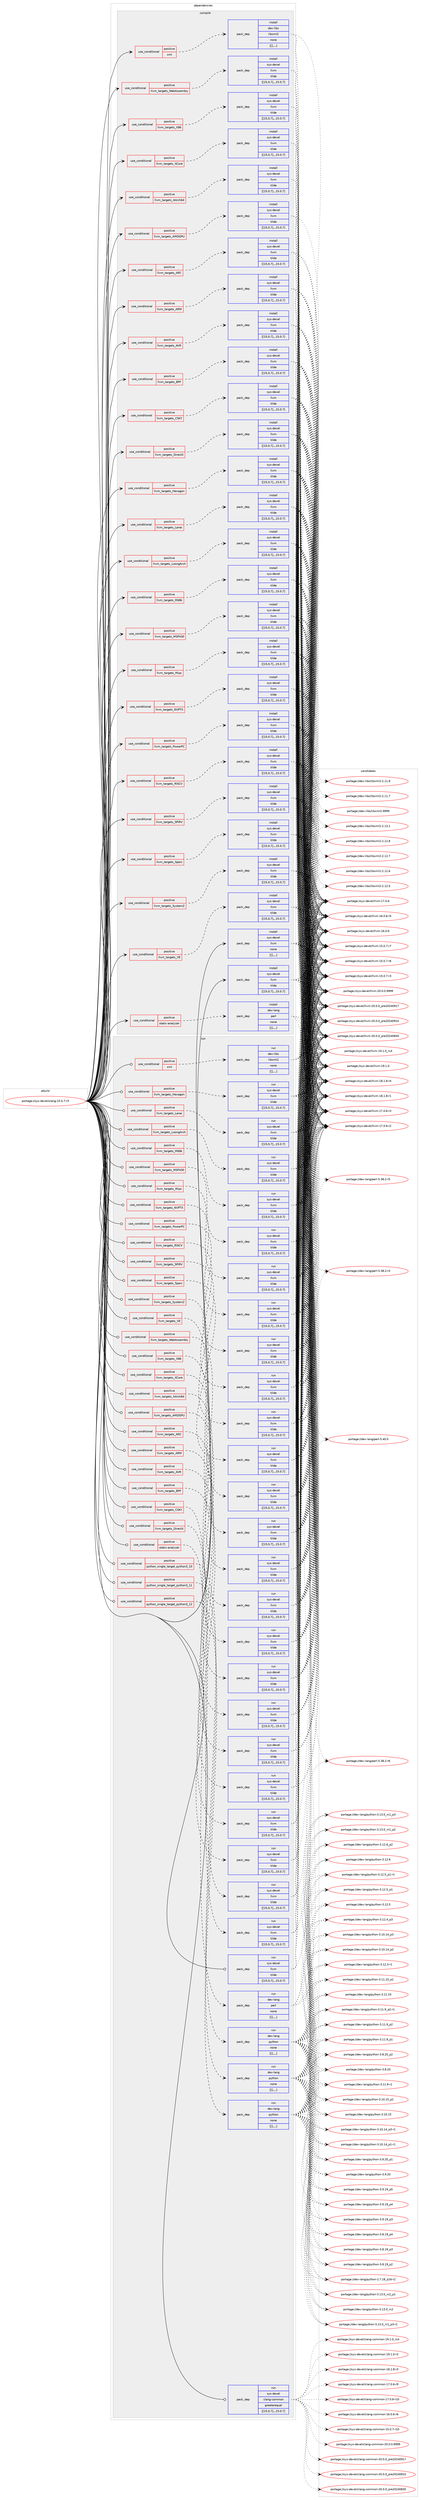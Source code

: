 digraph prolog {

# *************
# Graph options
# *************

newrank=true;
concentrate=true;
compound=true;
graph [rankdir=LR,fontname=Helvetica,fontsize=10,ranksep=1.5];#, ranksep=2.5, nodesep=0.2];
edge  [arrowhead=vee];
node  [fontname=Helvetica,fontsize=10];

# **********
# The ebuild
# **********

subgraph cluster_leftcol {
color=gray;
label=<<i>ebuild</i>>;
id [label="portage://sys-devel/clang-15.0.7-r3", color=red, width=4, href="../sys-devel/clang-15.0.7-r3.svg"];
}

# ****************
# The dependencies
# ****************

subgraph cluster_midcol {
color=gray;
label=<<i>dependencies</i>>;
subgraph cluster_compile {
fillcolor="#eeeeee";
style=filled;
label=<<i>compile</i>>;
subgraph cond119851 {
dependency445581 [label=<<TABLE BORDER="0" CELLBORDER="1" CELLSPACING="0" CELLPADDING="4"><TR><TD ROWSPAN="3" CELLPADDING="10">use_conditional</TD></TR><TR><TD>positive</TD></TR><TR><TD>llvm_targets_AArch64</TD></TR></TABLE>>, shape=none, color=red];
subgraph pack322765 {
dependency445582 [label=<<TABLE BORDER="0" CELLBORDER="1" CELLSPACING="0" CELLPADDING="4" WIDTH="220"><TR><TD ROWSPAN="6" CELLPADDING="30">pack_dep</TD></TR><TR><TD WIDTH="110">install</TD></TR><TR><TD>sys-devel</TD></TR><TR><TD>llvm</TD></TR><TR><TD>tilde</TD></TR><TR><TD>[[15,0,7],,,15.0.7]</TD></TR></TABLE>>, shape=none, color=blue];
}
dependency445581:e -> dependency445582:w [weight=20,style="dashed",arrowhead="vee"];
}
id:e -> dependency445581:w [weight=20,style="solid",arrowhead="vee"];
subgraph cond119852 {
dependency445583 [label=<<TABLE BORDER="0" CELLBORDER="1" CELLSPACING="0" CELLPADDING="4"><TR><TD ROWSPAN="3" CELLPADDING="10">use_conditional</TD></TR><TR><TD>positive</TD></TR><TR><TD>llvm_targets_AMDGPU</TD></TR></TABLE>>, shape=none, color=red];
subgraph pack322766 {
dependency445584 [label=<<TABLE BORDER="0" CELLBORDER="1" CELLSPACING="0" CELLPADDING="4" WIDTH="220"><TR><TD ROWSPAN="6" CELLPADDING="30">pack_dep</TD></TR><TR><TD WIDTH="110">install</TD></TR><TR><TD>sys-devel</TD></TR><TR><TD>llvm</TD></TR><TR><TD>tilde</TD></TR><TR><TD>[[15,0,7],,,15.0.7]</TD></TR></TABLE>>, shape=none, color=blue];
}
dependency445583:e -> dependency445584:w [weight=20,style="dashed",arrowhead="vee"];
}
id:e -> dependency445583:w [weight=20,style="solid",arrowhead="vee"];
subgraph cond119853 {
dependency445585 [label=<<TABLE BORDER="0" CELLBORDER="1" CELLSPACING="0" CELLPADDING="4"><TR><TD ROWSPAN="3" CELLPADDING="10">use_conditional</TD></TR><TR><TD>positive</TD></TR><TR><TD>llvm_targets_ARC</TD></TR></TABLE>>, shape=none, color=red];
subgraph pack322767 {
dependency445586 [label=<<TABLE BORDER="0" CELLBORDER="1" CELLSPACING="0" CELLPADDING="4" WIDTH="220"><TR><TD ROWSPAN="6" CELLPADDING="30">pack_dep</TD></TR><TR><TD WIDTH="110">install</TD></TR><TR><TD>sys-devel</TD></TR><TR><TD>llvm</TD></TR><TR><TD>tilde</TD></TR><TR><TD>[[15,0,7],,,15.0.7]</TD></TR></TABLE>>, shape=none, color=blue];
}
dependency445585:e -> dependency445586:w [weight=20,style="dashed",arrowhead="vee"];
}
id:e -> dependency445585:w [weight=20,style="solid",arrowhead="vee"];
subgraph cond119854 {
dependency445587 [label=<<TABLE BORDER="0" CELLBORDER="1" CELLSPACING="0" CELLPADDING="4"><TR><TD ROWSPAN="3" CELLPADDING="10">use_conditional</TD></TR><TR><TD>positive</TD></TR><TR><TD>llvm_targets_ARM</TD></TR></TABLE>>, shape=none, color=red];
subgraph pack322768 {
dependency445588 [label=<<TABLE BORDER="0" CELLBORDER="1" CELLSPACING="0" CELLPADDING="4" WIDTH="220"><TR><TD ROWSPAN="6" CELLPADDING="30">pack_dep</TD></TR><TR><TD WIDTH="110">install</TD></TR><TR><TD>sys-devel</TD></TR><TR><TD>llvm</TD></TR><TR><TD>tilde</TD></TR><TR><TD>[[15,0,7],,,15.0.7]</TD></TR></TABLE>>, shape=none, color=blue];
}
dependency445587:e -> dependency445588:w [weight=20,style="dashed",arrowhead="vee"];
}
id:e -> dependency445587:w [weight=20,style="solid",arrowhead="vee"];
subgraph cond119855 {
dependency445589 [label=<<TABLE BORDER="0" CELLBORDER="1" CELLSPACING="0" CELLPADDING="4"><TR><TD ROWSPAN="3" CELLPADDING="10">use_conditional</TD></TR><TR><TD>positive</TD></TR><TR><TD>llvm_targets_AVR</TD></TR></TABLE>>, shape=none, color=red];
subgraph pack322769 {
dependency445590 [label=<<TABLE BORDER="0" CELLBORDER="1" CELLSPACING="0" CELLPADDING="4" WIDTH="220"><TR><TD ROWSPAN="6" CELLPADDING="30">pack_dep</TD></TR><TR><TD WIDTH="110">install</TD></TR><TR><TD>sys-devel</TD></TR><TR><TD>llvm</TD></TR><TR><TD>tilde</TD></TR><TR><TD>[[15,0,7],,,15.0.7]</TD></TR></TABLE>>, shape=none, color=blue];
}
dependency445589:e -> dependency445590:w [weight=20,style="dashed",arrowhead="vee"];
}
id:e -> dependency445589:w [weight=20,style="solid",arrowhead="vee"];
subgraph cond119856 {
dependency445591 [label=<<TABLE BORDER="0" CELLBORDER="1" CELLSPACING="0" CELLPADDING="4"><TR><TD ROWSPAN="3" CELLPADDING="10">use_conditional</TD></TR><TR><TD>positive</TD></TR><TR><TD>llvm_targets_BPF</TD></TR></TABLE>>, shape=none, color=red];
subgraph pack322770 {
dependency445592 [label=<<TABLE BORDER="0" CELLBORDER="1" CELLSPACING="0" CELLPADDING="4" WIDTH="220"><TR><TD ROWSPAN="6" CELLPADDING="30">pack_dep</TD></TR><TR><TD WIDTH="110">install</TD></TR><TR><TD>sys-devel</TD></TR><TR><TD>llvm</TD></TR><TR><TD>tilde</TD></TR><TR><TD>[[15,0,7],,,15.0.7]</TD></TR></TABLE>>, shape=none, color=blue];
}
dependency445591:e -> dependency445592:w [weight=20,style="dashed",arrowhead="vee"];
}
id:e -> dependency445591:w [weight=20,style="solid",arrowhead="vee"];
subgraph cond119857 {
dependency445593 [label=<<TABLE BORDER="0" CELLBORDER="1" CELLSPACING="0" CELLPADDING="4"><TR><TD ROWSPAN="3" CELLPADDING="10">use_conditional</TD></TR><TR><TD>positive</TD></TR><TR><TD>llvm_targets_CSKY</TD></TR></TABLE>>, shape=none, color=red];
subgraph pack322771 {
dependency445594 [label=<<TABLE BORDER="0" CELLBORDER="1" CELLSPACING="0" CELLPADDING="4" WIDTH="220"><TR><TD ROWSPAN="6" CELLPADDING="30">pack_dep</TD></TR><TR><TD WIDTH="110">install</TD></TR><TR><TD>sys-devel</TD></TR><TR><TD>llvm</TD></TR><TR><TD>tilde</TD></TR><TR><TD>[[15,0,7],,,15.0.7]</TD></TR></TABLE>>, shape=none, color=blue];
}
dependency445593:e -> dependency445594:w [weight=20,style="dashed",arrowhead="vee"];
}
id:e -> dependency445593:w [weight=20,style="solid",arrowhead="vee"];
subgraph cond119858 {
dependency445595 [label=<<TABLE BORDER="0" CELLBORDER="1" CELLSPACING="0" CELLPADDING="4"><TR><TD ROWSPAN="3" CELLPADDING="10">use_conditional</TD></TR><TR><TD>positive</TD></TR><TR><TD>llvm_targets_DirectX</TD></TR></TABLE>>, shape=none, color=red];
subgraph pack322772 {
dependency445596 [label=<<TABLE BORDER="0" CELLBORDER="1" CELLSPACING="0" CELLPADDING="4" WIDTH="220"><TR><TD ROWSPAN="6" CELLPADDING="30">pack_dep</TD></TR><TR><TD WIDTH="110">install</TD></TR><TR><TD>sys-devel</TD></TR><TR><TD>llvm</TD></TR><TR><TD>tilde</TD></TR><TR><TD>[[15,0,7],,,15.0.7]</TD></TR></TABLE>>, shape=none, color=blue];
}
dependency445595:e -> dependency445596:w [weight=20,style="dashed",arrowhead="vee"];
}
id:e -> dependency445595:w [weight=20,style="solid",arrowhead="vee"];
subgraph cond119859 {
dependency445597 [label=<<TABLE BORDER="0" CELLBORDER="1" CELLSPACING="0" CELLPADDING="4"><TR><TD ROWSPAN="3" CELLPADDING="10">use_conditional</TD></TR><TR><TD>positive</TD></TR><TR><TD>llvm_targets_Hexagon</TD></TR></TABLE>>, shape=none, color=red];
subgraph pack322773 {
dependency445598 [label=<<TABLE BORDER="0" CELLBORDER="1" CELLSPACING="0" CELLPADDING="4" WIDTH="220"><TR><TD ROWSPAN="6" CELLPADDING="30">pack_dep</TD></TR><TR><TD WIDTH="110">install</TD></TR><TR><TD>sys-devel</TD></TR><TR><TD>llvm</TD></TR><TR><TD>tilde</TD></TR><TR><TD>[[15,0,7],,,15.0.7]</TD></TR></TABLE>>, shape=none, color=blue];
}
dependency445597:e -> dependency445598:w [weight=20,style="dashed",arrowhead="vee"];
}
id:e -> dependency445597:w [weight=20,style="solid",arrowhead="vee"];
subgraph cond119860 {
dependency445599 [label=<<TABLE BORDER="0" CELLBORDER="1" CELLSPACING="0" CELLPADDING="4"><TR><TD ROWSPAN="3" CELLPADDING="10">use_conditional</TD></TR><TR><TD>positive</TD></TR><TR><TD>llvm_targets_Lanai</TD></TR></TABLE>>, shape=none, color=red];
subgraph pack322774 {
dependency445600 [label=<<TABLE BORDER="0" CELLBORDER="1" CELLSPACING="0" CELLPADDING="4" WIDTH="220"><TR><TD ROWSPAN="6" CELLPADDING="30">pack_dep</TD></TR><TR><TD WIDTH="110">install</TD></TR><TR><TD>sys-devel</TD></TR><TR><TD>llvm</TD></TR><TR><TD>tilde</TD></TR><TR><TD>[[15,0,7],,,15.0.7]</TD></TR></TABLE>>, shape=none, color=blue];
}
dependency445599:e -> dependency445600:w [weight=20,style="dashed",arrowhead="vee"];
}
id:e -> dependency445599:w [weight=20,style="solid",arrowhead="vee"];
subgraph cond119861 {
dependency445601 [label=<<TABLE BORDER="0" CELLBORDER="1" CELLSPACING="0" CELLPADDING="4"><TR><TD ROWSPAN="3" CELLPADDING="10">use_conditional</TD></TR><TR><TD>positive</TD></TR><TR><TD>llvm_targets_LoongArch</TD></TR></TABLE>>, shape=none, color=red];
subgraph pack322775 {
dependency445602 [label=<<TABLE BORDER="0" CELLBORDER="1" CELLSPACING="0" CELLPADDING="4" WIDTH="220"><TR><TD ROWSPAN="6" CELLPADDING="30">pack_dep</TD></TR><TR><TD WIDTH="110">install</TD></TR><TR><TD>sys-devel</TD></TR><TR><TD>llvm</TD></TR><TR><TD>tilde</TD></TR><TR><TD>[[15,0,7],,,15.0.7]</TD></TR></TABLE>>, shape=none, color=blue];
}
dependency445601:e -> dependency445602:w [weight=20,style="dashed",arrowhead="vee"];
}
id:e -> dependency445601:w [weight=20,style="solid",arrowhead="vee"];
subgraph cond119862 {
dependency445603 [label=<<TABLE BORDER="0" CELLBORDER="1" CELLSPACING="0" CELLPADDING="4"><TR><TD ROWSPAN="3" CELLPADDING="10">use_conditional</TD></TR><TR><TD>positive</TD></TR><TR><TD>llvm_targets_M68k</TD></TR></TABLE>>, shape=none, color=red];
subgraph pack322776 {
dependency445604 [label=<<TABLE BORDER="0" CELLBORDER="1" CELLSPACING="0" CELLPADDING="4" WIDTH="220"><TR><TD ROWSPAN="6" CELLPADDING="30">pack_dep</TD></TR><TR><TD WIDTH="110">install</TD></TR><TR><TD>sys-devel</TD></TR><TR><TD>llvm</TD></TR><TR><TD>tilde</TD></TR><TR><TD>[[15,0,7],,,15.0.7]</TD></TR></TABLE>>, shape=none, color=blue];
}
dependency445603:e -> dependency445604:w [weight=20,style="dashed",arrowhead="vee"];
}
id:e -> dependency445603:w [weight=20,style="solid",arrowhead="vee"];
subgraph cond119863 {
dependency445605 [label=<<TABLE BORDER="0" CELLBORDER="1" CELLSPACING="0" CELLPADDING="4"><TR><TD ROWSPAN="3" CELLPADDING="10">use_conditional</TD></TR><TR><TD>positive</TD></TR><TR><TD>llvm_targets_MSP430</TD></TR></TABLE>>, shape=none, color=red];
subgraph pack322777 {
dependency445606 [label=<<TABLE BORDER="0" CELLBORDER="1" CELLSPACING="0" CELLPADDING="4" WIDTH="220"><TR><TD ROWSPAN="6" CELLPADDING="30">pack_dep</TD></TR><TR><TD WIDTH="110">install</TD></TR><TR><TD>sys-devel</TD></TR><TR><TD>llvm</TD></TR><TR><TD>tilde</TD></TR><TR><TD>[[15,0,7],,,15.0.7]</TD></TR></TABLE>>, shape=none, color=blue];
}
dependency445605:e -> dependency445606:w [weight=20,style="dashed",arrowhead="vee"];
}
id:e -> dependency445605:w [weight=20,style="solid",arrowhead="vee"];
subgraph cond119864 {
dependency445607 [label=<<TABLE BORDER="0" CELLBORDER="1" CELLSPACING="0" CELLPADDING="4"><TR><TD ROWSPAN="3" CELLPADDING="10">use_conditional</TD></TR><TR><TD>positive</TD></TR><TR><TD>llvm_targets_Mips</TD></TR></TABLE>>, shape=none, color=red];
subgraph pack322778 {
dependency445608 [label=<<TABLE BORDER="0" CELLBORDER="1" CELLSPACING="0" CELLPADDING="4" WIDTH="220"><TR><TD ROWSPAN="6" CELLPADDING="30">pack_dep</TD></TR><TR><TD WIDTH="110">install</TD></TR><TR><TD>sys-devel</TD></TR><TR><TD>llvm</TD></TR><TR><TD>tilde</TD></TR><TR><TD>[[15,0,7],,,15.0.7]</TD></TR></TABLE>>, shape=none, color=blue];
}
dependency445607:e -> dependency445608:w [weight=20,style="dashed",arrowhead="vee"];
}
id:e -> dependency445607:w [weight=20,style="solid",arrowhead="vee"];
subgraph cond119865 {
dependency445609 [label=<<TABLE BORDER="0" CELLBORDER="1" CELLSPACING="0" CELLPADDING="4"><TR><TD ROWSPAN="3" CELLPADDING="10">use_conditional</TD></TR><TR><TD>positive</TD></TR><TR><TD>llvm_targets_NVPTX</TD></TR></TABLE>>, shape=none, color=red];
subgraph pack322779 {
dependency445610 [label=<<TABLE BORDER="0" CELLBORDER="1" CELLSPACING="0" CELLPADDING="4" WIDTH="220"><TR><TD ROWSPAN="6" CELLPADDING="30">pack_dep</TD></TR><TR><TD WIDTH="110">install</TD></TR><TR><TD>sys-devel</TD></TR><TR><TD>llvm</TD></TR><TR><TD>tilde</TD></TR><TR><TD>[[15,0,7],,,15.0.7]</TD></TR></TABLE>>, shape=none, color=blue];
}
dependency445609:e -> dependency445610:w [weight=20,style="dashed",arrowhead="vee"];
}
id:e -> dependency445609:w [weight=20,style="solid",arrowhead="vee"];
subgraph cond119866 {
dependency445611 [label=<<TABLE BORDER="0" CELLBORDER="1" CELLSPACING="0" CELLPADDING="4"><TR><TD ROWSPAN="3" CELLPADDING="10">use_conditional</TD></TR><TR><TD>positive</TD></TR><TR><TD>llvm_targets_PowerPC</TD></TR></TABLE>>, shape=none, color=red];
subgraph pack322780 {
dependency445612 [label=<<TABLE BORDER="0" CELLBORDER="1" CELLSPACING="0" CELLPADDING="4" WIDTH="220"><TR><TD ROWSPAN="6" CELLPADDING="30">pack_dep</TD></TR><TR><TD WIDTH="110">install</TD></TR><TR><TD>sys-devel</TD></TR><TR><TD>llvm</TD></TR><TR><TD>tilde</TD></TR><TR><TD>[[15,0,7],,,15.0.7]</TD></TR></TABLE>>, shape=none, color=blue];
}
dependency445611:e -> dependency445612:w [weight=20,style="dashed",arrowhead="vee"];
}
id:e -> dependency445611:w [weight=20,style="solid",arrowhead="vee"];
subgraph cond119867 {
dependency445613 [label=<<TABLE BORDER="0" CELLBORDER="1" CELLSPACING="0" CELLPADDING="4"><TR><TD ROWSPAN="3" CELLPADDING="10">use_conditional</TD></TR><TR><TD>positive</TD></TR><TR><TD>llvm_targets_RISCV</TD></TR></TABLE>>, shape=none, color=red];
subgraph pack322781 {
dependency445614 [label=<<TABLE BORDER="0" CELLBORDER="1" CELLSPACING="0" CELLPADDING="4" WIDTH="220"><TR><TD ROWSPAN="6" CELLPADDING="30">pack_dep</TD></TR><TR><TD WIDTH="110">install</TD></TR><TR><TD>sys-devel</TD></TR><TR><TD>llvm</TD></TR><TR><TD>tilde</TD></TR><TR><TD>[[15,0,7],,,15.0.7]</TD></TR></TABLE>>, shape=none, color=blue];
}
dependency445613:e -> dependency445614:w [weight=20,style="dashed",arrowhead="vee"];
}
id:e -> dependency445613:w [weight=20,style="solid",arrowhead="vee"];
subgraph cond119868 {
dependency445615 [label=<<TABLE BORDER="0" CELLBORDER="1" CELLSPACING="0" CELLPADDING="4"><TR><TD ROWSPAN="3" CELLPADDING="10">use_conditional</TD></TR><TR><TD>positive</TD></TR><TR><TD>llvm_targets_SPIRV</TD></TR></TABLE>>, shape=none, color=red];
subgraph pack322782 {
dependency445616 [label=<<TABLE BORDER="0" CELLBORDER="1" CELLSPACING="0" CELLPADDING="4" WIDTH="220"><TR><TD ROWSPAN="6" CELLPADDING="30">pack_dep</TD></TR><TR><TD WIDTH="110">install</TD></TR><TR><TD>sys-devel</TD></TR><TR><TD>llvm</TD></TR><TR><TD>tilde</TD></TR><TR><TD>[[15,0,7],,,15.0.7]</TD></TR></TABLE>>, shape=none, color=blue];
}
dependency445615:e -> dependency445616:w [weight=20,style="dashed",arrowhead="vee"];
}
id:e -> dependency445615:w [weight=20,style="solid",arrowhead="vee"];
subgraph cond119869 {
dependency445617 [label=<<TABLE BORDER="0" CELLBORDER="1" CELLSPACING="0" CELLPADDING="4"><TR><TD ROWSPAN="3" CELLPADDING="10">use_conditional</TD></TR><TR><TD>positive</TD></TR><TR><TD>llvm_targets_Sparc</TD></TR></TABLE>>, shape=none, color=red];
subgraph pack322783 {
dependency445618 [label=<<TABLE BORDER="0" CELLBORDER="1" CELLSPACING="0" CELLPADDING="4" WIDTH="220"><TR><TD ROWSPAN="6" CELLPADDING="30">pack_dep</TD></TR><TR><TD WIDTH="110">install</TD></TR><TR><TD>sys-devel</TD></TR><TR><TD>llvm</TD></TR><TR><TD>tilde</TD></TR><TR><TD>[[15,0,7],,,15.0.7]</TD></TR></TABLE>>, shape=none, color=blue];
}
dependency445617:e -> dependency445618:w [weight=20,style="dashed",arrowhead="vee"];
}
id:e -> dependency445617:w [weight=20,style="solid",arrowhead="vee"];
subgraph cond119870 {
dependency445619 [label=<<TABLE BORDER="0" CELLBORDER="1" CELLSPACING="0" CELLPADDING="4"><TR><TD ROWSPAN="3" CELLPADDING="10">use_conditional</TD></TR><TR><TD>positive</TD></TR><TR><TD>llvm_targets_SystemZ</TD></TR></TABLE>>, shape=none, color=red];
subgraph pack322784 {
dependency445620 [label=<<TABLE BORDER="0" CELLBORDER="1" CELLSPACING="0" CELLPADDING="4" WIDTH="220"><TR><TD ROWSPAN="6" CELLPADDING="30">pack_dep</TD></TR><TR><TD WIDTH="110">install</TD></TR><TR><TD>sys-devel</TD></TR><TR><TD>llvm</TD></TR><TR><TD>tilde</TD></TR><TR><TD>[[15,0,7],,,15.0.7]</TD></TR></TABLE>>, shape=none, color=blue];
}
dependency445619:e -> dependency445620:w [weight=20,style="dashed",arrowhead="vee"];
}
id:e -> dependency445619:w [weight=20,style="solid",arrowhead="vee"];
subgraph cond119871 {
dependency445621 [label=<<TABLE BORDER="0" CELLBORDER="1" CELLSPACING="0" CELLPADDING="4"><TR><TD ROWSPAN="3" CELLPADDING="10">use_conditional</TD></TR><TR><TD>positive</TD></TR><TR><TD>llvm_targets_VE</TD></TR></TABLE>>, shape=none, color=red];
subgraph pack322785 {
dependency445622 [label=<<TABLE BORDER="0" CELLBORDER="1" CELLSPACING="0" CELLPADDING="4" WIDTH="220"><TR><TD ROWSPAN="6" CELLPADDING="30">pack_dep</TD></TR><TR><TD WIDTH="110">install</TD></TR><TR><TD>sys-devel</TD></TR><TR><TD>llvm</TD></TR><TR><TD>tilde</TD></TR><TR><TD>[[15,0,7],,,15.0.7]</TD></TR></TABLE>>, shape=none, color=blue];
}
dependency445621:e -> dependency445622:w [weight=20,style="dashed",arrowhead="vee"];
}
id:e -> dependency445621:w [weight=20,style="solid",arrowhead="vee"];
subgraph cond119872 {
dependency445623 [label=<<TABLE BORDER="0" CELLBORDER="1" CELLSPACING="0" CELLPADDING="4"><TR><TD ROWSPAN="3" CELLPADDING="10">use_conditional</TD></TR><TR><TD>positive</TD></TR><TR><TD>llvm_targets_WebAssembly</TD></TR></TABLE>>, shape=none, color=red];
subgraph pack322786 {
dependency445624 [label=<<TABLE BORDER="0" CELLBORDER="1" CELLSPACING="0" CELLPADDING="4" WIDTH="220"><TR><TD ROWSPAN="6" CELLPADDING="30">pack_dep</TD></TR><TR><TD WIDTH="110">install</TD></TR><TR><TD>sys-devel</TD></TR><TR><TD>llvm</TD></TR><TR><TD>tilde</TD></TR><TR><TD>[[15,0,7],,,15.0.7]</TD></TR></TABLE>>, shape=none, color=blue];
}
dependency445623:e -> dependency445624:w [weight=20,style="dashed",arrowhead="vee"];
}
id:e -> dependency445623:w [weight=20,style="solid",arrowhead="vee"];
subgraph cond119873 {
dependency445625 [label=<<TABLE BORDER="0" CELLBORDER="1" CELLSPACING="0" CELLPADDING="4"><TR><TD ROWSPAN="3" CELLPADDING="10">use_conditional</TD></TR><TR><TD>positive</TD></TR><TR><TD>llvm_targets_X86</TD></TR></TABLE>>, shape=none, color=red];
subgraph pack322787 {
dependency445626 [label=<<TABLE BORDER="0" CELLBORDER="1" CELLSPACING="0" CELLPADDING="4" WIDTH="220"><TR><TD ROWSPAN="6" CELLPADDING="30">pack_dep</TD></TR><TR><TD WIDTH="110">install</TD></TR><TR><TD>sys-devel</TD></TR><TR><TD>llvm</TD></TR><TR><TD>tilde</TD></TR><TR><TD>[[15,0,7],,,15.0.7]</TD></TR></TABLE>>, shape=none, color=blue];
}
dependency445625:e -> dependency445626:w [weight=20,style="dashed",arrowhead="vee"];
}
id:e -> dependency445625:w [weight=20,style="solid",arrowhead="vee"];
subgraph cond119874 {
dependency445627 [label=<<TABLE BORDER="0" CELLBORDER="1" CELLSPACING="0" CELLPADDING="4"><TR><TD ROWSPAN="3" CELLPADDING="10">use_conditional</TD></TR><TR><TD>positive</TD></TR><TR><TD>llvm_targets_XCore</TD></TR></TABLE>>, shape=none, color=red];
subgraph pack322788 {
dependency445628 [label=<<TABLE BORDER="0" CELLBORDER="1" CELLSPACING="0" CELLPADDING="4" WIDTH="220"><TR><TD ROWSPAN="6" CELLPADDING="30">pack_dep</TD></TR><TR><TD WIDTH="110">install</TD></TR><TR><TD>sys-devel</TD></TR><TR><TD>llvm</TD></TR><TR><TD>tilde</TD></TR><TR><TD>[[15,0,7],,,15.0.7]</TD></TR></TABLE>>, shape=none, color=blue];
}
dependency445627:e -> dependency445628:w [weight=20,style="dashed",arrowhead="vee"];
}
id:e -> dependency445627:w [weight=20,style="solid",arrowhead="vee"];
subgraph cond119875 {
dependency445629 [label=<<TABLE BORDER="0" CELLBORDER="1" CELLSPACING="0" CELLPADDING="4"><TR><TD ROWSPAN="3" CELLPADDING="10">use_conditional</TD></TR><TR><TD>positive</TD></TR><TR><TD>static-analyzer</TD></TR></TABLE>>, shape=none, color=red];
subgraph pack322789 {
dependency445630 [label=<<TABLE BORDER="0" CELLBORDER="1" CELLSPACING="0" CELLPADDING="4" WIDTH="220"><TR><TD ROWSPAN="6" CELLPADDING="30">pack_dep</TD></TR><TR><TD WIDTH="110">install</TD></TR><TR><TD>dev-lang</TD></TR><TR><TD>perl</TD></TR><TR><TD>none</TD></TR><TR><TD>[[],,,,]</TD></TR></TABLE>>, shape=none, color=blue];
}
dependency445629:e -> dependency445630:w [weight=20,style="dashed",arrowhead="vee"];
}
id:e -> dependency445629:w [weight=20,style="solid",arrowhead="vee"];
subgraph cond119876 {
dependency445631 [label=<<TABLE BORDER="0" CELLBORDER="1" CELLSPACING="0" CELLPADDING="4"><TR><TD ROWSPAN="3" CELLPADDING="10">use_conditional</TD></TR><TR><TD>positive</TD></TR><TR><TD>xml</TD></TR></TABLE>>, shape=none, color=red];
subgraph pack322790 {
dependency445632 [label=<<TABLE BORDER="0" CELLBORDER="1" CELLSPACING="0" CELLPADDING="4" WIDTH="220"><TR><TD ROWSPAN="6" CELLPADDING="30">pack_dep</TD></TR><TR><TD WIDTH="110">install</TD></TR><TR><TD>dev-libs</TD></TR><TR><TD>libxml2</TD></TR><TR><TD>none</TD></TR><TR><TD>[[],,,,]</TD></TR></TABLE>>, shape=none, color=blue];
}
dependency445631:e -> dependency445632:w [weight=20,style="dashed",arrowhead="vee"];
}
id:e -> dependency445631:w [weight=20,style="solid",arrowhead="vee"];
subgraph pack322791 {
dependency445633 [label=<<TABLE BORDER="0" CELLBORDER="1" CELLSPACING="0" CELLPADDING="4" WIDTH="220"><TR><TD ROWSPAN="6" CELLPADDING="30">pack_dep</TD></TR><TR><TD WIDTH="110">install</TD></TR><TR><TD>sys-devel</TD></TR><TR><TD>llvm</TD></TR><TR><TD>tilde</TD></TR><TR><TD>[[15,0,7],,,15.0.7]</TD></TR></TABLE>>, shape=none, color=blue];
}
id:e -> dependency445633:w [weight=20,style="solid",arrowhead="vee"];
subgraph pack322792 {
dependency445634 [label=<<TABLE BORDER="0" CELLBORDER="1" CELLSPACING="0" CELLPADDING="4" WIDTH="220"><TR><TD ROWSPAN="6" CELLPADDING="30">pack_dep</TD></TR><TR><TD WIDTH="110">install</TD></TR><TR><TD>sys-devel</TD></TR><TR><TD>llvm</TD></TR><TR><TD>none</TD></TR><TR><TD>[[],,,,]</TD></TR></TABLE>>, shape=none, color=blue];
}
id:e -> dependency445634:w [weight=20,style="solid",arrowhead="vee"];
}
subgraph cluster_compileandrun {
fillcolor="#eeeeee";
style=filled;
label=<<i>compile and run</i>>;
}
subgraph cluster_run {
fillcolor="#eeeeee";
style=filled;
label=<<i>run</i>>;
subgraph cond119877 {
dependency445635 [label=<<TABLE BORDER="0" CELLBORDER="1" CELLSPACING="0" CELLPADDING="4"><TR><TD ROWSPAN="3" CELLPADDING="10">use_conditional</TD></TR><TR><TD>positive</TD></TR><TR><TD>llvm_targets_AArch64</TD></TR></TABLE>>, shape=none, color=red];
subgraph pack322793 {
dependency445636 [label=<<TABLE BORDER="0" CELLBORDER="1" CELLSPACING="0" CELLPADDING="4" WIDTH="220"><TR><TD ROWSPAN="6" CELLPADDING="30">pack_dep</TD></TR><TR><TD WIDTH="110">run</TD></TR><TR><TD>sys-devel</TD></TR><TR><TD>llvm</TD></TR><TR><TD>tilde</TD></TR><TR><TD>[[15,0,7],,,15.0.7]</TD></TR></TABLE>>, shape=none, color=blue];
}
dependency445635:e -> dependency445636:w [weight=20,style="dashed",arrowhead="vee"];
}
id:e -> dependency445635:w [weight=20,style="solid",arrowhead="odot"];
subgraph cond119878 {
dependency445637 [label=<<TABLE BORDER="0" CELLBORDER="1" CELLSPACING="0" CELLPADDING="4"><TR><TD ROWSPAN="3" CELLPADDING="10">use_conditional</TD></TR><TR><TD>positive</TD></TR><TR><TD>llvm_targets_AMDGPU</TD></TR></TABLE>>, shape=none, color=red];
subgraph pack322794 {
dependency445638 [label=<<TABLE BORDER="0" CELLBORDER="1" CELLSPACING="0" CELLPADDING="4" WIDTH="220"><TR><TD ROWSPAN="6" CELLPADDING="30">pack_dep</TD></TR><TR><TD WIDTH="110">run</TD></TR><TR><TD>sys-devel</TD></TR><TR><TD>llvm</TD></TR><TR><TD>tilde</TD></TR><TR><TD>[[15,0,7],,,15.0.7]</TD></TR></TABLE>>, shape=none, color=blue];
}
dependency445637:e -> dependency445638:w [weight=20,style="dashed",arrowhead="vee"];
}
id:e -> dependency445637:w [weight=20,style="solid",arrowhead="odot"];
subgraph cond119879 {
dependency445639 [label=<<TABLE BORDER="0" CELLBORDER="1" CELLSPACING="0" CELLPADDING="4"><TR><TD ROWSPAN="3" CELLPADDING="10">use_conditional</TD></TR><TR><TD>positive</TD></TR><TR><TD>llvm_targets_ARC</TD></TR></TABLE>>, shape=none, color=red];
subgraph pack322795 {
dependency445640 [label=<<TABLE BORDER="0" CELLBORDER="1" CELLSPACING="0" CELLPADDING="4" WIDTH="220"><TR><TD ROWSPAN="6" CELLPADDING="30">pack_dep</TD></TR><TR><TD WIDTH="110">run</TD></TR><TR><TD>sys-devel</TD></TR><TR><TD>llvm</TD></TR><TR><TD>tilde</TD></TR><TR><TD>[[15,0,7],,,15.0.7]</TD></TR></TABLE>>, shape=none, color=blue];
}
dependency445639:e -> dependency445640:w [weight=20,style="dashed",arrowhead="vee"];
}
id:e -> dependency445639:w [weight=20,style="solid",arrowhead="odot"];
subgraph cond119880 {
dependency445641 [label=<<TABLE BORDER="0" CELLBORDER="1" CELLSPACING="0" CELLPADDING="4"><TR><TD ROWSPAN="3" CELLPADDING="10">use_conditional</TD></TR><TR><TD>positive</TD></TR><TR><TD>llvm_targets_ARM</TD></TR></TABLE>>, shape=none, color=red];
subgraph pack322796 {
dependency445642 [label=<<TABLE BORDER="0" CELLBORDER="1" CELLSPACING="0" CELLPADDING="4" WIDTH="220"><TR><TD ROWSPAN="6" CELLPADDING="30">pack_dep</TD></TR><TR><TD WIDTH="110">run</TD></TR><TR><TD>sys-devel</TD></TR><TR><TD>llvm</TD></TR><TR><TD>tilde</TD></TR><TR><TD>[[15,0,7],,,15.0.7]</TD></TR></TABLE>>, shape=none, color=blue];
}
dependency445641:e -> dependency445642:w [weight=20,style="dashed",arrowhead="vee"];
}
id:e -> dependency445641:w [weight=20,style="solid",arrowhead="odot"];
subgraph cond119881 {
dependency445643 [label=<<TABLE BORDER="0" CELLBORDER="1" CELLSPACING="0" CELLPADDING="4"><TR><TD ROWSPAN="3" CELLPADDING="10">use_conditional</TD></TR><TR><TD>positive</TD></TR><TR><TD>llvm_targets_AVR</TD></TR></TABLE>>, shape=none, color=red];
subgraph pack322797 {
dependency445644 [label=<<TABLE BORDER="0" CELLBORDER="1" CELLSPACING="0" CELLPADDING="4" WIDTH="220"><TR><TD ROWSPAN="6" CELLPADDING="30">pack_dep</TD></TR><TR><TD WIDTH="110">run</TD></TR><TR><TD>sys-devel</TD></TR><TR><TD>llvm</TD></TR><TR><TD>tilde</TD></TR><TR><TD>[[15,0,7],,,15.0.7]</TD></TR></TABLE>>, shape=none, color=blue];
}
dependency445643:e -> dependency445644:w [weight=20,style="dashed",arrowhead="vee"];
}
id:e -> dependency445643:w [weight=20,style="solid",arrowhead="odot"];
subgraph cond119882 {
dependency445645 [label=<<TABLE BORDER="0" CELLBORDER="1" CELLSPACING="0" CELLPADDING="4"><TR><TD ROWSPAN="3" CELLPADDING="10">use_conditional</TD></TR><TR><TD>positive</TD></TR><TR><TD>llvm_targets_BPF</TD></TR></TABLE>>, shape=none, color=red];
subgraph pack322798 {
dependency445646 [label=<<TABLE BORDER="0" CELLBORDER="1" CELLSPACING="0" CELLPADDING="4" WIDTH="220"><TR><TD ROWSPAN="6" CELLPADDING="30">pack_dep</TD></TR><TR><TD WIDTH="110">run</TD></TR><TR><TD>sys-devel</TD></TR><TR><TD>llvm</TD></TR><TR><TD>tilde</TD></TR><TR><TD>[[15,0,7],,,15.0.7]</TD></TR></TABLE>>, shape=none, color=blue];
}
dependency445645:e -> dependency445646:w [weight=20,style="dashed",arrowhead="vee"];
}
id:e -> dependency445645:w [weight=20,style="solid",arrowhead="odot"];
subgraph cond119883 {
dependency445647 [label=<<TABLE BORDER="0" CELLBORDER="1" CELLSPACING="0" CELLPADDING="4"><TR><TD ROWSPAN="3" CELLPADDING="10">use_conditional</TD></TR><TR><TD>positive</TD></TR><TR><TD>llvm_targets_CSKY</TD></TR></TABLE>>, shape=none, color=red];
subgraph pack322799 {
dependency445648 [label=<<TABLE BORDER="0" CELLBORDER="1" CELLSPACING="0" CELLPADDING="4" WIDTH="220"><TR><TD ROWSPAN="6" CELLPADDING="30">pack_dep</TD></TR><TR><TD WIDTH="110">run</TD></TR><TR><TD>sys-devel</TD></TR><TR><TD>llvm</TD></TR><TR><TD>tilde</TD></TR><TR><TD>[[15,0,7],,,15.0.7]</TD></TR></TABLE>>, shape=none, color=blue];
}
dependency445647:e -> dependency445648:w [weight=20,style="dashed",arrowhead="vee"];
}
id:e -> dependency445647:w [weight=20,style="solid",arrowhead="odot"];
subgraph cond119884 {
dependency445649 [label=<<TABLE BORDER="0" CELLBORDER="1" CELLSPACING="0" CELLPADDING="4"><TR><TD ROWSPAN="3" CELLPADDING="10">use_conditional</TD></TR><TR><TD>positive</TD></TR><TR><TD>llvm_targets_DirectX</TD></TR></TABLE>>, shape=none, color=red];
subgraph pack322800 {
dependency445650 [label=<<TABLE BORDER="0" CELLBORDER="1" CELLSPACING="0" CELLPADDING="4" WIDTH="220"><TR><TD ROWSPAN="6" CELLPADDING="30">pack_dep</TD></TR><TR><TD WIDTH="110">run</TD></TR><TR><TD>sys-devel</TD></TR><TR><TD>llvm</TD></TR><TR><TD>tilde</TD></TR><TR><TD>[[15,0,7],,,15.0.7]</TD></TR></TABLE>>, shape=none, color=blue];
}
dependency445649:e -> dependency445650:w [weight=20,style="dashed",arrowhead="vee"];
}
id:e -> dependency445649:w [weight=20,style="solid",arrowhead="odot"];
subgraph cond119885 {
dependency445651 [label=<<TABLE BORDER="0" CELLBORDER="1" CELLSPACING="0" CELLPADDING="4"><TR><TD ROWSPAN="3" CELLPADDING="10">use_conditional</TD></TR><TR><TD>positive</TD></TR><TR><TD>llvm_targets_Hexagon</TD></TR></TABLE>>, shape=none, color=red];
subgraph pack322801 {
dependency445652 [label=<<TABLE BORDER="0" CELLBORDER="1" CELLSPACING="0" CELLPADDING="4" WIDTH="220"><TR><TD ROWSPAN="6" CELLPADDING="30">pack_dep</TD></TR><TR><TD WIDTH="110">run</TD></TR><TR><TD>sys-devel</TD></TR><TR><TD>llvm</TD></TR><TR><TD>tilde</TD></TR><TR><TD>[[15,0,7],,,15.0.7]</TD></TR></TABLE>>, shape=none, color=blue];
}
dependency445651:e -> dependency445652:w [weight=20,style="dashed",arrowhead="vee"];
}
id:e -> dependency445651:w [weight=20,style="solid",arrowhead="odot"];
subgraph cond119886 {
dependency445653 [label=<<TABLE BORDER="0" CELLBORDER="1" CELLSPACING="0" CELLPADDING="4"><TR><TD ROWSPAN="3" CELLPADDING="10">use_conditional</TD></TR><TR><TD>positive</TD></TR><TR><TD>llvm_targets_Lanai</TD></TR></TABLE>>, shape=none, color=red];
subgraph pack322802 {
dependency445654 [label=<<TABLE BORDER="0" CELLBORDER="1" CELLSPACING="0" CELLPADDING="4" WIDTH="220"><TR><TD ROWSPAN="6" CELLPADDING="30">pack_dep</TD></TR><TR><TD WIDTH="110">run</TD></TR><TR><TD>sys-devel</TD></TR><TR><TD>llvm</TD></TR><TR><TD>tilde</TD></TR><TR><TD>[[15,0,7],,,15.0.7]</TD></TR></TABLE>>, shape=none, color=blue];
}
dependency445653:e -> dependency445654:w [weight=20,style="dashed",arrowhead="vee"];
}
id:e -> dependency445653:w [weight=20,style="solid",arrowhead="odot"];
subgraph cond119887 {
dependency445655 [label=<<TABLE BORDER="0" CELLBORDER="1" CELLSPACING="0" CELLPADDING="4"><TR><TD ROWSPAN="3" CELLPADDING="10">use_conditional</TD></TR><TR><TD>positive</TD></TR><TR><TD>llvm_targets_LoongArch</TD></TR></TABLE>>, shape=none, color=red];
subgraph pack322803 {
dependency445656 [label=<<TABLE BORDER="0" CELLBORDER="1" CELLSPACING="0" CELLPADDING="4" WIDTH="220"><TR><TD ROWSPAN="6" CELLPADDING="30">pack_dep</TD></TR><TR><TD WIDTH="110">run</TD></TR><TR><TD>sys-devel</TD></TR><TR><TD>llvm</TD></TR><TR><TD>tilde</TD></TR><TR><TD>[[15,0,7],,,15.0.7]</TD></TR></TABLE>>, shape=none, color=blue];
}
dependency445655:e -> dependency445656:w [weight=20,style="dashed",arrowhead="vee"];
}
id:e -> dependency445655:w [weight=20,style="solid",arrowhead="odot"];
subgraph cond119888 {
dependency445657 [label=<<TABLE BORDER="0" CELLBORDER="1" CELLSPACING="0" CELLPADDING="4"><TR><TD ROWSPAN="3" CELLPADDING="10">use_conditional</TD></TR><TR><TD>positive</TD></TR><TR><TD>llvm_targets_M68k</TD></TR></TABLE>>, shape=none, color=red];
subgraph pack322804 {
dependency445658 [label=<<TABLE BORDER="0" CELLBORDER="1" CELLSPACING="0" CELLPADDING="4" WIDTH="220"><TR><TD ROWSPAN="6" CELLPADDING="30">pack_dep</TD></TR><TR><TD WIDTH="110">run</TD></TR><TR><TD>sys-devel</TD></TR><TR><TD>llvm</TD></TR><TR><TD>tilde</TD></TR><TR><TD>[[15,0,7],,,15.0.7]</TD></TR></TABLE>>, shape=none, color=blue];
}
dependency445657:e -> dependency445658:w [weight=20,style="dashed",arrowhead="vee"];
}
id:e -> dependency445657:w [weight=20,style="solid",arrowhead="odot"];
subgraph cond119889 {
dependency445659 [label=<<TABLE BORDER="0" CELLBORDER="1" CELLSPACING="0" CELLPADDING="4"><TR><TD ROWSPAN="3" CELLPADDING="10">use_conditional</TD></TR><TR><TD>positive</TD></TR><TR><TD>llvm_targets_MSP430</TD></TR></TABLE>>, shape=none, color=red];
subgraph pack322805 {
dependency445660 [label=<<TABLE BORDER="0" CELLBORDER="1" CELLSPACING="0" CELLPADDING="4" WIDTH="220"><TR><TD ROWSPAN="6" CELLPADDING="30">pack_dep</TD></TR><TR><TD WIDTH="110">run</TD></TR><TR><TD>sys-devel</TD></TR><TR><TD>llvm</TD></TR><TR><TD>tilde</TD></TR><TR><TD>[[15,0,7],,,15.0.7]</TD></TR></TABLE>>, shape=none, color=blue];
}
dependency445659:e -> dependency445660:w [weight=20,style="dashed",arrowhead="vee"];
}
id:e -> dependency445659:w [weight=20,style="solid",arrowhead="odot"];
subgraph cond119890 {
dependency445661 [label=<<TABLE BORDER="0" CELLBORDER="1" CELLSPACING="0" CELLPADDING="4"><TR><TD ROWSPAN="3" CELLPADDING="10">use_conditional</TD></TR><TR><TD>positive</TD></TR><TR><TD>llvm_targets_Mips</TD></TR></TABLE>>, shape=none, color=red];
subgraph pack322806 {
dependency445662 [label=<<TABLE BORDER="0" CELLBORDER="1" CELLSPACING="0" CELLPADDING="4" WIDTH="220"><TR><TD ROWSPAN="6" CELLPADDING="30">pack_dep</TD></TR><TR><TD WIDTH="110">run</TD></TR><TR><TD>sys-devel</TD></TR><TR><TD>llvm</TD></TR><TR><TD>tilde</TD></TR><TR><TD>[[15,0,7],,,15.0.7]</TD></TR></TABLE>>, shape=none, color=blue];
}
dependency445661:e -> dependency445662:w [weight=20,style="dashed",arrowhead="vee"];
}
id:e -> dependency445661:w [weight=20,style="solid",arrowhead="odot"];
subgraph cond119891 {
dependency445663 [label=<<TABLE BORDER="0" CELLBORDER="1" CELLSPACING="0" CELLPADDING="4"><TR><TD ROWSPAN="3" CELLPADDING="10">use_conditional</TD></TR><TR><TD>positive</TD></TR><TR><TD>llvm_targets_NVPTX</TD></TR></TABLE>>, shape=none, color=red];
subgraph pack322807 {
dependency445664 [label=<<TABLE BORDER="0" CELLBORDER="1" CELLSPACING="0" CELLPADDING="4" WIDTH="220"><TR><TD ROWSPAN="6" CELLPADDING="30">pack_dep</TD></TR><TR><TD WIDTH="110">run</TD></TR><TR><TD>sys-devel</TD></TR><TR><TD>llvm</TD></TR><TR><TD>tilde</TD></TR><TR><TD>[[15,0,7],,,15.0.7]</TD></TR></TABLE>>, shape=none, color=blue];
}
dependency445663:e -> dependency445664:w [weight=20,style="dashed",arrowhead="vee"];
}
id:e -> dependency445663:w [weight=20,style="solid",arrowhead="odot"];
subgraph cond119892 {
dependency445665 [label=<<TABLE BORDER="0" CELLBORDER="1" CELLSPACING="0" CELLPADDING="4"><TR><TD ROWSPAN="3" CELLPADDING="10">use_conditional</TD></TR><TR><TD>positive</TD></TR><TR><TD>llvm_targets_PowerPC</TD></TR></TABLE>>, shape=none, color=red];
subgraph pack322808 {
dependency445666 [label=<<TABLE BORDER="0" CELLBORDER="1" CELLSPACING="0" CELLPADDING="4" WIDTH="220"><TR><TD ROWSPAN="6" CELLPADDING="30">pack_dep</TD></TR><TR><TD WIDTH="110">run</TD></TR><TR><TD>sys-devel</TD></TR><TR><TD>llvm</TD></TR><TR><TD>tilde</TD></TR><TR><TD>[[15,0,7],,,15.0.7]</TD></TR></TABLE>>, shape=none, color=blue];
}
dependency445665:e -> dependency445666:w [weight=20,style="dashed",arrowhead="vee"];
}
id:e -> dependency445665:w [weight=20,style="solid",arrowhead="odot"];
subgraph cond119893 {
dependency445667 [label=<<TABLE BORDER="0" CELLBORDER="1" CELLSPACING="0" CELLPADDING="4"><TR><TD ROWSPAN="3" CELLPADDING="10">use_conditional</TD></TR><TR><TD>positive</TD></TR><TR><TD>llvm_targets_RISCV</TD></TR></TABLE>>, shape=none, color=red];
subgraph pack322809 {
dependency445668 [label=<<TABLE BORDER="0" CELLBORDER="1" CELLSPACING="0" CELLPADDING="4" WIDTH="220"><TR><TD ROWSPAN="6" CELLPADDING="30">pack_dep</TD></TR><TR><TD WIDTH="110">run</TD></TR><TR><TD>sys-devel</TD></TR><TR><TD>llvm</TD></TR><TR><TD>tilde</TD></TR><TR><TD>[[15,0,7],,,15.0.7]</TD></TR></TABLE>>, shape=none, color=blue];
}
dependency445667:e -> dependency445668:w [weight=20,style="dashed",arrowhead="vee"];
}
id:e -> dependency445667:w [weight=20,style="solid",arrowhead="odot"];
subgraph cond119894 {
dependency445669 [label=<<TABLE BORDER="0" CELLBORDER="1" CELLSPACING="0" CELLPADDING="4"><TR><TD ROWSPAN="3" CELLPADDING="10">use_conditional</TD></TR><TR><TD>positive</TD></TR><TR><TD>llvm_targets_SPIRV</TD></TR></TABLE>>, shape=none, color=red];
subgraph pack322810 {
dependency445670 [label=<<TABLE BORDER="0" CELLBORDER="1" CELLSPACING="0" CELLPADDING="4" WIDTH="220"><TR><TD ROWSPAN="6" CELLPADDING="30">pack_dep</TD></TR><TR><TD WIDTH="110">run</TD></TR><TR><TD>sys-devel</TD></TR><TR><TD>llvm</TD></TR><TR><TD>tilde</TD></TR><TR><TD>[[15,0,7],,,15.0.7]</TD></TR></TABLE>>, shape=none, color=blue];
}
dependency445669:e -> dependency445670:w [weight=20,style="dashed",arrowhead="vee"];
}
id:e -> dependency445669:w [weight=20,style="solid",arrowhead="odot"];
subgraph cond119895 {
dependency445671 [label=<<TABLE BORDER="0" CELLBORDER="1" CELLSPACING="0" CELLPADDING="4"><TR><TD ROWSPAN="3" CELLPADDING="10">use_conditional</TD></TR><TR><TD>positive</TD></TR><TR><TD>llvm_targets_Sparc</TD></TR></TABLE>>, shape=none, color=red];
subgraph pack322811 {
dependency445672 [label=<<TABLE BORDER="0" CELLBORDER="1" CELLSPACING="0" CELLPADDING="4" WIDTH="220"><TR><TD ROWSPAN="6" CELLPADDING="30">pack_dep</TD></TR><TR><TD WIDTH="110">run</TD></TR><TR><TD>sys-devel</TD></TR><TR><TD>llvm</TD></TR><TR><TD>tilde</TD></TR><TR><TD>[[15,0,7],,,15.0.7]</TD></TR></TABLE>>, shape=none, color=blue];
}
dependency445671:e -> dependency445672:w [weight=20,style="dashed",arrowhead="vee"];
}
id:e -> dependency445671:w [weight=20,style="solid",arrowhead="odot"];
subgraph cond119896 {
dependency445673 [label=<<TABLE BORDER="0" CELLBORDER="1" CELLSPACING="0" CELLPADDING="4"><TR><TD ROWSPAN="3" CELLPADDING="10">use_conditional</TD></TR><TR><TD>positive</TD></TR><TR><TD>llvm_targets_SystemZ</TD></TR></TABLE>>, shape=none, color=red];
subgraph pack322812 {
dependency445674 [label=<<TABLE BORDER="0" CELLBORDER="1" CELLSPACING="0" CELLPADDING="4" WIDTH="220"><TR><TD ROWSPAN="6" CELLPADDING="30">pack_dep</TD></TR><TR><TD WIDTH="110">run</TD></TR><TR><TD>sys-devel</TD></TR><TR><TD>llvm</TD></TR><TR><TD>tilde</TD></TR><TR><TD>[[15,0,7],,,15.0.7]</TD></TR></TABLE>>, shape=none, color=blue];
}
dependency445673:e -> dependency445674:w [weight=20,style="dashed",arrowhead="vee"];
}
id:e -> dependency445673:w [weight=20,style="solid",arrowhead="odot"];
subgraph cond119897 {
dependency445675 [label=<<TABLE BORDER="0" CELLBORDER="1" CELLSPACING="0" CELLPADDING="4"><TR><TD ROWSPAN="3" CELLPADDING="10">use_conditional</TD></TR><TR><TD>positive</TD></TR><TR><TD>llvm_targets_VE</TD></TR></TABLE>>, shape=none, color=red];
subgraph pack322813 {
dependency445676 [label=<<TABLE BORDER="0" CELLBORDER="1" CELLSPACING="0" CELLPADDING="4" WIDTH="220"><TR><TD ROWSPAN="6" CELLPADDING="30">pack_dep</TD></TR><TR><TD WIDTH="110">run</TD></TR><TR><TD>sys-devel</TD></TR><TR><TD>llvm</TD></TR><TR><TD>tilde</TD></TR><TR><TD>[[15,0,7],,,15.0.7]</TD></TR></TABLE>>, shape=none, color=blue];
}
dependency445675:e -> dependency445676:w [weight=20,style="dashed",arrowhead="vee"];
}
id:e -> dependency445675:w [weight=20,style="solid",arrowhead="odot"];
subgraph cond119898 {
dependency445677 [label=<<TABLE BORDER="0" CELLBORDER="1" CELLSPACING="0" CELLPADDING="4"><TR><TD ROWSPAN="3" CELLPADDING="10">use_conditional</TD></TR><TR><TD>positive</TD></TR><TR><TD>llvm_targets_WebAssembly</TD></TR></TABLE>>, shape=none, color=red];
subgraph pack322814 {
dependency445678 [label=<<TABLE BORDER="0" CELLBORDER="1" CELLSPACING="0" CELLPADDING="4" WIDTH="220"><TR><TD ROWSPAN="6" CELLPADDING="30">pack_dep</TD></TR><TR><TD WIDTH="110">run</TD></TR><TR><TD>sys-devel</TD></TR><TR><TD>llvm</TD></TR><TR><TD>tilde</TD></TR><TR><TD>[[15,0,7],,,15.0.7]</TD></TR></TABLE>>, shape=none, color=blue];
}
dependency445677:e -> dependency445678:w [weight=20,style="dashed",arrowhead="vee"];
}
id:e -> dependency445677:w [weight=20,style="solid",arrowhead="odot"];
subgraph cond119899 {
dependency445679 [label=<<TABLE BORDER="0" CELLBORDER="1" CELLSPACING="0" CELLPADDING="4"><TR><TD ROWSPAN="3" CELLPADDING="10">use_conditional</TD></TR><TR><TD>positive</TD></TR><TR><TD>llvm_targets_X86</TD></TR></TABLE>>, shape=none, color=red];
subgraph pack322815 {
dependency445680 [label=<<TABLE BORDER="0" CELLBORDER="1" CELLSPACING="0" CELLPADDING="4" WIDTH="220"><TR><TD ROWSPAN="6" CELLPADDING="30">pack_dep</TD></TR><TR><TD WIDTH="110">run</TD></TR><TR><TD>sys-devel</TD></TR><TR><TD>llvm</TD></TR><TR><TD>tilde</TD></TR><TR><TD>[[15,0,7],,,15.0.7]</TD></TR></TABLE>>, shape=none, color=blue];
}
dependency445679:e -> dependency445680:w [weight=20,style="dashed",arrowhead="vee"];
}
id:e -> dependency445679:w [weight=20,style="solid",arrowhead="odot"];
subgraph cond119900 {
dependency445681 [label=<<TABLE BORDER="0" CELLBORDER="1" CELLSPACING="0" CELLPADDING="4"><TR><TD ROWSPAN="3" CELLPADDING="10">use_conditional</TD></TR><TR><TD>positive</TD></TR><TR><TD>llvm_targets_XCore</TD></TR></TABLE>>, shape=none, color=red];
subgraph pack322816 {
dependency445682 [label=<<TABLE BORDER="0" CELLBORDER="1" CELLSPACING="0" CELLPADDING="4" WIDTH="220"><TR><TD ROWSPAN="6" CELLPADDING="30">pack_dep</TD></TR><TR><TD WIDTH="110">run</TD></TR><TR><TD>sys-devel</TD></TR><TR><TD>llvm</TD></TR><TR><TD>tilde</TD></TR><TR><TD>[[15,0,7],,,15.0.7]</TD></TR></TABLE>>, shape=none, color=blue];
}
dependency445681:e -> dependency445682:w [weight=20,style="dashed",arrowhead="vee"];
}
id:e -> dependency445681:w [weight=20,style="solid",arrowhead="odot"];
subgraph cond119901 {
dependency445683 [label=<<TABLE BORDER="0" CELLBORDER="1" CELLSPACING="0" CELLPADDING="4"><TR><TD ROWSPAN="3" CELLPADDING="10">use_conditional</TD></TR><TR><TD>positive</TD></TR><TR><TD>python_single_target_python3_10</TD></TR></TABLE>>, shape=none, color=red];
subgraph pack322817 {
dependency445684 [label=<<TABLE BORDER="0" CELLBORDER="1" CELLSPACING="0" CELLPADDING="4" WIDTH="220"><TR><TD ROWSPAN="6" CELLPADDING="30">pack_dep</TD></TR><TR><TD WIDTH="110">run</TD></TR><TR><TD>dev-lang</TD></TR><TR><TD>python</TD></TR><TR><TD>none</TD></TR><TR><TD>[[],,,,]</TD></TR></TABLE>>, shape=none, color=blue];
}
dependency445683:e -> dependency445684:w [weight=20,style="dashed",arrowhead="vee"];
}
id:e -> dependency445683:w [weight=20,style="solid",arrowhead="odot"];
subgraph cond119902 {
dependency445685 [label=<<TABLE BORDER="0" CELLBORDER="1" CELLSPACING="0" CELLPADDING="4"><TR><TD ROWSPAN="3" CELLPADDING="10">use_conditional</TD></TR><TR><TD>positive</TD></TR><TR><TD>python_single_target_python3_11</TD></TR></TABLE>>, shape=none, color=red];
subgraph pack322818 {
dependency445686 [label=<<TABLE BORDER="0" CELLBORDER="1" CELLSPACING="0" CELLPADDING="4" WIDTH="220"><TR><TD ROWSPAN="6" CELLPADDING="30">pack_dep</TD></TR><TR><TD WIDTH="110">run</TD></TR><TR><TD>dev-lang</TD></TR><TR><TD>python</TD></TR><TR><TD>none</TD></TR><TR><TD>[[],,,,]</TD></TR></TABLE>>, shape=none, color=blue];
}
dependency445685:e -> dependency445686:w [weight=20,style="dashed",arrowhead="vee"];
}
id:e -> dependency445685:w [weight=20,style="solid",arrowhead="odot"];
subgraph cond119903 {
dependency445687 [label=<<TABLE BORDER="0" CELLBORDER="1" CELLSPACING="0" CELLPADDING="4"><TR><TD ROWSPAN="3" CELLPADDING="10">use_conditional</TD></TR><TR><TD>positive</TD></TR><TR><TD>python_single_target_python3_12</TD></TR></TABLE>>, shape=none, color=red];
subgraph pack322819 {
dependency445688 [label=<<TABLE BORDER="0" CELLBORDER="1" CELLSPACING="0" CELLPADDING="4" WIDTH="220"><TR><TD ROWSPAN="6" CELLPADDING="30">pack_dep</TD></TR><TR><TD WIDTH="110">run</TD></TR><TR><TD>dev-lang</TD></TR><TR><TD>python</TD></TR><TR><TD>none</TD></TR><TR><TD>[[],,,,]</TD></TR></TABLE>>, shape=none, color=blue];
}
dependency445687:e -> dependency445688:w [weight=20,style="dashed",arrowhead="vee"];
}
id:e -> dependency445687:w [weight=20,style="solid",arrowhead="odot"];
subgraph cond119904 {
dependency445689 [label=<<TABLE BORDER="0" CELLBORDER="1" CELLSPACING="0" CELLPADDING="4"><TR><TD ROWSPAN="3" CELLPADDING="10">use_conditional</TD></TR><TR><TD>positive</TD></TR><TR><TD>static-analyzer</TD></TR></TABLE>>, shape=none, color=red];
subgraph pack322820 {
dependency445690 [label=<<TABLE BORDER="0" CELLBORDER="1" CELLSPACING="0" CELLPADDING="4" WIDTH="220"><TR><TD ROWSPAN="6" CELLPADDING="30">pack_dep</TD></TR><TR><TD WIDTH="110">run</TD></TR><TR><TD>dev-lang</TD></TR><TR><TD>perl</TD></TR><TR><TD>none</TD></TR><TR><TD>[[],,,,]</TD></TR></TABLE>>, shape=none, color=blue];
}
dependency445689:e -> dependency445690:w [weight=20,style="dashed",arrowhead="vee"];
}
id:e -> dependency445689:w [weight=20,style="solid",arrowhead="odot"];
subgraph cond119905 {
dependency445691 [label=<<TABLE BORDER="0" CELLBORDER="1" CELLSPACING="0" CELLPADDING="4"><TR><TD ROWSPAN="3" CELLPADDING="10">use_conditional</TD></TR><TR><TD>positive</TD></TR><TR><TD>xml</TD></TR></TABLE>>, shape=none, color=red];
subgraph pack322821 {
dependency445692 [label=<<TABLE BORDER="0" CELLBORDER="1" CELLSPACING="0" CELLPADDING="4" WIDTH="220"><TR><TD ROWSPAN="6" CELLPADDING="30">pack_dep</TD></TR><TR><TD WIDTH="110">run</TD></TR><TR><TD>dev-libs</TD></TR><TR><TD>libxml2</TD></TR><TR><TD>none</TD></TR><TR><TD>[[],,,,]</TD></TR></TABLE>>, shape=none, color=blue];
}
dependency445691:e -> dependency445692:w [weight=20,style="dashed",arrowhead="vee"];
}
id:e -> dependency445691:w [weight=20,style="solid",arrowhead="odot"];
subgraph pack322822 {
dependency445693 [label=<<TABLE BORDER="0" CELLBORDER="1" CELLSPACING="0" CELLPADDING="4" WIDTH="220"><TR><TD ROWSPAN="6" CELLPADDING="30">pack_dep</TD></TR><TR><TD WIDTH="110">run</TD></TR><TR><TD>sys-devel</TD></TR><TR><TD>clang-common</TD></TR><TR><TD>greaterequal</TD></TR><TR><TD>[[15,0,7],,,15.0.7]</TD></TR></TABLE>>, shape=none, color=blue];
}
id:e -> dependency445693:w [weight=20,style="solid",arrowhead="odot"];
subgraph pack322823 {
dependency445694 [label=<<TABLE BORDER="0" CELLBORDER="1" CELLSPACING="0" CELLPADDING="4" WIDTH="220"><TR><TD ROWSPAN="6" CELLPADDING="30">pack_dep</TD></TR><TR><TD WIDTH="110">run</TD></TR><TR><TD>sys-devel</TD></TR><TR><TD>llvm</TD></TR><TR><TD>tilde</TD></TR><TR><TD>[[15,0,7],,,15.0.7]</TD></TR></TABLE>>, shape=none, color=blue];
}
id:e -> dependency445694:w [weight=20,style="solid",arrowhead="odot"];
}
}

# **************
# The candidates
# **************

subgraph cluster_choices {
rank=same;
color=gray;
label=<<i>candidates</i>>;

subgraph choice322765 {
color=black;
nodesep=1;
choice1151211154510010111810110847108108118109455048464846484657575757 [label="portage://sys-devel/llvm-20.0.0.9999", color=red, width=4,href="../sys-devel/llvm-20.0.0.9999.svg"];
choice115121115451001011181011084710810811810945504846484648951121141015048505248574955 [label="portage://sys-devel/llvm-20.0.0_pre20240917", color=red, width=4,href="../sys-devel/llvm-20.0.0_pre20240917.svg"];
choice115121115451001011181011084710810811810945504846484648951121141015048505248574948 [label="portage://sys-devel/llvm-20.0.0_pre20240910", color=red, width=4,href="../sys-devel/llvm-20.0.0_pre20240910.svg"];
choice115121115451001011181011084710810811810945504846484648951121141015048505248565148 [label="portage://sys-devel/llvm-20.0.0_pre20240830", color=red, width=4,href="../sys-devel/llvm-20.0.0_pre20240830.svg"];
choice115121115451001011181011084710810811810945495746494648951149952 [label="portage://sys-devel/llvm-19.1.0_rc4", color=red, width=4,href="../sys-devel/llvm-19.1.0_rc4.svg"];
choice115121115451001011181011084710810811810945495746494648 [label="portage://sys-devel/llvm-19.1.0", color=red, width=4,href="../sys-devel/llvm-19.1.0.svg"];
choice1151211154510010111810110847108108118109454956464946564511452 [label="portage://sys-devel/llvm-18.1.8-r4", color=red, width=4,href="../sys-devel/llvm-18.1.8-r4.svg"];
choice1151211154510010111810110847108108118109454956464946564511449 [label="portage://sys-devel/llvm-18.1.8-r1", color=red, width=4,href="../sys-devel/llvm-18.1.8-r1.svg"];
choice1151211154510010111810110847108108118109454955464846544511451 [label="portage://sys-devel/llvm-17.0.6-r3", color=red, width=4,href="../sys-devel/llvm-17.0.6-r3.svg"];
choice1151211154510010111810110847108108118109454955464846544511450 [label="portage://sys-devel/llvm-17.0.6-r2", color=red, width=4,href="../sys-devel/llvm-17.0.6-r2.svg"];
choice115121115451001011181011084710810811810945495546484654 [label="portage://sys-devel/llvm-17.0.6", color=red, width=4,href="../sys-devel/llvm-17.0.6.svg"];
choice1151211154510010111810110847108108118109454954464846544511453 [label="portage://sys-devel/llvm-16.0.6-r5", color=red, width=4,href="../sys-devel/llvm-16.0.6-r5.svg"];
choice115121115451001011181011084710810811810945495446484654 [label="portage://sys-devel/llvm-16.0.6", color=red, width=4,href="../sys-devel/llvm-16.0.6.svg"];
choice1151211154510010111810110847108108118109454953464846554511455 [label="portage://sys-devel/llvm-15.0.7-r7", color=red, width=4,href="../sys-devel/llvm-15.0.7-r7.svg"];
choice1151211154510010111810110847108108118109454953464846554511454 [label="portage://sys-devel/llvm-15.0.7-r6", color=red, width=4,href="../sys-devel/llvm-15.0.7-r6.svg"];
choice1151211154510010111810110847108108118109454953464846554511451 [label="portage://sys-devel/llvm-15.0.7-r3", color=red, width=4,href="../sys-devel/llvm-15.0.7-r3.svg"];
dependency445582:e -> choice1151211154510010111810110847108108118109455048464846484657575757:w [style=dotted,weight="100"];
dependency445582:e -> choice115121115451001011181011084710810811810945504846484648951121141015048505248574955:w [style=dotted,weight="100"];
dependency445582:e -> choice115121115451001011181011084710810811810945504846484648951121141015048505248574948:w [style=dotted,weight="100"];
dependency445582:e -> choice115121115451001011181011084710810811810945504846484648951121141015048505248565148:w [style=dotted,weight="100"];
dependency445582:e -> choice115121115451001011181011084710810811810945495746494648951149952:w [style=dotted,weight="100"];
dependency445582:e -> choice115121115451001011181011084710810811810945495746494648:w [style=dotted,weight="100"];
dependency445582:e -> choice1151211154510010111810110847108108118109454956464946564511452:w [style=dotted,weight="100"];
dependency445582:e -> choice1151211154510010111810110847108108118109454956464946564511449:w [style=dotted,weight="100"];
dependency445582:e -> choice1151211154510010111810110847108108118109454955464846544511451:w [style=dotted,weight="100"];
dependency445582:e -> choice1151211154510010111810110847108108118109454955464846544511450:w [style=dotted,weight="100"];
dependency445582:e -> choice115121115451001011181011084710810811810945495546484654:w [style=dotted,weight="100"];
dependency445582:e -> choice1151211154510010111810110847108108118109454954464846544511453:w [style=dotted,weight="100"];
dependency445582:e -> choice115121115451001011181011084710810811810945495446484654:w [style=dotted,weight="100"];
dependency445582:e -> choice1151211154510010111810110847108108118109454953464846554511455:w [style=dotted,weight="100"];
dependency445582:e -> choice1151211154510010111810110847108108118109454953464846554511454:w [style=dotted,weight="100"];
dependency445582:e -> choice1151211154510010111810110847108108118109454953464846554511451:w [style=dotted,weight="100"];
}
subgraph choice322766 {
color=black;
nodesep=1;
choice1151211154510010111810110847108108118109455048464846484657575757 [label="portage://sys-devel/llvm-20.0.0.9999", color=red, width=4,href="../sys-devel/llvm-20.0.0.9999.svg"];
choice115121115451001011181011084710810811810945504846484648951121141015048505248574955 [label="portage://sys-devel/llvm-20.0.0_pre20240917", color=red, width=4,href="../sys-devel/llvm-20.0.0_pre20240917.svg"];
choice115121115451001011181011084710810811810945504846484648951121141015048505248574948 [label="portage://sys-devel/llvm-20.0.0_pre20240910", color=red, width=4,href="../sys-devel/llvm-20.0.0_pre20240910.svg"];
choice115121115451001011181011084710810811810945504846484648951121141015048505248565148 [label="portage://sys-devel/llvm-20.0.0_pre20240830", color=red, width=4,href="../sys-devel/llvm-20.0.0_pre20240830.svg"];
choice115121115451001011181011084710810811810945495746494648951149952 [label="portage://sys-devel/llvm-19.1.0_rc4", color=red, width=4,href="../sys-devel/llvm-19.1.0_rc4.svg"];
choice115121115451001011181011084710810811810945495746494648 [label="portage://sys-devel/llvm-19.1.0", color=red, width=4,href="../sys-devel/llvm-19.1.0.svg"];
choice1151211154510010111810110847108108118109454956464946564511452 [label="portage://sys-devel/llvm-18.1.8-r4", color=red, width=4,href="../sys-devel/llvm-18.1.8-r4.svg"];
choice1151211154510010111810110847108108118109454956464946564511449 [label="portage://sys-devel/llvm-18.1.8-r1", color=red, width=4,href="../sys-devel/llvm-18.1.8-r1.svg"];
choice1151211154510010111810110847108108118109454955464846544511451 [label="portage://sys-devel/llvm-17.0.6-r3", color=red, width=4,href="../sys-devel/llvm-17.0.6-r3.svg"];
choice1151211154510010111810110847108108118109454955464846544511450 [label="portage://sys-devel/llvm-17.0.6-r2", color=red, width=4,href="../sys-devel/llvm-17.0.6-r2.svg"];
choice115121115451001011181011084710810811810945495546484654 [label="portage://sys-devel/llvm-17.0.6", color=red, width=4,href="../sys-devel/llvm-17.0.6.svg"];
choice1151211154510010111810110847108108118109454954464846544511453 [label="portage://sys-devel/llvm-16.0.6-r5", color=red, width=4,href="../sys-devel/llvm-16.0.6-r5.svg"];
choice115121115451001011181011084710810811810945495446484654 [label="portage://sys-devel/llvm-16.0.6", color=red, width=4,href="../sys-devel/llvm-16.0.6.svg"];
choice1151211154510010111810110847108108118109454953464846554511455 [label="portage://sys-devel/llvm-15.0.7-r7", color=red, width=4,href="../sys-devel/llvm-15.0.7-r7.svg"];
choice1151211154510010111810110847108108118109454953464846554511454 [label="portage://sys-devel/llvm-15.0.7-r6", color=red, width=4,href="../sys-devel/llvm-15.0.7-r6.svg"];
choice1151211154510010111810110847108108118109454953464846554511451 [label="portage://sys-devel/llvm-15.0.7-r3", color=red, width=4,href="../sys-devel/llvm-15.0.7-r3.svg"];
dependency445584:e -> choice1151211154510010111810110847108108118109455048464846484657575757:w [style=dotted,weight="100"];
dependency445584:e -> choice115121115451001011181011084710810811810945504846484648951121141015048505248574955:w [style=dotted,weight="100"];
dependency445584:e -> choice115121115451001011181011084710810811810945504846484648951121141015048505248574948:w [style=dotted,weight="100"];
dependency445584:e -> choice115121115451001011181011084710810811810945504846484648951121141015048505248565148:w [style=dotted,weight="100"];
dependency445584:e -> choice115121115451001011181011084710810811810945495746494648951149952:w [style=dotted,weight="100"];
dependency445584:e -> choice115121115451001011181011084710810811810945495746494648:w [style=dotted,weight="100"];
dependency445584:e -> choice1151211154510010111810110847108108118109454956464946564511452:w [style=dotted,weight="100"];
dependency445584:e -> choice1151211154510010111810110847108108118109454956464946564511449:w [style=dotted,weight="100"];
dependency445584:e -> choice1151211154510010111810110847108108118109454955464846544511451:w [style=dotted,weight="100"];
dependency445584:e -> choice1151211154510010111810110847108108118109454955464846544511450:w [style=dotted,weight="100"];
dependency445584:e -> choice115121115451001011181011084710810811810945495546484654:w [style=dotted,weight="100"];
dependency445584:e -> choice1151211154510010111810110847108108118109454954464846544511453:w [style=dotted,weight="100"];
dependency445584:e -> choice115121115451001011181011084710810811810945495446484654:w [style=dotted,weight="100"];
dependency445584:e -> choice1151211154510010111810110847108108118109454953464846554511455:w [style=dotted,weight="100"];
dependency445584:e -> choice1151211154510010111810110847108108118109454953464846554511454:w [style=dotted,weight="100"];
dependency445584:e -> choice1151211154510010111810110847108108118109454953464846554511451:w [style=dotted,weight="100"];
}
subgraph choice322767 {
color=black;
nodesep=1;
choice1151211154510010111810110847108108118109455048464846484657575757 [label="portage://sys-devel/llvm-20.0.0.9999", color=red, width=4,href="../sys-devel/llvm-20.0.0.9999.svg"];
choice115121115451001011181011084710810811810945504846484648951121141015048505248574955 [label="portage://sys-devel/llvm-20.0.0_pre20240917", color=red, width=4,href="../sys-devel/llvm-20.0.0_pre20240917.svg"];
choice115121115451001011181011084710810811810945504846484648951121141015048505248574948 [label="portage://sys-devel/llvm-20.0.0_pre20240910", color=red, width=4,href="../sys-devel/llvm-20.0.0_pre20240910.svg"];
choice115121115451001011181011084710810811810945504846484648951121141015048505248565148 [label="portage://sys-devel/llvm-20.0.0_pre20240830", color=red, width=4,href="../sys-devel/llvm-20.0.0_pre20240830.svg"];
choice115121115451001011181011084710810811810945495746494648951149952 [label="portage://sys-devel/llvm-19.1.0_rc4", color=red, width=4,href="../sys-devel/llvm-19.1.0_rc4.svg"];
choice115121115451001011181011084710810811810945495746494648 [label="portage://sys-devel/llvm-19.1.0", color=red, width=4,href="../sys-devel/llvm-19.1.0.svg"];
choice1151211154510010111810110847108108118109454956464946564511452 [label="portage://sys-devel/llvm-18.1.8-r4", color=red, width=4,href="../sys-devel/llvm-18.1.8-r4.svg"];
choice1151211154510010111810110847108108118109454956464946564511449 [label="portage://sys-devel/llvm-18.1.8-r1", color=red, width=4,href="../sys-devel/llvm-18.1.8-r1.svg"];
choice1151211154510010111810110847108108118109454955464846544511451 [label="portage://sys-devel/llvm-17.0.6-r3", color=red, width=4,href="../sys-devel/llvm-17.0.6-r3.svg"];
choice1151211154510010111810110847108108118109454955464846544511450 [label="portage://sys-devel/llvm-17.0.6-r2", color=red, width=4,href="../sys-devel/llvm-17.0.6-r2.svg"];
choice115121115451001011181011084710810811810945495546484654 [label="portage://sys-devel/llvm-17.0.6", color=red, width=4,href="../sys-devel/llvm-17.0.6.svg"];
choice1151211154510010111810110847108108118109454954464846544511453 [label="portage://sys-devel/llvm-16.0.6-r5", color=red, width=4,href="../sys-devel/llvm-16.0.6-r5.svg"];
choice115121115451001011181011084710810811810945495446484654 [label="portage://sys-devel/llvm-16.0.6", color=red, width=4,href="../sys-devel/llvm-16.0.6.svg"];
choice1151211154510010111810110847108108118109454953464846554511455 [label="portage://sys-devel/llvm-15.0.7-r7", color=red, width=4,href="../sys-devel/llvm-15.0.7-r7.svg"];
choice1151211154510010111810110847108108118109454953464846554511454 [label="portage://sys-devel/llvm-15.0.7-r6", color=red, width=4,href="../sys-devel/llvm-15.0.7-r6.svg"];
choice1151211154510010111810110847108108118109454953464846554511451 [label="portage://sys-devel/llvm-15.0.7-r3", color=red, width=4,href="../sys-devel/llvm-15.0.7-r3.svg"];
dependency445586:e -> choice1151211154510010111810110847108108118109455048464846484657575757:w [style=dotted,weight="100"];
dependency445586:e -> choice115121115451001011181011084710810811810945504846484648951121141015048505248574955:w [style=dotted,weight="100"];
dependency445586:e -> choice115121115451001011181011084710810811810945504846484648951121141015048505248574948:w [style=dotted,weight="100"];
dependency445586:e -> choice115121115451001011181011084710810811810945504846484648951121141015048505248565148:w [style=dotted,weight="100"];
dependency445586:e -> choice115121115451001011181011084710810811810945495746494648951149952:w [style=dotted,weight="100"];
dependency445586:e -> choice115121115451001011181011084710810811810945495746494648:w [style=dotted,weight="100"];
dependency445586:e -> choice1151211154510010111810110847108108118109454956464946564511452:w [style=dotted,weight="100"];
dependency445586:e -> choice1151211154510010111810110847108108118109454956464946564511449:w [style=dotted,weight="100"];
dependency445586:e -> choice1151211154510010111810110847108108118109454955464846544511451:w [style=dotted,weight="100"];
dependency445586:e -> choice1151211154510010111810110847108108118109454955464846544511450:w [style=dotted,weight="100"];
dependency445586:e -> choice115121115451001011181011084710810811810945495546484654:w [style=dotted,weight="100"];
dependency445586:e -> choice1151211154510010111810110847108108118109454954464846544511453:w [style=dotted,weight="100"];
dependency445586:e -> choice115121115451001011181011084710810811810945495446484654:w [style=dotted,weight="100"];
dependency445586:e -> choice1151211154510010111810110847108108118109454953464846554511455:w [style=dotted,weight="100"];
dependency445586:e -> choice1151211154510010111810110847108108118109454953464846554511454:w [style=dotted,weight="100"];
dependency445586:e -> choice1151211154510010111810110847108108118109454953464846554511451:w [style=dotted,weight="100"];
}
subgraph choice322768 {
color=black;
nodesep=1;
choice1151211154510010111810110847108108118109455048464846484657575757 [label="portage://sys-devel/llvm-20.0.0.9999", color=red, width=4,href="../sys-devel/llvm-20.0.0.9999.svg"];
choice115121115451001011181011084710810811810945504846484648951121141015048505248574955 [label="portage://sys-devel/llvm-20.0.0_pre20240917", color=red, width=4,href="../sys-devel/llvm-20.0.0_pre20240917.svg"];
choice115121115451001011181011084710810811810945504846484648951121141015048505248574948 [label="portage://sys-devel/llvm-20.0.0_pre20240910", color=red, width=4,href="../sys-devel/llvm-20.0.0_pre20240910.svg"];
choice115121115451001011181011084710810811810945504846484648951121141015048505248565148 [label="portage://sys-devel/llvm-20.0.0_pre20240830", color=red, width=4,href="../sys-devel/llvm-20.0.0_pre20240830.svg"];
choice115121115451001011181011084710810811810945495746494648951149952 [label="portage://sys-devel/llvm-19.1.0_rc4", color=red, width=4,href="../sys-devel/llvm-19.1.0_rc4.svg"];
choice115121115451001011181011084710810811810945495746494648 [label="portage://sys-devel/llvm-19.1.0", color=red, width=4,href="../sys-devel/llvm-19.1.0.svg"];
choice1151211154510010111810110847108108118109454956464946564511452 [label="portage://sys-devel/llvm-18.1.8-r4", color=red, width=4,href="../sys-devel/llvm-18.1.8-r4.svg"];
choice1151211154510010111810110847108108118109454956464946564511449 [label="portage://sys-devel/llvm-18.1.8-r1", color=red, width=4,href="../sys-devel/llvm-18.1.8-r1.svg"];
choice1151211154510010111810110847108108118109454955464846544511451 [label="portage://sys-devel/llvm-17.0.6-r3", color=red, width=4,href="../sys-devel/llvm-17.0.6-r3.svg"];
choice1151211154510010111810110847108108118109454955464846544511450 [label="portage://sys-devel/llvm-17.0.6-r2", color=red, width=4,href="../sys-devel/llvm-17.0.6-r2.svg"];
choice115121115451001011181011084710810811810945495546484654 [label="portage://sys-devel/llvm-17.0.6", color=red, width=4,href="../sys-devel/llvm-17.0.6.svg"];
choice1151211154510010111810110847108108118109454954464846544511453 [label="portage://sys-devel/llvm-16.0.6-r5", color=red, width=4,href="../sys-devel/llvm-16.0.6-r5.svg"];
choice115121115451001011181011084710810811810945495446484654 [label="portage://sys-devel/llvm-16.0.6", color=red, width=4,href="../sys-devel/llvm-16.0.6.svg"];
choice1151211154510010111810110847108108118109454953464846554511455 [label="portage://sys-devel/llvm-15.0.7-r7", color=red, width=4,href="../sys-devel/llvm-15.0.7-r7.svg"];
choice1151211154510010111810110847108108118109454953464846554511454 [label="portage://sys-devel/llvm-15.0.7-r6", color=red, width=4,href="../sys-devel/llvm-15.0.7-r6.svg"];
choice1151211154510010111810110847108108118109454953464846554511451 [label="portage://sys-devel/llvm-15.0.7-r3", color=red, width=4,href="../sys-devel/llvm-15.0.7-r3.svg"];
dependency445588:e -> choice1151211154510010111810110847108108118109455048464846484657575757:w [style=dotted,weight="100"];
dependency445588:e -> choice115121115451001011181011084710810811810945504846484648951121141015048505248574955:w [style=dotted,weight="100"];
dependency445588:e -> choice115121115451001011181011084710810811810945504846484648951121141015048505248574948:w [style=dotted,weight="100"];
dependency445588:e -> choice115121115451001011181011084710810811810945504846484648951121141015048505248565148:w [style=dotted,weight="100"];
dependency445588:e -> choice115121115451001011181011084710810811810945495746494648951149952:w [style=dotted,weight="100"];
dependency445588:e -> choice115121115451001011181011084710810811810945495746494648:w [style=dotted,weight="100"];
dependency445588:e -> choice1151211154510010111810110847108108118109454956464946564511452:w [style=dotted,weight="100"];
dependency445588:e -> choice1151211154510010111810110847108108118109454956464946564511449:w [style=dotted,weight="100"];
dependency445588:e -> choice1151211154510010111810110847108108118109454955464846544511451:w [style=dotted,weight="100"];
dependency445588:e -> choice1151211154510010111810110847108108118109454955464846544511450:w [style=dotted,weight="100"];
dependency445588:e -> choice115121115451001011181011084710810811810945495546484654:w [style=dotted,weight="100"];
dependency445588:e -> choice1151211154510010111810110847108108118109454954464846544511453:w [style=dotted,weight="100"];
dependency445588:e -> choice115121115451001011181011084710810811810945495446484654:w [style=dotted,weight="100"];
dependency445588:e -> choice1151211154510010111810110847108108118109454953464846554511455:w [style=dotted,weight="100"];
dependency445588:e -> choice1151211154510010111810110847108108118109454953464846554511454:w [style=dotted,weight="100"];
dependency445588:e -> choice1151211154510010111810110847108108118109454953464846554511451:w [style=dotted,weight="100"];
}
subgraph choice322769 {
color=black;
nodesep=1;
choice1151211154510010111810110847108108118109455048464846484657575757 [label="portage://sys-devel/llvm-20.0.0.9999", color=red, width=4,href="../sys-devel/llvm-20.0.0.9999.svg"];
choice115121115451001011181011084710810811810945504846484648951121141015048505248574955 [label="portage://sys-devel/llvm-20.0.0_pre20240917", color=red, width=4,href="../sys-devel/llvm-20.0.0_pre20240917.svg"];
choice115121115451001011181011084710810811810945504846484648951121141015048505248574948 [label="portage://sys-devel/llvm-20.0.0_pre20240910", color=red, width=4,href="../sys-devel/llvm-20.0.0_pre20240910.svg"];
choice115121115451001011181011084710810811810945504846484648951121141015048505248565148 [label="portage://sys-devel/llvm-20.0.0_pre20240830", color=red, width=4,href="../sys-devel/llvm-20.0.0_pre20240830.svg"];
choice115121115451001011181011084710810811810945495746494648951149952 [label="portage://sys-devel/llvm-19.1.0_rc4", color=red, width=4,href="../sys-devel/llvm-19.1.0_rc4.svg"];
choice115121115451001011181011084710810811810945495746494648 [label="portage://sys-devel/llvm-19.1.0", color=red, width=4,href="../sys-devel/llvm-19.1.0.svg"];
choice1151211154510010111810110847108108118109454956464946564511452 [label="portage://sys-devel/llvm-18.1.8-r4", color=red, width=4,href="../sys-devel/llvm-18.1.8-r4.svg"];
choice1151211154510010111810110847108108118109454956464946564511449 [label="portage://sys-devel/llvm-18.1.8-r1", color=red, width=4,href="../sys-devel/llvm-18.1.8-r1.svg"];
choice1151211154510010111810110847108108118109454955464846544511451 [label="portage://sys-devel/llvm-17.0.6-r3", color=red, width=4,href="../sys-devel/llvm-17.0.6-r3.svg"];
choice1151211154510010111810110847108108118109454955464846544511450 [label="portage://sys-devel/llvm-17.0.6-r2", color=red, width=4,href="../sys-devel/llvm-17.0.6-r2.svg"];
choice115121115451001011181011084710810811810945495546484654 [label="portage://sys-devel/llvm-17.0.6", color=red, width=4,href="../sys-devel/llvm-17.0.6.svg"];
choice1151211154510010111810110847108108118109454954464846544511453 [label="portage://sys-devel/llvm-16.0.6-r5", color=red, width=4,href="../sys-devel/llvm-16.0.6-r5.svg"];
choice115121115451001011181011084710810811810945495446484654 [label="portage://sys-devel/llvm-16.0.6", color=red, width=4,href="../sys-devel/llvm-16.0.6.svg"];
choice1151211154510010111810110847108108118109454953464846554511455 [label="portage://sys-devel/llvm-15.0.7-r7", color=red, width=4,href="../sys-devel/llvm-15.0.7-r7.svg"];
choice1151211154510010111810110847108108118109454953464846554511454 [label="portage://sys-devel/llvm-15.0.7-r6", color=red, width=4,href="../sys-devel/llvm-15.0.7-r6.svg"];
choice1151211154510010111810110847108108118109454953464846554511451 [label="portage://sys-devel/llvm-15.0.7-r3", color=red, width=4,href="../sys-devel/llvm-15.0.7-r3.svg"];
dependency445590:e -> choice1151211154510010111810110847108108118109455048464846484657575757:w [style=dotted,weight="100"];
dependency445590:e -> choice115121115451001011181011084710810811810945504846484648951121141015048505248574955:w [style=dotted,weight="100"];
dependency445590:e -> choice115121115451001011181011084710810811810945504846484648951121141015048505248574948:w [style=dotted,weight="100"];
dependency445590:e -> choice115121115451001011181011084710810811810945504846484648951121141015048505248565148:w [style=dotted,weight="100"];
dependency445590:e -> choice115121115451001011181011084710810811810945495746494648951149952:w [style=dotted,weight="100"];
dependency445590:e -> choice115121115451001011181011084710810811810945495746494648:w [style=dotted,weight="100"];
dependency445590:e -> choice1151211154510010111810110847108108118109454956464946564511452:w [style=dotted,weight="100"];
dependency445590:e -> choice1151211154510010111810110847108108118109454956464946564511449:w [style=dotted,weight="100"];
dependency445590:e -> choice1151211154510010111810110847108108118109454955464846544511451:w [style=dotted,weight="100"];
dependency445590:e -> choice1151211154510010111810110847108108118109454955464846544511450:w [style=dotted,weight="100"];
dependency445590:e -> choice115121115451001011181011084710810811810945495546484654:w [style=dotted,weight="100"];
dependency445590:e -> choice1151211154510010111810110847108108118109454954464846544511453:w [style=dotted,weight="100"];
dependency445590:e -> choice115121115451001011181011084710810811810945495446484654:w [style=dotted,weight="100"];
dependency445590:e -> choice1151211154510010111810110847108108118109454953464846554511455:w [style=dotted,weight="100"];
dependency445590:e -> choice1151211154510010111810110847108108118109454953464846554511454:w [style=dotted,weight="100"];
dependency445590:e -> choice1151211154510010111810110847108108118109454953464846554511451:w [style=dotted,weight="100"];
}
subgraph choice322770 {
color=black;
nodesep=1;
choice1151211154510010111810110847108108118109455048464846484657575757 [label="portage://sys-devel/llvm-20.0.0.9999", color=red, width=4,href="../sys-devel/llvm-20.0.0.9999.svg"];
choice115121115451001011181011084710810811810945504846484648951121141015048505248574955 [label="portage://sys-devel/llvm-20.0.0_pre20240917", color=red, width=4,href="../sys-devel/llvm-20.0.0_pre20240917.svg"];
choice115121115451001011181011084710810811810945504846484648951121141015048505248574948 [label="portage://sys-devel/llvm-20.0.0_pre20240910", color=red, width=4,href="../sys-devel/llvm-20.0.0_pre20240910.svg"];
choice115121115451001011181011084710810811810945504846484648951121141015048505248565148 [label="portage://sys-devel/llvm-20.0.0_pre20240830", color=red, width=4,href="../sys-devel/llvm-20.0.0_pre20240830.svg"];
choice115121115451001011181011084710810811810945495746494648951149952 [label="portage://sys-devel/llvm-19.1.0_rc4", color=red, width=4,href="../sys-devel/llvm-19.1.0_rc4.svg"];
choice115121115451001011181011084710810811810945495746494648 [label="portage://sys-devel/llvm-19.1.0", color=red, width=4,href="../sys-devel/llvm-19.1.0.svg"];
choice1151211154510010111810110847108108118109454956464946564511452 [label="portage://sys-devel/llvm-18.1.8-r4", color=red, width=4,href="../sys-devel/llvm-18.1.8-r4.svg"];
choice1151211154510010111810110847108108118109454956464946564511449 [label="portage://sys-devel/llvm-18.1.8-r1", color=red, width=4,href="../sys-devel/llvm-18.1.8-r1.svg"];
choice1151211154510010111810110847108108118109454955464846544511451 [label="portage://sys-devel/llvm-17.0.6-r3", color=red, width=4,href="../sys-devel/llvm-17.0.6-r3.svg"];
choice1151211154510010111810110847108108118109454955464846544511450 [label="portage://sys-devel/llvm-17.0.6-r2", color=red, width=4,href="../sys-devel/llvm-17.0.6-r2.svg"];
choice115121115451001011181011084710810811810945495546484654 [label="portage://sys-devel/llvm-17.0.6", color=red, width=4,href="../sys-devel/llvm-17.0.6.svg"];
choice1151211154510010111810110847108108118109454954464846544511453 [label="portage://sys-devel/llvm-16.0.6-r5", color=red, width=4,href="../sys-devel/llvm-16.0.6-r5.svg"];
choice115121115451001011181011084710810811810945495446484654 [label="portage://sys-devel/llvm-16.0.6", color=red, width=4,href="../sys-devel/llvm-16.0.6.svg"];
choice1151211154510010111810110847108108118109454953464846554511455 [label="portage://sys-devel/llvm-15.0.7-r7", color=red, width=4,href="../sys-devel/llvm-15.0.7-r7.svg"];
choice1151211154510010111810110847108108118109454953464846554511454 [label="portage://sys-devel/llvm-15.0.7-r6", color=red, width=4,href="../sys-devel/llvm-15.0.7-r6.svg"];
choice1151211154510010111810110847108108118109454953464846554511451 [label="portage://sys-devel/llvm-15.0.7-r3", color=red, width=4,href="../sys-devel/llvm-15.0.7-r3.svg"];
dependency445592:e -> choice1151211154510010111810110847108108118109455048464846484657575757:w [style=dotted,weight="100"];
dependency445592:e -> choice115121115451001011181011084710810811810945504846484648951121141015048505248574955:w [style=dotted,weight="100"];
dependency445592:e -> choice115121115451001011181011084710810811810945504846484648951121141015048505248574948:w [style=dotted,weight="100"];
dependency445592:e -> choice115121115451001011181011084710810811810945504846484648951121141015048505248565148:w [style=dotted,weight="100"];
dependency445592:e -> choice115121115451001011181011084710810811810945495746494648951149952:w [style=dotted,weight="100"];
dependency445592:e -> choice115121115451001011181011084710810811810945495746494648:w [style=dotted,weight="100"];
dependency445592:e -> choice1151211154510010111810110847108108118109454956464946564511452:w [style=dotted,weight="100"];
dependency445592:e -> choice1151211154510010111810110847108108118109454956464946564511449:w [style=dotted,weight="100"];
dependency445592:e -> choice1151211154510010111810110847108108118109454955464846544511451:w [style=dotted,weight="100"];
dependency445592:e -> choice1151211154510010111810110847108108118109454955464846544511450:w [style=dotted,weight="100"];
dependency445592:e -> choice115121115451001011181011084710810811810945495546484654:w [style=dotted,weight="100"];
dependency445592:e -> choice1151211154510010111810110847108108118109454954464846544511453:w [style=dotted,weight="100"];
dependency445592:e -> choice115121115451001011181011084710810811810945495446484654:w [style=dotted,weight="100"];
dependency445592:e -> choice1151211154510010111810110847108108118109454953464846554511455:w [style=dotted,weight="100"];
dependency445592:e -> choice1151211154510010111810110847108108118109454953464846554511454:w [style=dotted,weight="100"];
dependency445592:e -> choice1151211154510010111810110847108108118109454953464846554511451:w [style=dotted,weight="100"];
}
subgraph choice322771 {
color=black;
nodesep=1;
choice1151211154510010111810110847108108118109455048464846484657575757 [label="portage://sys-devel/llvm-20.0.0.9999", color=red, width=4,href="../sys-devel/llvm-20.0.0.9999.svg"];
choice115121115451001011181011084710810811810945504846484648951121141015048505248574955 [label="portage://sys-devel/llvm-20.0.0_pre20240917", color=red, width=4,href="../sys-devel/llvm-20.0.0_pre20240917.svg"];
choice115121115451001011181011084710810811810945504846484648951121141015048505248574948 [label="portage://sys-devel/llvm-20.0.0_pre20240910", color=red, width=4,href="../sys-devel/llvm-20.0.0_pre20240910.svg"];
choice115121115451001011181011084710810811810945504846484648951121141015048505248565148 [label="portage://sys-devel/llvm-20.0.0_pre20240830", color=red, width=4,href="../sys-devel/llvm-20.0.0_pre20240830.svg"];
choice115121115451001011181011084710810811810945495746494648951149952 [label="portage://sys-devel/llvm-19.1.0_rc4", color=red, width=4,href="../sys-devel/llvm-19.1.0_rc4.svg"];
choice115121115451001011181011084710810811810945495746494648 [label="portage://sys-devel/llvm-19.1.0", color=red, width=4,href="../sys-devel/llvm-19.1.0.svg"];
choice1151211154510010111810110847108108118109454956464946564511452 [label="portage://sys-devel/llvm-18.1.8-r4", color=red, width=4,href="../sys-devel/llvm-18.1.8-r4.svg"];
choice1151211154510010111810110847108108118109454956464946564511449 [label="portage://sys-devel/llvm-18.1.8-r1", color=red, width=4,href="../sys-devel/llvm-18.1.8-r1.svg"];
choice1151211154510010111810110847108108118109454955464846544511451 [label="portage://sys-devel/llvm-17.0.6-r3", color=red, width=4,href="../sys-devel/llvm-17.0.6-r3.svg"];
choice1151211154510010111810110847108108118109454955464846544511450 [label="portage://sys-devel/llvm-17.0.6-r2", color=red, width=4,href="../sys-devel/llvm-17.0.6-r2.svg"];
choice115121115451001011181011084710810811810945495546484654 [label="portage://sys-devel/llvm-17.0.6", color=red, width=4,href="../sys-devel/llvm-17.0.6.svg"];
choice1151211154510010111810110847108108118109454954464846544511453 [label="portage://sys-devel/llvm-16.0.6-r5", color=red, width=4,href="../sys-devel/llvm-16.0.6-r5.svg"];
choice115121115451001011181011084710810811810945495446484654 [label="portage://sys-devel/llvm-16.0.6", color=red, width=4,href="../sys-devel/llvm-16.0.6.svg"];
choice1151211154510010111810110847108108118109454953464846554511455 [label="portage://sys-devel/llvm-15.0.7-r7", color=red, width=4,href="../sys-devel/llvm-15.0.7-r7.svg"];
choice1151211154510010111810110847108108118109454953464846554511454 [label="portage://sys-devel/llvm-15.0.7-r6", color=red, width=4,href="../sys-devel/llvm-15.0.7-r6.svg"];
choice1151211154510010111810110847108108118109454953464846554511451 [label="portage://sys-devel/llvm-15.0.7-r3", color=red, width=4,href="../sys-devel/llvm-15.0.7-r3.svg"];
dependency445594:e -> choice1151211154510010111810110847108108118109455048464846484657575757:w [style=dotted,weight="100"];
dependency445594:e -> choice115121115451001011181011084710810811810945504846484648951121141015048505248574955:w [style=dotted,weight="100"];
dependency445594:e -> choice115121115451001011181011084710810811810945504846484648951121141015048505248574948:w [style=dotted,weight="100"];
dependency445594:e -> choice115121115451001011181011084710810811810945504846484648951121141015048505248565148:w [style=dotted,weight="100"];
dependency445594:e -> choice115121115451001011181011084710810811810945495746494648951149952:w [style=dotted,weight="100"];
dependency445594:e -> choice115121115451001011181011084710810811810945495746494648:w [style=dotted,weight="100"];
dependency445594:e -> choice1151211154510010111810110847108108118109454956464946564511452:w [style=dotted,weight="100"];
dependency445594:e -> choice1151211154510010111810110847108108118109454956464946564511449:w [style=dotted,weight="100"];
dependency445594:e -> choice1151211154510010111810110847108108118109454955464846544511451:w [style=dotted,weight="100"];
dependency445594:e -> choice1151211154510010111810110847108108118109454955464846544511450:w [style=dotted,weight="100"];
dependency445594:e -> choice115121115451001011181011084710810811810945495546484654:w [style=dotted,weight="100"];
dependency445594:e -> choice1151211154510010111810110847108108118109454954464846544511453:w [style=dotted,weight="100"];
dependency445594:e -> choice115121115451001011181011084710810811810945495446484654:w [style=dotted,weight="100"];
dependency445594:e -> choice1151211154510010111810110847108108118109454953464846554511455:w [style=dotted,weight="100"];
dependency445594:e -> choice1151211154510010111810110847108108118109454953464846554511454:w [style=dotted,weight="100"];
dependency445594:e -> choice1151211154510010111810110847108108118109454953464846554511451:w [style=dotted,weight="100"];
}
subgraph choice322772 {
color=black;
nodesep=1;
choice1151211154510010111810110847108108118109455048464846484657575757 [label="portage://sys-devel/llvm-20.0.0.9999", color=red, width=4,href="../sys-devel/llvm-20.0.0.9999.svg"];
choice115121115451001011181011084710810811810945504846484648951121141015048505248574955 [label="portage://sys-devel/llvm-20.0.0_pre20240917", color=red, width=4,href="../sys-devel/llvm-20.0.0_pre20240917.svg"];
choice115121115451001011181011084710810811810945504846484648951121141015048505248574948 [label="portage://sys-devel/llvm-20.0.0_pre20240910", color=red, width=4,href="../sys-devel/llvm-20.0.0_pre20240910.svg"];
choice115121115451001011181011084710810811810945504846484648951121141015048505248565148 [label="portage://sys-devel/llvm-20.0.0_pre20240830", color=red, width=4,href="../sys-devel/llvm-20.0.0_pre20240830.svg"];
choice115121115451001011181011084710810811810945495746494648951149952 [label="portage://sys-devel/llvm-19.1.0_rc4", color=red, width=4,href="../sys-devel/llvm-19.1.0_rc4.svg"];
choice115121115451001011181011084710810811810945495746494648 [label="portage://sys-devel/llvm-19.1.0", color=red, width=4,href="../sys-devel/llvm-19.1.0.svg"];
choice1151211154510010111810110847108108118109454956464946564511452 [label="portage://sys-devel/llvm-18.1.8-r4", color=red, width=4,href="../sys-devel/llvm-18.1.8-r4.svg"];
choice1151211154510010111810110847108108118109454956464946564511449 [label="portage://sys-devel/llvm-18.1.8-r1", color=red, width=4,href="../sys-devel/llvm-18.1.8-r1.svg"];
choice1151211154510010111810110847108108118109454955464846544511451 [label="portage://sys-devel/llvm-17.0.6-r3", color=red, width=4,href="../sys-devel/llvm-17.0.6-r3.svg"];
choice1151211154510010111810110847108108118109454955464846544511450 [label="portage://sys-devel/llvm-17.0.6-r2", color=red, width=4,href="../sys-devel/llvm-17.0.6-r2.svg"];
choice115121115451001011181011084710810811810945495546484654 [label="portage://sys-devel/llvm-17.0.6", color=red, width=4,href="../sys-devel/llvm-17.0.6.svg"];
choice1151211154510010111810110847108108118109454954464846544511453 [label="portage://sys-devel/llvm-16.0.6-r5", color=red, width=4,href="../sys-devel/llvm-16.0.6-r5.svg"];
choice115121115451001011181011084710810811810945495446484654 [label="portage://sys-devel/llvm-16.0.6", color=red, width=4,href="../sys-devel/llvm-16.0.6.svg"];
choice1151211154510010111810110847108108118109454953464846554511455 [label="portage://sys-devel/llvm-15.0.7-r7", color=red, width=4,href="../sys-devel/llvm-15.0.7-r7.svg"];
choice1151211154510010111810110847108108118109454953464846554511454 [label="portage://sys-devel/llvm-15.0.7-r6", color=red, width=4,href="../sys-devel/llvm-15.0.7-r6.svg"];
choice1151211154510010111810110847108108118109454953464846554511451 [label="portage://sys-devel/llvm-15.0.7-r3", color=red, width=4,href="../sys-devel/llvm-15.0.7-r3.svg"];
dependency445596:e -> choice1151211154510010111810110847108108118109455048464846484657575757:w [style=dotted,weight="100"];
dependency445596:e -> choice115121115451001011181011084710810811810945504846484648951121141015048505248574955:w [style=dotted,weight="100"];
dependency445596:e -> choice115121115451001011181011084710810811810945504846484648951121141015048505248574948:w [style=dotted,weight="100"];
dependency445596:e -> choice115121115451001011181011084710810811810945504846484648951121141015048505248565148:w [style=dotted,weight="100"];
dependency445596:e -> choice115121115451001011181011084710810811810945495746494648951149952:w [style=dotted,weight="100"];
dependency445596:e -> choice115121115451001011181011084710810811810945495746494648:w [style=dotted,weight="100"];
dependency445596:e -> choice1151211154510010111810110847108108118109454956464946564511452:w [style=dotted,weight="100"];
dependency445596:e -> choice1151211154510010111810110847108108118109454956464946564511449:w [style=dotted,weight="100"];
dependency445596:e -> choice1151211154510010111810110847108108118109454955464846544511451:w [style=dotted,weight="100"];
dependency445596:e -> choice1151211154510010111810110847108108118109454955464846544511450:w [style=dotted,weight="100"];
dependency445596:e -> choice115121115451001011181011084710810811810945495546484654:w [style=dotted,weight="100"];
dependency445596:e -> choice1151211154510010111810110847108108118109454954464846544511453:w [style=dotted,weight="100"];
dependency445596:e -> choice115121115451001011181011084710810811810945495446484654:w [style=dotted,weight="100"];
dependency445596:e -> choice1151211154510010111810110847108108118109454953464846554511455:w [style=dotted,weight="100"];
dependency445596:e -> choice1151211154510010111810110847108108118109454953464846554511454:w [style=dotted,weight="100"];
dependency445596:e -> choice1151211154510010111810110847108108118109454953464846554511451:w [style=dotted,weight="100"];
}
subgraph choice322773 {
color=black;
nodesep=1;
choice1151211154510010111810110847108108118109455048464846484657575757 [label="portage://sys-devel/llvm-20.0.0.9999", color=red, width=4,href="../sys-devel/llvm-20.0.0.9999.svg"];
choice115121115451001011181011084710810811810945504846484648951121141015048505248574955 [label="portage://sys-devel/llvm-20.0.0_pre20240917", color=red, width=4,href="../sys-devel/llvm-20.0.0_pre20240917.svg"];
choice115121115451001011181011084710810811810945504846484648951121141015048505248574948 [label="portage://sys-devel/llvm-20.0.0_pre20240910", color=red, width=4,href="../sys-devel/llvm-20.0.0_pre20240910.svg"];
choice115121115451001011181011084710810811810945504846484648951121141015048505248565148 [label="portage://sys-devel/llvm-20.0.0_pre20240830", color=red, width=4,href="../sys-devel/llvm-20.0.0_pre20240830.svg"];
choice115121115451001011181011084710810811810945495746494648951149952 [label="portage://sys-devel/llvm-19.1.0_rc4", color=red, width=4,href="../sys-devel/llvm-19.1.0_rc4.svg"];
choice115121115451001011181011084710810811810945495746494648 [label="portage://sys-devel/llvm-19.1.0", color=red, width=4,href="../sys-devel/llvm-19.1.0.svg"];
choice1151211154510010111810110847108108118109454956464946564511452 [label="portage://sys-devel/llvm-18.1.8-r4", color=red, width=4,href="../sys-devel/llvm-18.1.8-r4.svg"];
choice1151211154510010111810110847108108118109454956464946564511449 [label="portage://sys-devel/llvm-18.1.8-r1", color=red, width=4,href="../sys-devel/llvm-18.1.8-r1.svg"];
choice1151211154510010111810110847108108118109454955464846544511451 [label="portage://sys-devel/llvm-17.0.6-r3", color=red, width=4,href="../sys-devel/llvm-17.0.6-r3.svg"];
choice1151211154510010111810110847108108118109454955464846544511450 [label="portage://sys-devel/llvm-17.0.6-r2", color=red, width=4,href="../sys-devel/llvm-17.0.6-r2.svg"];
choice115121115451001011181011084710810811810945495546484654 [label="portage://sys-devel/llvm-17.0.6", color=red, width=4,href="../sys-devel/llvm-17.0.6.svg"];
choice1151211154510010111810110847108108118109454954464846544511453 [label="portage://sys-devel/llvm-16.0.6-r5", color=red, width=4,href="../sys-devel/llvm-16.0.6-r5.svg"];
choice115121115451001011181011084710810811810945495446484654 [label="portage://sys-devel/llvm-16.0.6", color=red, width=4,href="../sys-devel/llvm-16.0.6.svg"];
choice1151211154510010111810110847108108118109454953464846554511455 [label="portage://sys-devel/llvm-15.0.7-r7", color=red, width=4,href="../sys-devel/llvm-15.0.7-r7.svg"];
choice1151211154510010111810110847108108118109454953464846554511454 [label="portage://sys-devel/llvm-15.0.7-r6", color=red, width=4,href="../sys-devel/llvm-15.0.7-r6.svg"];
choice1151211154510010111810110847108108118109454953464846554511451 [label="portage://sys-devel/llvm-15.0.7-r3", color=red, width=4,href="../sys-devel/llvm-15.0.7-r3.svg"];
dependency445598:e -> choice1151211154510010111810110847108108118109455048464846484657575757:w [style=dotted,weight="100"];
dependency445598:e -> choice115121115451001011181011084710810811810945504846484648951121141015048505248574955:w [style=dotted,weight="100"];
dependency445598:e -> choice115121115451001011181011084710810811810945504846484648951121141015048505248574948:w [style=dotted,weight="100"];
dependency445598:e -> choice115121115451001011181011084710810811810945504846484648951121141015048505248565148:w [style=dotted,weight="100"];
dependency445598:e -> choice115121115451001011181011084710810811810945495746494648951149952:w [style=dotted,weight="100"];
dependency445598:e -> choice115121115451001011181011084710810811810945495746494648:w [style=dotted,weight="100"];
dependency445598:e -> choice1151211154510010111810110847108108118109454956464946564511452:w [style=dotted,weight="100"];
dependency445598:e -> choice1151211154510010111810110847108108118109454956464946564511449:w [style=dotted,weight="100"];
dependency445598:e -> choice1151211154510010111810110847108108118109454955464846544511451:w [style=dotted,weight="100"];
dependency445598:e -> choice1151211154510010111810110847108108118109454955464846544511450:w [style=dotted,weight="100"];
dependency445598:e -> choice115121115451001011181011084710810811810945495546484654:w [style=dotted,weight="100"];
dependency445598:e -> choice1151211154510010111810110847108108118109454954464846544511453:w [style=dotted,weight="100"];
dependency445598:e -> choice115121115451001011181011084710810811810945495446484654:w [style=dotted,weight="100"];
dependency445598:e -> choice1151211154510010111810110847108108118109454953464846554511455:w [style=dotted,weight="100"];
dependency445598:e -> choice1151211154510010111810110847108108118109454953464846554511454:w [style=dotted,weight="100"];
dependency445598:e -> choice1151211154510010111810110847108108118109454953464846554511451:w [style=dotted,weight="100"];
}
subgraph choice322774 {
color=black;
nodesep=1;
choice1151211154510010111810110847108108118109455048464846484657575757 [label="portage://sys-devel/llvm-20.0.0.9999", color=red, width=4,href="../sys-devel/llvm-20.0.0.9999.svg"];
choice115121115451001011181011084710810811810945504846484648951121141015048505248574955 [label="portage://sys-devel/llvm-20.0.0_pre20240917", color=red, width=4,href="../sys-devel/llvm-20.0.0_pre20240917.svg"];
choice115121115451001011181011084710810811810945504846484648951121141015048505248574948 [label="portage://sys-devel/llvm-20.0.0_pre20240910", color=red, width=4,href="../sys-devel/llvm-20.0.0_pre20240910.svg"];
choice115121115451001011181011084710810811810945504846484648951121141015048505248565148 [label="portage://sys-devel/llvm-20.0.0_pre20240830", color=red, width=4,href="../sys-devel/llvm-20.0.0_pre20240830.svg"];
choice115121115451001011181011084710810811810945495746494648951149952 [label="portage://sys-devel/llvm-19.1.0_rc4", color=red, width=4,href="../sys-devel/llvm-19.1.0_rc4.svg"];
choice115121115451001011181011084710810811810945495746494648 [label="portage://sys-devel/llvm-19.1.0", color=red, width=4,href="../sys-devel/llvm-19.1.0.svg"];
choice1151211154510010111810110847108108118109454956464946564511452 [label="portage://sys-devel/llvm-18.1.8-r4", color=red, width=4,href="../sys-devel/llvm-18.1.8-r4.svg"];
choice1151211154510010111810110847108108118109454956464946564511449 [label="portage://sys-devel/llvm-18.1.8-r1", color=red, width=4,href="../sys-devel/llvm-18.1.8-r1.svg"];
choice1151211154510010111810110847108108118109454955464846544511451 [label="portage://sys-devel/llvm-17.0.6-r3", color=red, width=4,href="../sys-devel/llvm-17.0.6-r3.svg"];
choice1151211154510010111810110847108108118109454955464846544511450 [label="portage://sys-devel/llvm-17.0.6-r2", color=red, width=4,href="../sys-devel/llvm-17.0.6-r2.svg"];
choice115121115451001011181011084710810811810945495546484654 [label="portage://sys-devel/llvm-17.0.6", color=red, width=4,href="../sys-devel/llvm-17.0.6.svg"];
choice1151211154510010111810110847108108118109454954464846544511453 [label="portage://sys-devel/llvm-16.0.6-r5", color=red, width=4,href="../sys-devel/llvm-16.0.6-r5.svg"];
choice115121115451001011181011084710810811810945495446484654 [label="portage://sys-devel/llvm-16.0.6", color=red, width=4,href="../sys-devel/llvm-16.0.6.svg"];
choice1151211154510010111810110847108108118109454953464846554511455 [label="portage://sys-devel/llvm-15.0.7-r7", color=red, width=4,href="../sys-devel/llvm-15.0.7-r7.svg"];
choice1151211154510010111810110847108108118109454953464846554511454 [label="portage://sys-devel/llvm-15.0.7-r6", color=red, width=4,href="../sys-devel/llvm-15.0.7-r6.svg"];
choice1151211154510010111810110847108108118109454953464846554511451 [label="portage://sys-devel/llvm-15.0.7-r3", color=red, width=4,href="../sys-devel/llvm-15.0.7-r3.svg"];
dependency445600:e -> choice1151211154510010111810110847108108118109455048464846484657575757:w [style=dotted,weight="100"];
dependency445600:e -> choice115121115451001011181011084710810811810945504846484648951121141015048505248574955:w [style=dotted,weight="100"];
dependency445600:e -> choice115121115451001011181011084710810811810945504846484648951121141015048505248574948:w [style=dotted,weight="100"];
dependency445600:e -> choice115121115451001011181011084710810811810945504846484648951121141015048505248565148:w [style=dotted,weight="100"];
dependency445600:e -> choice115121115451001011181011084710810811810945495746494648951149952:w [style=dotted,weight="100"];
dependency445600:e -> choice115121115451001011181011084710810811810945495746494648:w [style=dotted,weight="100"];
dependency445600:e -> choice1151211154510010111810110847108108118109454956464946564511452:w [style=dotted,weight="100"];
dependency445600:e -> choice1151211154510010111810110847108108118109454956464946564511449:w [style=dotted,weight="100"];
dependency445600:e -> choice1151211154510010111810110847108108118109454955464846544511451:w [style=dotted,weight="100"];
dependency445600:e -> choice1151211154510010111810110847108108118109454955464846544511450:w [style=dotted,weight="100"];
dependency445600:e -> choice115121115451001011181011084710810811810945495546484654:w [style=dotted,weight="100"];
dependency445600:e -> choice1151211154510010111810110847108108118109454954464846544511453:w [style=dotted,weight="100"];
dependency445600:e -> choice115121115451001011181011084710810811810945495446484654:w [style=dotted,weight="100"];
dependency445600:e -> choice1151211154510010111810110847108108118109454953464846554511455:w [style=dotted,weight="100"];
dependency445600:e -> choice1151211154510010111810110847108108118109454953464846554511454:w [style=dotted,weight="100"];
dependency445600:e -> choice1151211154510010111810110847108108118109454953464846554511451:w [style=dotted,weight="100"];
}
subgraph choice322775 {
color=black;
nodesep=1;
choice1151211154510010111810110847108108118109455048464846484657575757 [label="portage://sys-devel/llvm-20.0.0.9999", color=red, width=4,href="../sys-devel/llvm-20.0.0.9999.svg"];
choice115121115451001011181011084710810811810945504846484648951121141015048505248574955 [label="portage://sys-devel/llvm-20.0.0_pre20240917", color=red, width=4,href="../sys-devel/llvm-20.0.0_pre20240917.svg"];
choice115121115451001011181011084710810811810945504846484648951121141015048505248574948 [label="portage://sys-devel/llvm-20.0.0_pre20240910", color=red, width=4,href="../sys-devel/llvm-20.0.0_pre20240910.svg"];
choice115121115451001011181011084710810811810945504846484648951121141015048505248565148 [label="portage://sys-devel/llvm-20.0.0_pre20240830", color=red, width=4,href="../sys-devel/llvm-20.0.0_pre20240830.svg"];
choice115121115451001011181011084710810811810945495746494648951149952 [label="portage://sys-devel/llvm-19.1.0_rc4", color=red, width=4,href="../sys-devel/llvm-19.1.0_rc4.svg"];
choice115121115451001011181011084710810811810945495746494648 [label="portage://sys-devel/llvm-19.1.0", color=red, width=4,href="../sys-devel/llvm-19.1.0.svg"];
choice1151211154510010111810110847108108118109454956464946564511452 [label="portage://sys-devel/llvm-18.1.8-r4", color=red, width=4,href="../sys-devel/llvm-18.1.8-r4.svg"];
choice1151211154510010111810110847108108118109454956464946564511449 [label="portage://sys-devel/llvm-18.1.8-r1", color=red, width=4,href="../sys-devel/llvm-18.1.8-r1.svg"];
choice1151211154510010111810110847108108118109454955464846544511451 [label="portage://sys-devel/llvm-17.0.6-r3", color=red, width=4,href="../sys-devel/llvm-17.0.6-r3.svg"];
choice1151211154510010111810110847108108118109454955464846544511450 [label="portage://sys-devel/llvm-17.0.6-r2", color=red, width=4,href="../sys-devel/llvm-17.0.6-r2.svg"];
choice115121115451001011181011084710810811810945495546484654 [label="portage://sys-devel/llvm-17.0.6", color=red, width=4,href="../sys-devel/llvm-17.0.6.svg"];
choice1151211154510010111810110847108108118109454954464846544511453 [label="portage://sys-devel/llvm-16.0.6-r5", color=red, width=4,href="../sys-devel/llvm-16.0.6-r5.svg"];
choice115121115451001011181011084710810811810945495446484654 [label="portage://sys-devel/llvm-16.0.6", color=red, width=4,href="../sys-devel/llvm-16.0.6.svg"];
choice1151211154510010111810110847108108118109454953464846554511455 [label="portage://sys-devel/llvm-15.0.7-r7", color=red, width=4,href="../sys-devel/llvm-15.0.7-r7.svg"];
choice1151211154510010111810110847108108118109454953464846554511454 [label="portage://sys-devel/llvm-15.0.7-r6", color=red, width=4,href="../sys-devel/llvm-15.0.7-r6.svg"];
choice1151211154510010111810110847108108118109454953464846554511451 [label="portage://sys-devel/llvm-15.0.7-r3", color=red, width=4,href="../sys-devel/llvm-15.0.7-r3.svg"];
dependency445602:e -> choice1151211154510010111810110847108108118109455048464846484657575757:w [style=dotted,weight="100"];
dependency445602:e -> choice115121115451001011181011084710810811810945504846484648951121141015048505248574955:w [style=dotted,weight="100"];
dependency445602:e -> choice115121115451001011181011084710810811810945504846484648951121141015048505248574948:w [style=dotted,weight="100"];
dependency445602:e -> choice115121115451001011181011084710810811810945504846484648951121141015048505248565148:w [style=dotted,weight="100"];
dependency445602:e -> choice115121115451001011181011084710810811810945495746494648951149952:w [style=dotted,weight="100"];
dependency445602:e -> choice115121115451001011181011084710810811810945495746494648:w [style=dotted,weight="100"];
dependency445602:e -> choice1151211154510010111810110847108108118109454956464946564511452:w [style=dotted,weight="100"];
dependency445602:e -> choice1151211154510010111810110847108108118109454956464946564511449:w [style=dotted,weight="100"];
dependency445602:e -> choice1151211154510010111810110847108108118109454955464846544511451:w [style=dotted,weight="100"];
dependency445602:e -> choice1151211154510010111810110847108108118109454955464846544511450:w [style=dotted,weight="100"];
dependency445602:e -> choice115121115451001011181011084710810811810945495546484654:w [style=dotted,weight="100"];
dependency445602:e -> choice1151211154510010111810110847108108118109454954464846544511453:w [style=dotted,weight="100"];
dependency445602:e -> choice115121115451001011181011084710810811810945495446484654:w [style=dotted,weight="100"];
dependency445602:e -> choice1151211154510010111810110847108108118109454953464846554511455:w [style=dotted,weight="100"];
dependency445602:e -> choice1151211154510010111810110847108108118109454953464846554511454:w [style=dotted,weight="100"];
dependency445602:e -> choice1151211154510010111810110847108108118109454953464846554511451:w [style=dotted,weight="100"];
}
subgraph choice322776 {
color=black;
nodesep=1;
choice1151211154510010111810110847108108118109455048464846484657575757 [label="portage://sys-devel/llvm-20.0.0.9999", color=red, width=4,href="../sys-devel/llvm-20.0.0.9999.svg"];
choice115121115451001011181011084710810811810945504846484648951121141015048505248574955 [label="portage://sys-devel/llvm-20.0.0_pre20240917", color=red, width=4,href="../sys-devel/llvm-20.0.0_pre20240917.svg"];
choice115121115451001011181011084710810811810945504846484648951121141015048505248574948 [label="portage://sys-devel/llvm-20.0.0_pre20240910", color=red, width=4,href="../sys-devel/llvm-20.0.0_pre20240910.svg"];
choice115121115451001011181011084710810811810945504846484648951121141015048505248565148 [label="portage://sys-devel/llvm-20.0.0_pre20240830", color=red, width=4,href="../sys-devel/llvm-20.0.0_pre20240830.svg"];
choice115121115451001011181011084710810811810945495746494648951149952 [label="portage://sys-devel/llvm-19.1.0_rc4", color=red, width=4,href="../sys-devel/llvm-19.1.0_rc4.svg"];
choice115121115451001011181011084710810811810945495746494648 [label="portage://sys-devel/llvm-19.1.0", color=red, width=4,href="../sys-devel/llvm-19.1.0.svg"];
choice1151211154510010111810110847108108118109454956464946564511452 [label="portage://sys-devel/llvm-18.1.8-r4", color=red, width=4,href="../sys-devel/llvm-18.1.8-r4.svg"];
choice1151211154510010111810110847108108118109454956464946564511449 [label="portage://sys-devel/llvm-18.1.8-r1", color=red, width=4,href="../sys-devel/llvm-18.1.8-r1.svg"];
choice1151211154510010111810110847108108118109454955464846544511451 [label="portage://sys-devel/llvm-17.0.6-r3", color=red, width=4,href="../sys-devel/llvm-17.0.6-r3.svg"];
choice1151211154510010111810110847108108118109454955464846544511450 [label="portage://sys-devel/llvm-17.0.6-r2", color=red, width=4,href="../sys-devel/llvm-17.0.6-r2.svg"];
choice115121115451001011181011084710810811810945495546484654 [label="portage://sys-devel/llvm-17.0.6", color=red, width=4,href="../sys-devel/llvm-17.0.6.svg"];
choice1151211154510010111810110847108108118109454954464846544511453 [label="portage://sys-devel/llvm-16.0.6-r5", color=red, width=4,href="../sys-devel/llvm-16.0.6-r5.svg"];
choice115121115451001011181011084710810811810945495446484654 [label="portage://sys-devel/llvm-16.0.6", color=red, width=4,href="../sys-devel/llvm-16.0.6.svg"];
choice1151211154510010111810110847108108118109454953464846554511455 [label="portage://sys-devel/llvm-15.0.7-r7", color=red, width=4,href="../sys-devel/llvm-15.0.7-r7.svg"];
choice1151211154510010111810110847108108118109454953464846554511454 [label="portage://sys-devel/llvm-15.0.7-r6", color=red, width=4,href="../sys-devel/llvm-15.0.7-r6.svg"];
choice1151211154510010111810110847108108118109454953464846554511451 [label="portage://sys-devel/llvm-15.0.7-r3", color=red, width=4,href="../sys-devel/llvm-15.0.7-r3.svg"];
dependency445604:e -> choice1151211154510010111810110847108108118109455048464846484657575757:w [style=dotted,weight="100"];
dependency445604:e -> choice115121115451001011181011084710810811810945504846484648951121141015048505248574955:w [style=dotted,weight="100"];
dependency445604:e -> choice115121115451001011181011084710810811810945504846484648951121141015048505248574948:w [style=dotted,weight="100"];
dependency445604:e -> choice115121115451001011181011084710810811810945504846484648951121141015048505248565148:w [style=dotted,weight="100"];
dependency445604:e -> choice115121115451001011181011084710810811810945495746494648951149952:w [style=dotted,weight="100"];
dependency445604:e -> choice115121115451001011181011084710810811810945495746494648:w [style=dotted,weight="100"];
dependency445604:e -> choice1151211154510010111810110847108108118109454956464946564511452:w [style=dotted,weight="100"];
dependency445604:e -> choice1151211154510010111810110847108108118109454956464946564511449:w [style=dotted,weight="100"];
dependency445604:e -> choice1151211154510010111810110847108108118109454955464846544511451:w [style=dotted,weight="100"];
dependency445604:e -> choice1151211154510010111810110847108108118109454955464846544511450:w [style=dotted,weight="100"];
dependency445604:e -> choice115121115451001011181011084710810811810945495546484654:w [style=dotted,weight="100"];
dependency445604:e -> choice1151211154510010111810110847108108118109454954464846544511453:w [style=dotted,weight="100"];
dependency445604:e -> choice115121115451001011181011084710810811810945495446484654:w [style=dotted,weight="100"];
dependency445604:e -> choice1151211154510010111810110847108108118109454953464846554511455:w [style=dotted,weight="100"];
dependency445604:e -> choice1151211154510010111810110847108108118109454953464846554511454:w [style=dotted,weight="100"];
dependency445604:e -> choice1151211154510010111810110847108108118109454953464846554511451:w [style=dotted,weight="100"];
}
subgraph choice322777 {
color=black;
nodesep=1;
choice1151211154510010111810110847108108118109455048464846484657575757 [label="portage://sys-devel/llvm-20.0.0.9999", color=red, width=4,href="../sys-devel/llvm-20.0.0.9999.svg"];
choice115121115451001011181011084710810811810945504846484648951121141015048505248574955 [label="portage://sys-devel/llvm-20.0.0_pre20240917", color=red, width=4,href="../sys-devel/llvm-20.0.0_pre20240917.svg"];
choice115121115451001011181011084710810811810945504846484648951121141015048505248574948 [label="portage://sys-devel/llvm-20.0.0_pre20240910", color=red, width=4,href="../sys-devel/llvm-20.0.0_pre20240910.svg"];
choice115121115451001011181011084710810811810945504846484648951121141015048505248565148 [label="portage://sys-devel/llvm-20.0.0_pre20240830", color=red, width=4,href="../sys-devel/llvm-20.0.0_pre20240830.svg"];
choice115121115451001011181011084710810811810945495746494648951149952 [label="portage://sys-devel/llvm-19.1.0_rc4", color=red, width=4,href="../sys-devel/llvm-19.1.0_rc4.svg"];
choice115121115451001011181011084710810811810945495746494648 [label="portage://sys-devel/llvm-19.1.0", color=red, width=4,href="../sys-devel/llvm-19.1.0.svg"];
choice1151211154510010111810110847108108118109454956464946564511452 [label="portage://sys-devel/llvm-18.1.8-r4", color=red, width=4,href="../sys-devel/llvm-18.1.8-r4.svg"];
choice1151211154510010111810110847108108118109454956464946564511449 [label="portage://sys-devel/llvm-18.1.8-r1", color=red, width=4,href="../sys-devel/llvm-18.1.8-r1.svg"];
choice1151211154510010111810110847108108118109454955464846544511451 [label="portage://sys-devel/llvm-17.0.6-r3", color=red, width=4,href="../sys-devel/llvm-17.0.6-r3.svg"];
choice1151211154510010111810110847108108118109454955464846544511450 [label="portage://sys-devel/llvm-17.0.6-r2", color=red, width=4,href="../sys-devel/llvm-17.0.6-r2.svg"];
choice115121115451001011181011084710810811810945495546484654 [label="portage://sys-devel/llvm-17.0.6", color=red, width=4,href="../sys-devel/llvm-17.0.6.svg"];
choice1151211154510010111810110847108108118109454954464846544511453 [label="portage://sys-devel/llvm-16.0.6-r5", color=red, width=4,href="../sys-devel/llvm-16.0.6-r5.svg"];
choice115121115451001011181011084710810811810945495446484654 [label="portage://sys-devel/llvm-16.0.6", color=red, width=4,href="../sys-devel/llvm-16.0.6.svg"];
choice1151211154510010111810110847108108118109454953464846554511455 [label="portage://sys-devel/llvm-15.0.7-r7", color=red, width=4,href="../sys-devel/llvm-15.0.7-r7.svg"];
choice1151211154510010111810110847108108118109454953464846554511454 [label="portage://sys-devel/llvm-15.0.7-r6", color=red, width=4,href="../sys-devel/llvm-15.0.7-r6.svg"];
choice1151211154510010111810110847108108118109454953464846554511451 [label="portage://sys-devel/llvm-15.0.7-r3", color=red, width=4,href="../sys-devel/llvm-15.0.7-r3.svg"];
dependency445606:e -> choice1151211154510010111810110847108108118109455048464846484657575757:w [style=dotted,weight="100"];
dependency445606:e -> choice115121115451001011181011084710810811810945504846484648951121141015048505248574955:w [style=dotted,weight="100"];
dependency445606:e -> choice115121115451001011181011084710810811810945504846484648951121141015048505248574948:w [style=dotted,weight="100"];
dependency445606:e -> choice115121115451001011181011084710810811810945504846484648951121141015048505248565148:w [style=dotted,weight="100"];
dependency445606:e -> choice115121115451001011181011084710810811810945495746494648951149952:w [style=dotted,weight="100"];
dependency445606:e -> choice115121115451001011181011084710810811810945495746494648:w [style=dotted,weight="100"];
dependency445606:e -> choice1151211154510010111810110847108108118109454956464946564511452:w [style=dotted,weight="100"];
dependency445606:e -> choice1151211154510010111810110847108108118109454956464946564511449:w [style=dotted,weight="100"];
dependency445606:e -> choice1151211154510010111810110847108108118109454955464846544511451:w [style=dotted,weight="100"];
dependency445606:e -> choice1151211154510010111810110847108108118109454955464846544511450:w [style=dotted,weight="100"];
dependency445606:e -> choice115121115451001011181011084710810811810945495546484654:w [style=dotted,weight="100"];
dependency445606:e -> choice1151211154510010111810110847108108118109454954464846544511453:w [style=dotted,weight="100"];
dependency445606:e -> choice115121115451001011181011084710810811810945495446484654:w [style=dotted,weight="100"];
dependency445606:e -> choice1151211154510010111810110847108108118109454953464846554511455:w [style=dotted,weight="100"];
dependency445606:e -> choice1151211154510010111810110847108108118109454953464846554511454:w [style=dotted,weight="100"];
dependency445606:e -> choice1151211154510010111810110847108108118109454953464846554511451:w [style=dotted,weight="100"];
}
subgraph choice322778 {
color=black;
nodesep=1;
choice1151211154510010111810110847108108118109455048464846484657575757 [label="portage://sys-devel/llvm-20.0.0.9999", color=red, width=4,href="../sys-devel/llvm-20.0.0.9999.svg"];
choice115121115451001011181011084710810811810945504846484648951121141015048505248574955 [label="portage://sys-devel/llvm-20.0.0_pre20240917", color=red, width=4,href="../sys-devel/llvm-20.0.0_pre20240917.svg"];
choice115121115451001011181011084710810811810945504846484648951121141015048505248574948 [label="portage://sys-devel/llvm-20.0.0_pre20240910", color=red, width=4,href="../sys-devel/llvm-20.0.0_pre20240910.svg"];
choice115121115451001011181011084710810811810945504846484648951121141015048505248565148 [label="portage://sys-devel/llvm-20.0.0_pre20240830", color=red, width=4,href="../sys-devel/llvm-20.0.0_pre20240830.svg"];
choice115121115451001011181011084710810811810945495746494648951149952 [label="portage://sys-devel/llvm-19.1.0_rc4", color=red, width=4,href="../sys-devel/llvm-19.1.0_rc4.svg"];
choice115121115451001011181011084710810811810945495746494648 [label="portage://sys-devel/llvm-19.1.0", color=red, width=4,href="../sys-devel/llvm-19.1.0.svg"];
choice1151211154510010111810110847108108118109454956464946564511452 [label="portage://sys-devel/llvm-18.1.8-r4", color=red, width=4,href="../sys-devel/llvm-18.1.8-r4.svg"];
choice1151211154510010111810110847108108118109454956464946564511449 [label="portage://sys-devel/llvm-18.1.8-r1", color=red, width=4,href="../sys-devel/llvm-18.1.8-r1.svg"];
choice1151211154510010111810110847108108118109454955464846544511451 [label="portage://sys-devel/llvm-17.0.6-r3", color=red, width=4,href="../sys-devel/llvm-17.0.6-r3.svg"];
choice1151211154510010111810110847108108118109454955464846544511450 [label="portage://sys-devel/llvm-17.0.6-r2", color=red, width=4,href="../sys-devel/llvm-17.0.6-r2.svg"];
choice115121115451001011181011084710810811810945495546484654 [label="portage://sys-devel/llvm-17.0.6", color=red, width=4,href="../sys-devel/llvm-17.0.6.svg"];
choice1151211154510010111810110847108108118109454954464846544511453 [label="portage://sys-devel/llvm-16.0.6-r5", color=red, width=4,href="../sys-devel/llvm-16.0.6-r5.svg"];
choice115121115451001011181011084710810811810945495446484654 [label="portage://sys-devel/llvm-16.0.6", color=red, width=4,href="../sys-devel/llvm-16.0.6.svg"];
choice1151211154510010111810110847108108118109454953464846554511455 [label="portage://sys-devel/llvm-15.0.7-r7", color=red, width=4,href="../sys-devel/llvm-15.0.7-r7.svg"];
choice1151211154510010111810110847108108118109454953464846554511454 [label="portage://sys-devel/llvm-15.0.7-r6", color=red, width=4,href="../sys-devel/llvm-15.0.7-r6.svg"];
choice1151211154510010111810110847108108118109454953464846554511451 [label="portage://sys-devel/llvm-15.0.7-r3", color=red, width=4,href="../sys-devel/llvm-15.0.7-r3.svg"];
dependency445608:e -> choice1151211154510010111810110847108108118109455048464846484657575757:w [style=dotted,weight="100"];
dependency445608:e -> choice115121115451001011181011084710810811810945504846484648951121141015048505248574955:w [style=dotted,weight="100"];
dependency445608:e -> choice115121115451001011181011084710810811810945504846484648951121141015048505248574948:w [style=dotted,weight="100"];
dependency445608:e -> choice115121115451001011181011084710810811810945504846484648951121141015048505248565148:w [style=dotted,weight="100"];
dependency445608:e -> choice115121115451001011181011084710810811810945495746494648951149952:w [style=dotted,weight="100"];
dependency445608:e -> choice115121115451001011181011084710810811810945495746494648:w [style=dotted,weight="100"];
dependency445608:e -> choice1151211154510010111810110847108108118109454956464946564511452:w [style=dotted,weight="100"];
dependency445608:e -> choice1151211154510010111810110847108108118109454956464946564511449:w [style=dotted,weight="100"];
dependency445608:e -> choice1151211154510010111810110847108108118109454955464846544511451:w [style=dotted,weight="100"];
dependency445608:e -> choice1151211154510010111810110847108108118109454955464846544511450:w [style=dotted,weight="100"];
dependency445608:e -> choice115121115451001011181011084710810811810945495546484654:w [style=dotted,weight="100"];
dependency445608:e -> choice1151211154510010111810110847108108118109454954464846544511453:w [style=dotted,weight="100"];
dependency445608:e -> choice115121115451001011181011084710810811810945495446484654:w [style=dotted,weight="100"];
dependency445608:e -> choice1151211154510010111810110847108108118109454953464846554511455:w [style=dotted,weight="100"];
dependency445608:e -> choice1151211154510010111810110847108108118109454953464846554511454:w [style=dotted,weight="100"];
dependency445608:e -> choice1151211154510010111810110847108108118109454953464846554511451:w [style=dotted,weight="100"];
}
subgraph choice322779 {
color=black;
nodesep=1;
choice1151211154510010111810110847108108118109455048464846484657575757 [label="portage://sys-devel/llvm-20.0.0.9999", color=red, width=4,href="../sys-devel/llvm-20.0.0.9999.svg"];
choice115121115451001011181011084710810811810945504846484648951121141015048505248574955 [label="portage://sys-devel/llvm-20.0.0_pre20240917", color=red, width=4,href="../sys-devel/llvm-20.0.0_pre20240917.svg"];
choice115121115451001011181011084710810811810945504846484648951121141015048505248574948 [label="portage://sys-devel/llvm-20.0.0_pre20240910", color=red, width=4,href="../sys-devel/llvm-20.0.0_pre20240910.svg"];
choice115121115451001011181011084710810811810945504846484648951121141015048505248565148 [label="portage://sys-devel/llvm-20.0.0_pre20240830", color=red, width=4,href="../sys-devel/llvm-20.0.0_pre20240830.svg"];
choice115121115451001011181011084710810811810945495746494648951149952 [label="portage://sys-devel/llvm-19.1.0_rc4", color=red, width=4,href="../sys-devel/llvm-19.1.0_rc4.svg"];
choice115121115451001011181011084710810811810945495746494648 [label="portage://sys-devel/llvm-19.1.0", color=red, width=4,href="../sys-devel/llvm-19.1.0.svg"];
choice1151211154510010111810110847108108118109454956464946564511452 [label="portage://sys-devel/llvm-18.1.8-r4", color=red, width=4,href="../sys-devel/llvm-18.1.8-r4.svg"];
choice1151211154510010111810110847108108118109454956464946564511449 [label="portage://sys-devel/llvm-18.1.8-r1", color=red, width=4,href="../sys-devel/llvm-18.1.8-r1.svg"];
choice1151211154510010111810110847108108118109454955464846544511451 [label="portage://sys-devel/llvm-17.0.6-r3", color=red, width=4,href="../sys-devel/llvm-17.0.6-r3.svg"];
choice1151211154510010111810110847108108118109454955464846544511450 [label="portage://sys-devel/llvm-17.0.6-r2", color=red, width=4,href="../sys-devel/llvm-17.0.6-r2.svg"];
choice115121115451001011181011084710810811810945495546484654 [label="portage://sys-devel/llvm-17.0.6", color=red, width=4,href="../sys-devel/llvm-17.0.6.svg"];
choice1151211154510010111810110847108108118109454954464846544511453 [label="portage://sys-devel/llvm-16.0.6-r5", color=red, width=4,href="../sys-devel/llvm-16.0.6-r5.svg"];
choice115121115451001011181011084710810811810945495446484654 [label="portage://sys-devel/llvm-16.0.6", color=red, width=4,href="../sys-devel/llvm-16.0.6.svg"];
choice1151211154510010111810110847108108118109454953464846554511455 [label="portage://sys-devel/llvm-15.0.7-r7", color=red, width=4,href="../sys-devel/llvm-15.0.7-r7.svg"];
choice1151211154510010111810110847108108118109454953464846554511454 [label="portage://sys-devel/llvm-15.0.7-r6", color=red, width=4,href="../sys-devel/llvm-15.0.7-r6.svg"];
choice1151211154510010111810110847108108118109454953464846554511451 [label="portage://sys-devel/llvm-15.0.7-r3", color=red, width=4,href="../sys-devel/llvm-15.0.7-r3.svg"];
dependency445610:e -> choice1151211154510010111810110847108108118109455048464846484657575757:w [style=dotted,weight="100"];
dependency445610:e -> choice115121115451001011181011084710810811810945504846484648951121141015048505248574955:w [style=dotted,weight="100"];
dependency445610:e -> choice115121115451001011181011084710810811810945504846484648951121141015048505248574948:w [style=dotted,weight="100"];
dependency445610:e -> choice115121115451001011181011084710810811810945504846484648951121141015048505248565148:w [style=dotted,weight="100"];
dependency445610:e -> choice115121115451001011181011084710810811810945495746494648951149952:w [style=dotted,weight="100"];
dependency445610:e -> choice115121115451001011181011084710810811810945495746494648:w [style=dotted,weight="100"];
dependency445610:e -> choice1151211154510010111810110847108108118109454956464946564511452:w [style=dotted,weight="100"];
dependency445610:e -> choice1151211154510010111810110847108108118109454956464946564511449:w [style=dotted,weight="100"];
dependency445610:e -> choice1151211154510010111810110847108108118109454955464846544511451:w [style=dotted,weight="100"];
dependency445610:e -> choice1151211154510010111810110847108108118109454955464846544511450:w [style=dotted,weight="100"];
dependency445610:e -> choice115121115451001011181011084710810811810945495546484654:w [style=dotted,weight="100"];
dependency445610:e -> choice1151211154510010111810110847108108118109454954464846544511453:w [style=dotted,weight="100"];
dependency445610:e -> choice115121115451001011181011084710810811810945495446484654:w [style=dotted,weight="100"];
dependency445610:e -> choice1151211154510010111810110847108108118109454953464846554511455:w [style=dotted,weight="100"];
dependency445610:e -> choice1151211154510010111810110847108108118109454953464846554511454:w [style=dotted,weight="100"];
dependency445610:e -> choice1151211154510010111810110847108108118109454953464846554511451:w [style=dotted,weight="100"];
}
subgraph choice322780 {
color=black;
nodesep=1;
choice1151211154510010111810110847108108118109455048464846484657575757 [label="portage://sys-devel/llvm-20.0.0.9999", color=red, width=4,href="../sys-devel/llvm-20.0.0.9999.svg"];
choice115121115451001011181011084710810811810945504846484648951121141015048505248574955 [label="portage://sys-devel/llvm-20.0.0_pre20240917", color=red, width=4,href="../sys-devel/llvm-20.0.0_pre20240917.svg"];
choice115121115451001011181011084710810811810945504846484648951121141015048505248574948 [label="portage://sys-devel/llvm-20.0.0_pre20240910", color=red, width=4,href="../sys-devel/llvm-20.0.0_pre20240910.svg"];
choice115121115451001011181011084710810811810945504846484648951121141015048505248565148 [label="portage://sys-devel/llvm-20.0.0_pre20240830", color=red, width=4,href="../sys-devel/llvm-20.0.0_pre20240830.svg"];
choice115121115451001011181011084710810811810945495746494648951149952 [label="portage://sys-devel/llvm-19.1.0_rc4", color=red, width=4,href="../sys-devel/llvm-19.1.0_rc4.svg"];
choice115121115451001011181011084710810811810945495746494648 [label="portage://sys-devel/llvm-19.1.0", color=red, width=4,href="../sys-devel/llvm-19.1.0.svg"];
choice1151211154510010111810110847108108118109454956464946564511452 [label="portage://sys-devel/llvm-18.1.8-r4", color=red, width=4,href="../sys-devel/llvm-18.1.8-r4.svg"];
choice1151211154510010111810110847108108118109454956464946564511449 [label="portage://sys-devel/llvm-18.1.8-r1", color=red, width=4,href="../sys-devel/llvm-18.1.8-r1.svg"];
choice1151211154510010111810110847108108118109454955464846544511451 [label="portage://sys-devel/llvm-17.0.6-r3", color=red, width=4,href="../sys-devel/llvm-17.0.6-r3.svg"];
choice1151211154510010111810110847108108118109454955464846544511450 [label="portage://sys-devel/llvm-17.0.6-r2", color=red, width=4,href="../sys-devel/llvm-17.0.6-r2.svg"];
choice115121115451001011181011084710810811810945495546484654 [label="portage://sys-devel/llvm-17.0.6", color=red, width=4,href="../sys-devel/llvm-17.0.6.svg"];
choice1151211154510010111810110847108108118109454954464846544511453 [label="portage://sys-devel/llvm-16.0.6-r5", color=red, width=4,href="../sys-devel/llvm-16.0.6-r5.svg"];
choice115121115451001011181011084710810811810945495446484654 [label="portage://sys-devel/llvm-16.0.6", color=red, width=4,href="../sys-devel/llvm-16.0.6.svg"];
choice1151211154510010111810110847108108118109454953464846554511455 [label="portage://sys-devel/llvm-15.0.7-r7", color=red, width=4,href="../sys-devel/llvm-15.0.7-r7.svg"];
choice1151211154510010111810110847108108118109454953464846554511454 [label="portage://sys-devel/llvm-15.0.7-r6", color=red, width=4,href="../sys-devel/llvm-15.0.7-r6.svg"];
choice1151211154510010111810110847108108118109454953464846554511451 [label="portage://sys-devel/llvm-15.0.7-r3", color=red, width=4,href="../sys-devel/llvm-15.0.7-r3.svg"];
dependency445612:e -> choice1151211154510010111810110847108108118109455048464846484657575757:w [style=dotted,weight="100"];
dependency445612:e -> choice115121115451001011181011084710810811810945504846484648951121141015048505248574955:w [style=dotted,weight="100"];
dependency445612:e -> choice115121115451001011181011084710810811810945504846484648951121141015048505248574948:w [style=dotted,weight="100"];
dependency445612:e -> choice115121115451001011181011084710810811810945504846484648951121141015048505248565148:w [style=dotted,weight="100"];
dependency445612:e -> choice115121115451001011181011084710810811810945495746494648951149952:w [style=dotted,weight="100"];
dependency445612:e -> choice115121115451001011181011084710810811810945495746494648:w [style=dotted,weight="100"];
dependency445612:e -> choice1151211154510010111810110847108108118109454956464946564511452:w [style=dotted,weight="100"];
dependency445612:e -> choice1151211154510010111810110847108108118109454956464946564511449:w [style=dotted,weight="100"];
dependency445612:e -> choice1151211154510010111810110847108108118109454955464846544511451:w [style=dotted,weight="100"];
dependency445612:e -> choice1151211154510010111810110847108108118109454955464846544511450:w [style=dotted,weight="100"];
dependency445612:e -> choice115121115451001011181011084710810811810945495546484654:w [style=dotted,weight="100"];
dependency445612:e -> choice1151211154510010111810110847108108118109454954464846544511453:w [style=dotted,weight="100"];
dependency445612:e -> choice115121115451001011181011084710810811810945495446484654:w [style=dotted,weight="100"];
dependency445612:e -> choice1151211154510010111810110847108108118109454953464846554511455:w [style=dotted,weight="100"];
dependency445612:e -> choice1151211154510010111810110847108108118109454953464846554511454:w [style=dotted,weight="100"];
dependency445612:e -> choice1151211154510010111810110847108108118109454953464846554511451:w [style=dotted,weight="100"];
}
subgraph choice322781 {
color=black;
nodesep=1;
choice1151211154510010111810110847108108118109455048464846484657575757 [label="portage://sys-devel/llvm-20.0.0.9999", color=red, width=4,href="../sys-devel/llvm-20.0.0.9999.svg"];
choice115121115451001011181011084710810811810945504846484648951121141015048505248574955 [label="portage://sys-devel/llvm-20.0.0_pre20240917", color=red, width=4,href="../sys-devel/llvm-20.0.0_pre20240917.svg"];
choice115121115451001011181011084710810811810945504846484648951121141015048505248574948 [label="portage://sys-devel/llvm-20.0.0_pre20240910", color=red, width=4,href="../sys-devel/llvm-20.0.0_pre20240910.svg"];
choice115121115451001011181011084710810811810945504846484648951121141015048505248565148 [label="portage://sys-devel/llvm-20.0.0_pre20240830", color=red, width=4,href="../sys-devel/llvm-20.0.0_pre20240830.svg"];
choice115121115451001011181011084710810811810945495746494648951149952 [label="portage://sys-devel/llvm-19.1.0_rc4", color=red, width=4,href="../sys-devel/llvm-19.1.0_rc4.svg"];
choice115121115451001011181011084710810811810945495746494648 [label="portage://sys-devel/llvm-19.1.0", color=red, width=4,href="../sys-devel/llvm-19.1.0.svg"];
choice1151211154510010111810110847108108118109454956464946564511452 [label="portage://sys-devel/llvm-18.1.8-r4", color=red, width=4,href="../sys-devel/llvm-18.1.8-r4.svg"];
choice1151211154510010111810110847108108118109454956464946564511449 [label="portage://sys-devel/llvm-18.1.8-r1", color=red, width=4,href="../sys-devel/llvm-18.1.8-r1.svg"];
choice1151211154510010111810110847108108118109454955464846544511451 [label="portage://sys-devel/llvm-17.0.6-r3", color=red, width=4,href="../sys-devel/llvm-17.0.6-r3.svg"];
choice1151211154510010111810110847108108118109454955464846544511450 [label="portage://sys-devel/llvm-17.0.6-r2", color=red, width=4,href="../sys-devel/llvm-17.0.6-r2.svg"];
choice115121115451001011181011084710810811810945495546484654 [label="portage://sys-devel/llvm-17.0.6", color=red, width=4,href="../sys-devel/llvm-17.0.6.svg"];
choice1151211154510010111810110847108108118109454954464846544511453 [label="portage://sys-devel/llvm-16.0.6-r5", color=red, width=4,href="../sys-devel/llvm-16.0.6-r5.svg"];
choice115121115451001011181011084710810811810945495446484654 [label="portage://sys-devel/llvm-16.0.6", color=red, width=4,href="../sys-devel/llvm-16.0.6.svg"];
choice1151211154510010111810110847108108118109454953464846554511455 [label="portage://sys-devel/llvm-15.0.7-r7", color=red, width=4,href="../sys-devel/llvm-15.0.7-r7.svg"];
choice1151211154510010111810110847108108118109454953464846554511454 [label="portage://sys-devel/llvm-15.0.7-r6", color=red, width=4,href="../sys-devel/llvm-15.0.7-r6.svg"];
choice1151211154510010111810110847108108118109454953464846554511451 [label="portage://sys-devel/llvm-15.0.7-r3", color=red, width=4,href="../sys-devel/llvm-15.0.7-r3.svg"];
dependency445614:e -> choice1151211154510010111810110847108108118109455048464846484657575757:w [style=dotted,weight="100"];
dependency445614:e -> choice115121115451001011181011084710810811810945504846484648951121141015048505248574955:w [style=dotted,weight="100"];
dependency445614:e -> choice115121115451001011181011084710810811810945504846484648951121141015048505248574948:w [style=dotted,weight="100"];
dependency445614:e -> choice115121115451001011181011084710810811810945504846484648951121141015048505248565148:w [style=dotted,weight="100"];
dependency445614:e -> choice115121115451001011181011084710810811810945495746494648951149952:w [style=dotted,weight="100"];
dependency445614:e -> choice115121115451001011181011084710810811810945495746494648:w [style=dotted,weight="100"];
dependency445614:e -> choice1151211154510010111810110847108108118109454956464946564511452:w [style=dotted,weight="100"];
dependency445614:e -> choice1151211154510010111810110847108108118109454956464946564511449:w [style=dotted,weight="100"];
dependency445614:e -> choice1151211154510010111810110847108108118109454955464846544511451:w [style=dotted,weight="100"];
dependency445614:e -> choice1151211154510010111810110847108108118109454955464846544511450:w [style=dotted,weight="100"];
dependency445614:e -> choice115121115451001011181011084710810811810945495546484654:w [style=dotted,weight="100"];
dependency445614:e -> choice1151211154510010111810110847108108118109454954464846544511453:w [style=dotted,weight="100"];
dependency445614:e -> choice115121115451001011181011084710810811810945495446484654:w [style=dotted,weight="100"];
dependency445614:e -> choice1151211154510010111810110847108108118109454953464846554511455:w [style=dotted,weight="100"];
dependency445614:e -> choice1151211154510010111810110847108108118109454953464846554511454:w [style=dotted,weight="100"];
dependency445614:e -> choice1151211154510010111810110847108108118109454953464846554511451:w [style=dotted,weight="100"];
}
subgraph choice322782 {
color=black;
nodesep=1;
choice1151211154510010111810110847108108118109455048464846484657575757 [label="portage://sys-devel/llvm-20.0.0.9999", color=red, width=4,href="../sys-devel/llvm-20.0.0.9999.svg"];
choice115121115451001011181011084710810811810945504846484648951121141015048505248574955 [label="portage://sys-devel/llvm-20.0.0_pre20240917", color=red, width=4,href="../sys-devel/llvm-20.0.0_pre20240917.svg"];
choice115121115451001011181011084710810811810945504846484648951121141015048505248574948 [label="portage://sys-devel/llvm-20.0.0_pre20240910", color=red, width=4,href="../sys-devel/llvm-20.0.0_pre20240910.svg"];
choice115121115451001011181011084710810811810945504846484648951121141015048505248565148 [label="portage://sys-devel/llvm-20.0.0_pre20240830", color=red, width=4,href="../sys-devel/llvm-20.0.0_pre20240830.svg"];
choice115121115451001011181011084710810811810945495746494648951149952 [label="portage://sys-devel/llvm-19.1.0_rc4", color=red, width=4,href="../sys-devel/llvm-19.1.0_rc4.svg"];
choice115121115451001011181011084710810811810945495746494648 [label="portage://sys-devel/llvm-19.1.0", color=red, width=4,href="../sys-devel/llvm-19.1.0.svg"];
choice1151211154510010111810110847108108118109454956464946564511452 [label="portage://sys-devel/llvm-18.1.8-r4", color=red, width=4,href="../sys-devel/llvm-18.1.8-r4.svg"];
choice1151211154510010111810110847108108118109454956464946564511449 [label="portage://sys-devel/llvm-18.1.8-r1", color=red, width=4,href="../sys-devel/llvm-18.1.8-r1.svg"];
choice1151211154510010111810110847108108118109454955464846544511451 [label="portage://sys-devel/llvm-17.0.6-r3", color=red, width=4,href="../sys-devel/llvm-17.0.6-r3.svg"];
choice1151211154510010111810110847108108118109454955464846544511450 [label="portage://sys-devel/llvm-17.0.6-r2", color=red, width=4,href="../sys-devel/llvm-17.0.6-r2.svg"];
choice115121115451001011181011084710810811810945495546484654 [label="portage://sys-devel/llvm-17.0.6", color=red, width=4,href="../sys-devel/llvm-17.0.6.svg"];
choice1151211154510010111810110847108108118109454954464846544511453 [label="portage://sys-devel/llvm-16.0.6-r5", color=red, width=4,href="../sys-devel/llvm-16.0.6-r5.svg"];
choice115121115451001011181011084710810811810945495446484654 [label="portage://sys-devel/llvm-16.0.6", color=red, width=4,href="../sys-devel/llvm-16.0.6.svg"];
choice1151211154510010111810110847108108118109454953464846554511455 [label="portage://sys-devel/llvm-15.0.7-r7", color=red, width=4,href="../sys-devel/llvm-15.0.7-r7.svg"];
choice1151211154510010111810110847108108118109454953464846554511454 [label="portage://sys-devel/llvm-15.0.7-r6", color=red, width=4,href="../sys-devel/llvm-15.0.7-r6.svg"];
choice1151211154510010111810110847108108118109454953464846554511451 [label="portage://sys-devel/llvm-15.0.7-r3", color=red, width=4,href="../sys-devel/llvm-15.0.7-r3.svg"];
dependency445616:e -> choice1151211154510010111810110847108108118109455048464846484657575757:w [style=dotted,weight="100"];
dependency445616:e -> choice115121115451001011181011084710810811810945504846484648951121141015048505248574955:w [style=dotted,weight="100"];
dependency445616:e -> choice115121115451001011181011084710810811810945504846484648951121141015048505248574948:w [style=dotted,weight="100"];
dependency445616:e -> choice115121115451001011181011084710810811810945504846484648951121141015048505248565148:w [style=dotted,weight="100"];
dependency445616:e -> choice115121115451001011181011084710810811810945495746494648951149952:w [style=dotted,weight="100"];
dependency445616:e -> choice115121115451001011181011084710810811810945495746494648:w [style=dotted,weight="100"];
dependency445616:e -> choice1151211154510010111810110847108108118109454956464946564511452:w [style=dotted,weight="100"];
dependency445616:e -> choice1151211154510010111810110847108108118109454956464946564511449:w [style=dotted,weight="100"];
dependency445616:e -> choice1151211154510010111810110847108108118109454955464846544511451:w [style=dotted,weight="100"];
dependency445616:e -> choice1151211154510010111810110847108108118109454955464846544511450:w [style=dotted,weight="100"];
dependency445616:e -> choice115121115451001011181011084710810811810945495546484654:w [style=dotted,weight="100"];
dependency445616:e -> choice1151211154510010111810110847108108118109454954464846544511453:w [style=dotted,weight="100"];
dependency445616:e -> choice115121115451001011181011084710810811810945495446484654:w [style=dotted,weight="100"];
dependency445616:e -> choice1151211154510010111810110847108108118109454953464846554511455:w [style=dotted,weight="100"];
dependency445616:e -> choice1151211154510010111810110847108108118109454953464846554511454:w [style=dotted,weight="100"];
dependency445616:e -> choice1151211154510010111810110847108108118109454953464846554511451:w [style=dotted,weight="100"];
}
subgraph choice322783 {
color=black;
nodesep=1;
choice1151211154510010111810110847108108118109455048464846484657575757 [label="portage://sys-devel/llvm-20.0.0.9999", color=red, width=4,href="../sys-devel/llvm-20.0.0.9999.svg"];
choice115121115451001011181011084710810811810945504846484648951121141015048505248574955 [label="portage://sys-devel/llvm-20.0.0_pre20240917", color=red, width=4,href="../sys-devel/llvm-20.0.0_pre20240917.svg"];
choice115121115451001011181011084710810811810945504846484648951121141015048505248574948 [label="portage://sys-devel/llvm-20.0.0_pre20240910", color=red, width=4,href="../sys-devel/llvm-20.0.0_pre20240910.svg"];
choice115121115451001011181011084710810811810945504846484648951121141015048505248565148 [label="portage://sys-devel/llvm-20.0.0_pre20240830", color=red, width=4,href="../sys-devel/llvm-20.0.0_pre20240830.svg"];
choice115121115451001011181011084710810811810945495746494648951149952 [label="portage://sys-devel/llvm-19.1.0_rc4", color=red, width=4,href="../sys-devel/llvm-19.1.0_rc4.svg"];
choice115121115451001011181011084710810811810945495746494648 [label="portage://sys-devel/llvm-19.1.0", color=red, width=4,href="../sys-devel/llvm-19.1.0.svg"];
choice1151211154510010111810110847108108118109454956464946564511452 [label="portage://sys-devel/llvm-18.1.8-r4", color=red, width=4,href="../sys-devel/llvm-18.1.8-r4.svg"];
choice1151211154510010111810110847108108118109454956464946564511449 [label="portage://sys-devel/llvm-18.1.8-r1", color=red, width=4,href="../sys-devel/llvm-18.1.8-r1.svg"];
choice1151211154510010111810110847108108118109454955464846544511451 [label="portage://sys-devel/llvm-17.0.6-r3", color=red, width=4,href="../sys-devel/llvm-17.0.6-r3.svg"];
choice1151211154510010111810110847108108118109454955464846544511450 [label="portage://sys-devel/llvm-17.0.6-r2", color=red, width=4,href="../sys-devel/llvm-17.0.6-r2.svg"];
choice115121115451001011181011084710810811810945495546484654 [label="portage://sys-devel/llvm-17.0.6", color=red, width=4,href="../sys-devel/llvm-17.0.6.svg"];
choice1151211154510010111810110847108108118109454954464846544511453 [label="portage://sys-devel/llvm-16.0.6-r5", color=red, width=4,href="../sys-devel/llvm-16.0.6-r5.svg"];
choice115121115451001011181011084710810811810945495446484654 [label="portage://sys-devel/llvm-16.0.6", color=red, width=4,href="../sys-devel/llvm-16.0.6.svg"];
choice1151211154510010111810110847108108118109454953464846554511455 [label="portage://sys-devel/llvm-15.0.7-r7", color=red, width=4,href="../sys-devel/llvm-15.0.7-r7.svg"];
choice1151211154510010111810110847108108118109454953464846554511454 [label="portage://sys-devel/llvm-15.0.7-r6", color=red, width=4,href="../sys-devel/llvm-15.0.7-r6.svg"];
choice1151211154510010111810110847108108118109454953464846554511451 [label="portage://sys-devel/llvm-15.0.7-r3", color=red, width=4,href="../sys-devel/llvm-15.0.7-r3.svg"];
dependency445618:e -> choice1151211154510010111810110847108108118109455048464846484657575757:w [style=dotted,weight="100"];
dependency445618:e -> choice115121115451001011181011084710810811810945504846484648951121141015048505248574955:w [style=dotted,weight="100"];
dependency445618:e -> choice115121115451001011181011084710810811810945504846484648951121141015048505248574948:w [style=dotted,weight="100"];
dependency445618:e -> choice115121115451001011181011084710810811810945504846484648951121141015048505248565148:w [style=dotted,weight="100"];
dependency445618:e -> choice115121115451001011181011084710810811810945495746494648951149952:w [style=dotted,weight="100"];
dependency445618:e -> choice115121115451001011181011084710810811810945495746494648:w [style=dotted,weight="100"];
dependency445618:e -> choice1151211154510010111810110847108108118109454956464946564511452:w [style=dotted,weight="100"];
dependency445618:e -> choice1151211154510010111810110847108108118109454956464946564511449:w [style=dotted,weight="100"];
dependency445618:e -> choice1151211154510010111810110847108108118109454955464846544511451:w [style=dotted,weight="100"];
dependency445618:e -> choice1151211154510010111810110847108108118109454955464846544511450:w [style=dotted,weight="100"];
dependency445618:e -> choice115121115451001011181011084710810811810945495546484654:w [style=dotted,weight="100"];
dependency445618:e -> choice1151211154510010111810110847108108118109454954464846544511453:w [style=dotted,weight="100"];
dependency445618:e -> choice115121115451001011181011084710810811810945495446484654:w [style=dotted,weight="100"];
dependency445618:e -> choice1151211154510010111810110847108108118109454953464846554511455:w [style=dotted,weight="100"];
dependency445618:e -> choice1151211154510010111810110847108108118109454953464846554511454:w [style=dotted,weight="100"];
dependency445618:e -> choice1151211154510010111810110847108108118109454953464846554511451:w [style=dotted,weight="100"];
}
subgraph choice322784 {
color=black;
nodesep=1;
choice1151211154510010111810110847108108118109455048464846484657575757 [label="portage://sys-devel/llvm-20.0.0.9999", color=red, width=4,href="../sys-devel/llvm-20.0.0.9999.svg"];
choice115121115451001011181011084710810811810945504846484648951121141015048505248574955 [label="portage://sys-devel/llvm-20.0.0_pre20240917", color=red, width=4,href="../sys-devel/llvm-20.0.0_pre20240917.svg"];
choice115121115451001011181011084710810811810945504846484648951121141015048505248574948 [label="portage://sys-devel/llvm-20.0.0_pre20240910", color=red, width=4,href="../sys-devel/llvm-20.0.0_pre20240910.svg"];
choice115121115451001011181011084710810811810945504846484648951121141015048505248565148 [label="portage://sys-devel/llvm-20.0.0_pre20240830", color=red, width=4,href="../sys-devel/llvm-20.0.0_pre20240830.svg"];
choice115121115451001011181011084710810811810945495746494648951149952 [label="portage://sys-devel/llvm-19.1.0_rc4", color=red, width=4,href="../sys-devel/llvm-19.1.0_rc4.svg"];
choice115121115451001011181011084710810811810945495746494648 [label="portage://sys-devel/llvm-19.1.0", color=red, width=4,href="../sys-devel/llvm-19.1.0.svg"];
choice1151211154510010111810110847108108118109454956464946564511452 [label="portage://sys-devel/llvm-18.1.8-r4", color=red, width=4,href="../sys-devel/llvm-18.1.8-r4.svg"];
choice1151211154510010111810110847108108118109454956464946564511449 [label="portage://sys-devel/llvm-18.1.8-r1", color=red, width=4,href="../sys-devel/llvm-18.1.8-r1.svg"];
choice1151211154510010111810110847108108118109454955464846544511451 [label="portage://sys-devel/llvm-17.0.6-r3", color=red, width=4,href="../sys-devel/llvm-17.0.6-r3.svg"];
choice1151211154510010111810110847108108118109454955464846544511450 [label="portage://sys-devel/llvm-17.0.6-r2", color=red, width=4,href="../sys-devel/llvm-17.0.6-r2.svg"];
choice115121115451001011181011084710810811810945495546484654 [label="portage://sys-devel/llvm-17.0.6", color=red, width=4,href="../sys-devel/llvm-17.0.6.svg"];
choice1151211154510010111810110847108108118109454954464846544511453 [label="portage://sys-devel/llvm-16.0.6-r5", color=red, width=4,href="../sys-devel/llvm-16.0.6-r5.svg"];
choice115121115451001011181011084710810811810945495446484654 [label="portage://sys-devel/llvm-16.0.6", color=red, width=4,href="../sys-devel/llvm-16.0.6.svg"];
choice1151211154510010111810110847108108118109454953464846554511455 [label="portage://sys-devel/llvm-15.0.7-r7", color=red, width=4,href="../sys-devel/llvm-15.0.7-r7.svg"];
choice1151211154510010111810110847108108118109454953464846554511454 [label="portage://sys-devel/llvm-15.0.7-r6", color=red, width=4,href="../sys-devel/llvm-15.0.7-r6.svg"];
choice1151211154510010111810110847108108118109454953464846554511451 [label="portage://sys-devel/llvm-15.0.7-r3", color=red, width=4,href="../sys-devel/llvm-15.0.7-r3.svg"];
dependency445620:e -> choice1151211154510010111810110847108108118109455048464846484657575757:w [style=dotted,weight="100"];
dependency445620:e -> choice115121115451001011181011084710810811810945504846484648951121141015048505248574955:w [style=dotted,weight="100"];
dependency445620:e -> choice115121115451001011181011084710810811810945504846484648951121141015048505248574948:w [style=dotted,weight="100"];
dependency445620:e -> choice115121115451001011181011084710810811810945504846484648951121141015048505248565148:w [style=dotted,weight="100"];
dependency445620:e -> choice115121115451001011181011084710810811810945495746494648951149952:w [style=dotted,weight="100"];
dependency445620:e -> choice115121115451001011181011084710810811810945495746494648:w [style=dotted,weight="100"];
dependency445620:e -> choice1151211154510010111810110847108108118109454956464946564511452:w [style=dotted,weight="100"];
dependency445620:e -> choice1151211154510010111810110847108108118109454956464946564511449:w [style=dotted,weight="100"];
dependency445620:e -> choice1151211154510010111810110847108108118109454955464846544511451:w [style=dotted,weight="100"];
dependency445620:e -> choice1151211154510010111810110847108108118109454955464846544511450:w [style=dotted,weight="100"];
dependency445620:e -> choice115121115451001011181011084710810811810945495546484654:w [style=dotted,weight="100"];
dependency445620:e -> choice1151211154510010111810110847108108118109454954464846544511453:w [style=dotted,weight="100"];
dependency445620:e -> choice115121115451001011181011084710810811810945495446484654:w [style=dotted,weight="100"];
dependency445620:e -> choice1151211154510010111810110847108108118109454953464846554511455:w [style=dotted,weight="100"];
dependency445620:e -> choice1151211154510010111810110847108108118109454953464846554511454:w [style=dotted,weight="100"];
dependency445620:e -> choice1151211154510010111810110847108108118109454953464846554511451:w [style=dotted,weight="100"];
}
subgraph choice322785 {
color=black;
nodesep=1;
choice1151211154510010111810110847108108118109455048464846484657575757 [label="portage://sys-devel/llvm-20.0.0.9999", color=red, width=4,href="../sys-devel/llvm-20.0.0.9999.svg"];
choice115121115451001011181011084710810811810945504846484648951121141015048505248574955 [label="portage://sys-devel/llvm-20.0.0_pre20240917", color=red, width=4,href="../sys-devel/llvm-20.0.0_pre20240917.svg"];
choice115121115451001011181011084710810811810945504846484648951121141015048505248574948 [label="portage://sys-devel/llvm-20.0.0_pre20240910", color=red, width=4,href="../sys-devel/llvm-20.0.0_pre20240910.svg"];
choice115121115451001011181011084710810811810945504846484648951121141015048505248565148 [label="portage://sys-devel/llvm-20.0.0_pre20240830", color=red, width=4,href="../sys-devel/llvm-20.0.0_pre20240830.svg"];
choice115121115451001011181011084710810811810945495746494648951149952 [label="portage://sys-devel/llvm-19.1.0_rc4", color=red, width=4,href="../sys-devel/llvm-19.1.0_rc4.svg"];
choice115121115451001011181011084710810811810945495746494648 [label="portage://sys-devel/llvm-19.1.0", color=red, width=4,href="../sys-devel/llvm-19.1.0.svg"];
choice1151211154510010111810110847108108118109454956464946564511452 [label="portage://sys-devel/llvm-18.1.8-r4", color=red, width=4,href="../sys-devel/llvm-18.1.8-r4.svg"];
choice1151211154510010111810110847108108118109454956464946564511449 [label="portage://sys-devel/llvm-18.1.8-r1", color=red, width=4,href="../sys-devel/llvm-18.1.8-r1.svg"];
choice1151211154510010111810110847108108118109454955464846544511451 [label="portage://sys-devel/llvm-17.0.6-r3", color=red, width=4,href="../sys-devel/llvm-17.0.6-r3.svg"];
choice1151211154510010111810110847108108118109454955464846544511450 [label="portage://sys-devel/llvm-17.0.6-r2", color=red, width=4,href="../sys-devel/llvm-17.0.6-r2.svg"];
choice115121115451001011181011084710810811810945495546484654 [label="portage://sys-devel/llvm-17.0.6", color=red, width=4,href="../sys-devel/llvm-17.0.6.svg"];
choice1151211154510010111810110847108108118109454954464846544511453 [label="portage://sys-devel/llvm-16.0.6-r5", color=red, width=4,href="../sys-devel/llvm-16.0.6-r5.svg"];
choice115121115451001011181011084710810811810945495446484654 [label="portage://sys-devel/llvm-16.0.6", color=red, width=4,href="../sys-devel/llvm-16.0.6.svg"];
choice1151211154510010111810110847108108118109454953464846554511455 [label="portage://sys-devel/llvm-15.0.7-r7", color=red, width=4,href="../sys-devel/llvm-15.0.7-r7.svg"];
choice1151211154510010111810110847108108118109454953464846554511454 [label="portage://sys-devel/llvm-15.0.7-r6", color=red, width=4,href="../sys-devel/llvm-15.0.7-r6.svg"];
choice1151211154510010111810110847108108118109454953464846554511451 [label="portage://sys-devel/llvm-15.0.7-r3", color=red, width=4,href="../sys-devel/llvm-15.0.7-r3.svg"];
dependency445622:e -> choice1151211154510010111810110847108108118109455048464846484657575757:w [style=dotted,weight="100"];
dependency445622:e -> choice115121115451001011181011084710810811810945504846484648951121141015048505248574955:w [style=dotted,weight="100"];
dependency445622:e -> choice115121115451001011181011084710810811810945504846484648951121141015048505248574948:w [style=dotted,weight="100"];
dependency445622:e -> choice115121115451001011181011084710810811810945504846484648951121141015048505248565148:w [style=dotted,weight="100"];
dependency445622:e -> choice115121115451001011181011084710810811810945495746494648951149952:w [style=dotted,weight="100"];
dependency445622:e -> choice115121115451001011181011084710810811810945495746494648:w [style=dotted,weight="100"];
dependency445622:e -> choice1151211154510010111810110847108108118109454956464946564511452:w [style=dotted,weight="100"];
dependency445622:e -> choice1151211154510010111810110847108108118109454956464946564511449:w [style=dotted,weight="100"];
dependency445622:e -> choice1151211154510010111810110847108108118109454955464846544511451:w [style=dotted,weight="100"];
dependency445622:e -> choice1151211154510010111810110847108108118109454955464846544511450:w [style=dotted,weight="100"];
dependency445622:e -> choice115121115451001011181011084710810811810945495546484654:w [style=dotted,weight="100"];
dependency445622:e -> choice1151211154510010111810110847108108118109454954464846544511453:w [style=dotted,weight="100"];
dependency445622:e -> choice115121115451001011181011084710810811810945495446484654:w [style=dotted,weight="100"];
dependency445622:e -> choice1151211154510010111810110847108108118109454953464846554511455:w [style=dotted,weight="100"];
dependency445622:e -> choice1151211154510010111810110847108108118109454953464846554511454:w [style=dotted,weight="100"];
dependency445622:e -> choice1151211154510010111810110847108108118109454953464846554511451:w [style=dotted,weight="100"];
}
subgraph choice322786 {
color=black;
nodesep=1;
choice1151211154510010111810110847108108118109455048464846484657575757 [label="portage://sys-devel/llvm-20.0.0.9999", color=red, width=4,href="../sys-devel/llvm-20.0.0.9999.svg"];
choice115121115451001011181011084710810811810945504846484648951121141015048505248574955 [label="portage://sys-devel/llvm-20.0.0_pre20240917", color=red, width=4,href="../sys-devel/llvm-20.0.0_pre20240917.svg"];
choice115121115451001011181011084710810811810945504846484648951121141015048505248574948 [label="portage://sys-devel/llvm-20.0.0_pre20240910", color=red, width=4,href="../sys-devel/llvm-20.0.0_pre20240910.svg"];
choice115121115451001011181011084710810811810945504846484648951121141015048505248565148 [label="portage://sys-devel/llvm-20.0.0_pre20240830", color=red, width=4,href="../sys-devel/llvm-20.0.0_pre20240830.svg"];
choice115121115451001011181011084710810811810945495746494648951149952 [label="portage://sys-devel/llvm-19.1.0_rc4", color=red, width=4,href="../sys-devel/llvm-19.1.0_rc4.svg"];
choice115121115451001011181011084710810811810945495746494648 [label="portage://sys-devel/llvm-19.1.0", color=red, width=4,href="../sys-devel/llvm-19.1.0.svg"];
choice1151211154510010111810110847108108118109454956464946564511452 [label="portage://sys-devel/llvm-18.1.8-r4", color=red, width=4,href="../sys-devel/llvm-18.1.8-r4.svg"];
choice1151211154510010111810110847108108118109454956464946564511449 [label="portage://sys-devel/llvm-18.1.8-r1", color=red, width=4,href="../sys-devel/llvm-18.1.8-r1.svg"];
choice1151211154510010111810110847108108118109454955464846544511451 [label="portage://sys-devel/llvm-17.0.6-r3", color=red, width=4,href="../sys-devel/llvm-17.0.6-r3.svg"];
choice1151211154510010111810110847108108118109454955464846544511450 [label="portage://sys-devel/llvm-17.0.6-r2", color=red, width=4,href="../sys-devel/llvm-17.0.6-r2.svg"];
choice115121115451001011181011084710810811810945495546484654 [label="portage://sys-devel/llvm-17.0.6", color=red, width=4,href="../sys-devel/llvm-17.0.6.svg"];
choice1151211154510010111810110847108108118109454954464846544511453 [label="portage://sys-devel/llvm-16.0.6-r5", color=red, width=4,href="../sys-devel/llvm-16.0.6-r5.svg"];
choice115121115451001011181011084710810811810945495446484654 [label="portage://sys-devel/llvm-16.0.6", color=red, width=4,href="../sys-devel/llvm-16.0.6.svg"];
choice1151211154510010111810110847108108118109454953464846554511455 [label="portage://sys-devel/llvm-15.0.7-r7", color=red, width=4,href="../sys-devel/llvm-15.0.7-r7.svg"];
choice1151211154510010111810110847108108118109454953464846554511454 [label="portage://sys-devel/llvm-15.0.7-r6", color=red, width=4,href="../sys-devel/llvm-15.0.7-r6.svg"];
choice1151211154510010111810110847108108118109454953464846554511451 [label="portage://sys-devel/llvm-15.0.7-r3", color=red, width=4,href="../sys-devel/llvm-15.0.7-r3.svg"];
dependency445624:e -> choice1151211154510010111810110847108108118109455048464846484657575757:w [style=dotted,weight="100"];
dependency445624:e -> choice115121115451001011181011084710810811810945504846484648951121141015048505248574955:w [style=dotted,weight="100"];
dependency445624:e -> choice115121115451001011181011084710810811810945504846484648951121141015048505248574948:w [style=dotted,weight="100"];
dependency445624:e -> choice115121115451001011181011084710810811810945504846484648951121141015048505248565148:w [style=dotted,weight="100"];
dependency445624:e -> choice115121115451001011181011084710810811810945495746494648951149952:w [style=dotted,weight="100"];
dependency445624:e -> choice115121115451001011181011084710810811810945495746494648:w [style=dotted,weight="100"];
dependency445624:e -> choice1151211154510010111810110847108108118109454956464946564511452:w [style=dotted,weight="100"];
dependency445624:e -> choice1151211154510010111810110847108108118109454956464946564511449:w [style=dotted,weight="100"];
dependency445624:e -> choice1151211154510010111810110847108108118109454955464846544511451:w [style=dotted,weight="100"];
dependency445624:e -> choice1151211154510010111810110847108108118109454955464846544511450:w [style=dotted,weight="100"];
dependency445624:e -> choice115121115451001011181011084710810811810945495546484654:w [style=dotted,weight="100"];
dependency445624:e -> choice1151211154510010111810110847108108118109454954464846544511453:w [style=dotted,weight="100"];
dependency445624:e -> choice115121115451001011181011084710810811810945495446484654:w [style=dotted,weight="100"];
dependency445624:e -> choice1151211154510010111810110847108108118109454953464846554511455:w [style=dotted,weight="100"];
dependency445624:e -> choice1151211154510010111810110847108108118109454953464846554511454:w [style=dotted,weight="100"];
dependency445624:e -> choice1151211154510010111810110847108108118109454953464846554511451:w [style=dotted,weight="100"];
}
subgraph choice322787 {
color=black;
nodesep=1;
choice1151211154510010111810110847108108118109455048464846484657575757 [label="portage://sys-devel/llvm-20.0.0.9999", color=red, width=4,href="../sys-devel/llvm-20.0.0.9999.svg"];
choice115121115451001011181011084710810811810945504846484648951121141015048505248574955 [label="portage://sys-devel/llvm-20.0.0_pre20240917", color=red, width=4,href="../sys-devel/llvm-20.0.0_pre20240917.svg"];
choice115121115451001011181011084710810811810945504846484648951121141015048505248574948 [label="portage://sys-devel/llvm-20.0.0_pre20240910", color=red, width=4,href="../sys-devel/llvm-20.0.0_pre20240910.svg"];
choice115121115451001011181011084710810811810945504846484648951121141015048505248565148 [label="portage://sys-devel/llvm-20.0.0_pre20240830", color=red, width=4,href="../sys-devel/llvm-20.0.0_pre20240830.svg"];
choice115121115451001011181011084710810811810945495746494648951149952 [label="portage://sys-devel/llvm-19.1.0_rc4", color=red, width=4,href="../sys-devel/llvm-19.1.0_rc4.svg"];
choice115121115451001011181011084710810811810945495746494648 [label="portage://sys-devel/llvm-19.1.0", color=red, width=4,href="../sys-devel/llvm-19.1.0.svg"];
choice1151211154510010111810110847108108118109454956464946564511452 [label="portage://sys-devel/llvm-18.1.8-r4", color=red, width=4,href="../sys-devel/llvm-18.1.8-r4.svg"];
choice1151211154510010111810110847108108118109454956464946564511449 [label="portage://sys-devel/llvm-18.1.8-r1", color=red, width=4,href="../sys-devel/llvm-18.1.8-r1.svg"];
choice1151211154510010111810110847108108118109454955464846544511451 [label="portage://sys-devel/llvm-17.0.6-r3", color=red, width=4,href="../sys-devel/llvm-17.0.6-r3.svg"];
choice1151211154510010111810110847108108118109454955464846544511450 [label="portage://sys-devel/llvm-17.0.6-r2", color=red, width=4,href="../sys-devel/llvm-17.0.6-r2.svg"];
choice115121115451001011181011084710810811810945495546484654 [label="portage://sys-devel/llvm-17.0.6", color=red, width=4,href="../sys-devel/llvm-17.0.6.svg"];
choice1151211154510010111810110847108108118109454954464846544511453 [label="portage://sys-devel/llvm-16.0.6-r5", color=red, width=4,href="../sys-devel/llvm-16.0.6-r5.svg"];
choice115121115451001011181011084710810811810945495446484654 [label="portage://sys-devel/llvm-16.0.6", color=red, width=4,href="../sys-devel/llvm-16.0.6.svg"];
choice1151211154510010111810110847108108118109454953464846554511455 [label="portage://sys-devel/llvm-15.0.7-r7", color=red, width=4,href="../sys-devel/llvm-15.0.7-r7.svg"];
choice1151211154510010111810110847108108118109454953464846554511454 [label="portage://sys-devel/llvm-15.0.7-r6", color=red, width=4,href="../sys-devel/llvm-15.0.7-r6.svg"];
choice1151211154510010111810110847108108118109454953464846554511451 [label="portage://sys-devel/llvm-15.0.7-r3", color=red, width=4,href="../sys-devel/llvm-15.0.7-r3.svg"];
dependency445626:e -> choice1151211154510010111810110847108108118109455048464846484657575757:w [style=dotted,weight="100"];
dependency445626:e -> choice115121115451001011181011084710810811810945504846484648951121141015048505248574955:w [style=dotted,weight="100"];
dependency445626:e -> choice115121115451001011181011084710810811810945504846484648951121141015048505248574948:w [style=dotted,weight="100"];
dependency445626:e -> choice115121115451001011181011084710810811810945504846484648951121141015048505248565148:w [style=dotted,weight="100"];
dependency445626:e -> choice115121115451001011181011084710810811810945495746494648951149952:w [style=dotted,weight="100"];
dependency445626:e -> choice115121115451001011181011084710810811810945495746494648:w [style=dotted,weight="100"];
dependency445626:e -> choice1151211154510010111810110847108108118109454956464946564511452:w [style=dotted,weight="100"];
dependency445626:e -> choice1151211154510010111810110847108108118109454956464946564511449:w [style=dotted,weight="100"];
dependency445626:e -> choice1151211154510010111810110847108108118109454955464846544511451:w [style=dotted,weight="100"];
dependency445626:e -> choice1151211154510010111810110847108108118109454955464846544511450:w [style=dotted,weight="100"];
dependency445626:e -> choice115121115451001011181011084710810811810945495546484654:w [style=dotted,weight="100"];
dependency445626:e -> choice1151211154510010111810110847108108118109454954464846544511453:w [style=dotted,weight="100"];
dependency445626:e -> choice115121115451001011181011084710810811810945495446484654:w [style=dotted,weight="100"];
dependency445626:e -> choice1151211154510010111810110847108108118109454953464846554511455:w [style=dotted,weight="100"];
dependency445626:e -> choice1151211154510010111810110847108108118109454953464846554511454:w [style=dotted,weight="100"];
dependency445626:e -> choice1151211154510010111810110847108108118109454953464846554511451:w [style=dotted,weight="100"];
}
subgraph choice322788 {
color=black;
nodesep=1;
choice1151211154510010111810110847108108118109455048464846484657575757 [label="portage://sys-devel/llvm-20.0.0.9999", color=red, width=4,href="../sys-devel/llvm-20.0.0.9999.svg"];
choice115121115451001011181011084710810811810945504846484648951121141015048505248574955 [label="portage://sys-devel/llvm-20.0.0_pre20240917", color=red, width=4,href="../sys-devel/llvm-20.0.0_pre20240917.svg"];
choice115121115451001011181011084710810811810945504846484648951121141015048505248574948 [label="portage://sys-devel/llvm-20.0.0_pre20240910", color=red, width=4,href="../sys-devel/llvm-20.0.0_pre20240910.svg"];
choice115121115451001011181011084710810811810945504846484648951121141015048505248565148 [label="portage://sys-devel/llvm-20.0.0_pre20240830", color=red, width=4,href="../sys-devel/llvm-20.0.0_pre20240830.svg"];
choice115121115451001011181011084710810811810945495746494648951149952 [label="portage://sys-devel/llvm-19.1.0_rc4", color=red, width=4,href="../sys-devel/llvm-19.1.0_rc4.svg"];
choice115121115451001011181011084710810811810945495746494648 [label="portage://sys-devel/llvm-19.1.0", color=red, width=4,href="../sys-devel/llvm-19.1.0.svg"];
choice1151211154510010111810110847108108118109454956464946564511452 [label="portage://sys-devel/llvm-18.1.8-r4", color=red, width=4,href="../sys-devel/llvm-18.1.8-r4.svg"];
choice1151211154510010111810110847108108118109454956464946564511449 [label="portage://sys-devel/llvm-18.1.8-r1", color=red, width=4,href="../sys-devel/llvm-18.1.8-r1.svg"];
choice1151211154510010111810110847108108118109454955464846544511451 [label="portage://sys-devel/llvm-17.0.6-r3", color=red, width=4,href="../sys-devel/llvm-17.0.6-r3.svg"];
choice1151211154510010111810110847108108118109454955464846544511450 [label="portage://sys-devel/llvm-17.0.6-r2", color=red, width=4,href="../sys-devel/llvm-17.0.6-r2.svg"];
choice115121115451001011181011084710810811810945495546484654 [label="portage://sys-devel/llvm-17.0.6", color=red, width=4,href="../sys-devel/llvm-17.0.6.svg"];
choice1151211154510010111810110847108108118109454954464846544511453 [label="portage://sys-devel/llvm-16.0.6-r5", color=red, width=4,href="../sys-devel/llvm-16.0.6-r5.svg"];
choice115121115451001011181011084710810811810945495446484654 [label="portage://sys-devel/llvm-16.0.6", color=red, width=4,href="../sys-devel/llvm-16.0.6.svg"];
choice1151211154510010111810110847108108118109454953464846554511455 [label="portage://sys-devel/llvm-15.0.7-r7", color=red, width=4,href="../sys-devel/llvm-15.0.7-r7.svg"];
choice1151211154510010111810110847108108118109454953464846554511454 [label="portage://sys-devel/llvm-15.0.7-r6", color=red, width=4,href="../sys-devel/llvm-15.0.7-r6.svg"];
choice1151211154510010111810110847108108118109454953464846554511451 [label="portage://sys-devel/llvm-15.0.7-r3", color=red, width=4,href="../sys-devel/llvm-15.0.7-r3.svg"];
dependency445628:e -> choice1151211154510010111810110847108108118109455048464846484657575757:w [style=dotted,weight="100"];
dependency445628:e -> choice115121115451001011181011084710810811810945504846484648951121141015048505248574955:w [style=dotted,weight="100"];
dependency445628:e -> choice115121115451001011181011084710810811810945504846484648951121141015048505248574948:w [style=dotted,weight="100"];
dependency445628:e -> choice115121115451001011181011084710810811810945504846484648951121141015048505248565148:w [style=dotted,weight="100"];
dependency445628:e -> choice115121115451001011181011084710810811810945495746494648951149952:w [style=dotted,weight="100"];
dependency445628:e -> choice115121115451001011181011084710810811810945495746494648:w [style=dotted,weight="100"];
dependency445628:e -> choice1151211154510010111810110847108108118109454956464946564511452:w [style=dotted,weight="100"];
dependency445628:e -> choice1151211154510010111810110847108108118109454956464946564511449:w [style=dotted,weight="100"];
dependency445628:e -> choice1151211154510010111810110847108108118109454955464846544511451:w [style=dotted,weight="100"];
dependency445628:e -> choice1151211154510010111810110847108108118109454955464846544511450:w [style=dotted,weight="100"];
dependency445628:e -> choice115121115451001011181011084710810811810945495546484654:w [style=dotted,weight="100"];
dependency445628:e -> choice1151211154510010111810110847108108118109454954464846544511453:w [style=dotted,weight="100"];
dependency445628:e -> choice115121115451001011181011084710810811810945495446484654:w [style=dotted,weight="100"];
dependency445628:e -> choice1151211154510010111810110847108108118109454953464846554511455:w [style=dotted,weight="100"];
dependency445628:e -> choice1151211154510010111810110847108108118109454953464846554511454:w [style=dotted,weight="100"];
dependency445628:e -> choice1151211154510010111810110847108108118109454953464846554511451:w [style=dotted,weight="100"];
}
subgraph choice322789 {
color=black;
nodesep=1;
choice10010111845108971101034711210111410845534652484648 [label="portage://dev-lang/perl-5.40.0", color=red, width=4,href="../dev-lang/perl-5.40.0.svg"];
choice100101118451089711010347112101114108455346515646504511454 [label="portage://dev-lang/perl-5.38.2-r6", color=red, width=4,href="../dev-lang/perl-5.38.2-r6.svg"];
choice100101118451089711010347112101114108455346515646504511453 [label="portage://dev-lang/perl-5.38.2-r5", color=red, width=4,href="../dev-lang/perl-5.38.2-r5.svg"];
choice100101118451089711010347112101114108455346515646504511451 [label="portage://dev-lang/perl-5.38.2-r3", color=red, width=4,href="../dev-lang/perl-5.38.2-r3.svg"];
dependency445630:e -> choice10010111845108971101034711210111410845534652484648:w [style=dotted,weight="100"];
dependency445630:e -> choice100101118451089711010347112101114108455346515646504511454:w [style=dotted,weight="100"];
dependency445630:e -> choice100101118451089711010347112101114108455346515646504511453:w [style=dotted,weight="100"];
dependency445630:e -> choice100101118451089711010347112101114108455346515646504511451:w [style=dotted,weight="100"];
}
subgraph choice322790 {
color=black;
nodesep=1;
choice10010111845108105981154710810598120109108504557575757 [label="portage://dev-libs/libxml2-9999", color=red, width=4,href="../dev-libs/libxml2-9999.svg"];
choice100101118451081059811547108105981201091085045504649514649 [label="portage://dev-libs/libxml2-2.13.1", color=red, width=4,href="../dev-libs/libxml2-2.13.1.svg"];
choice100101118451081059811547108105981201091085045504649504656 [label="portage://dev-libs/libxml2-2.12.8", color=red, width=4,href="../dev-libs/libxml2-2.12.8.svg"];
choice100101118451081059811547108105981201091085045504649504655 [label="portage://dev-libs/libxml2-2.12.7", color=red, width=4,href="../dev-libs/libxml2-2.12.7.svg"];
choice100101118451081059811547108105981201091085045504649504654 [label="portage://dev-libs/libxml2-2.12.6", color=red, width=4,href="../dev-libs/libxml2-2.12.6.svg"];
choice100101118451081059811547108105981201091085045504649504653 [label="portage://dev-libs/libxml2-2.12.5", color=red, width=4,href="../dev-libs/libxml2-2.12.5.svg"];
choice100101118451081059811547108105981201091085045504649494656 [label="portage://dev-libs/libxml2-2.11.8", color=red, width=4,href="../dev-libs/libxml2-2.11.8.svg"];
choice100101118451081059811547108105981201091085045504649494655 [label="portage://dev-libs/libxml2-2.11.7", color=red, width=4,href="../dev-libs/libxml2-2.11.7.svg"];
dependency445632:e -> choice10010111845108105981154710810598120109108504557575757:w [style=dotted,weight="100"];
dependency445632:e -> choice100101118451081059811547108105981201091085045504649514649:w [style=dotted,weight="100"];
dependency445632:e -> choice100101118451081059811547108105981201091085045504649504656:w [style=dotted,weight="100"];
dependency445632:e -> choice100101118451081059811547108105981201091085045504649504655:w [style=dotted,weight="100"];
dependency445632:e -> choice100101118451081059811547108105981201091085045504649504654:w [style=dotted,weight="100"];
dependency445632:e -> choice100101118451081059811547108105981201091085045504649504653:w [style=dotted,weight="100"];
dependency445632:e -> choice100101118451081059811547108105981201091085045504649494656:w [style=dotted,weight="100"];
dependency445632:e -> choice100101118451081059811547108105981201091085045504649494655:w [style=dotted,weight="100"];
}
subgraph choice322791 {
color=black;
nodesep=1;
choice1151211154510010111810110847108108118109455048464846484657575757 [label="portage://sys-devel/llvm-20.0.0.9999", color=red, width=4,href="../sys-devel/llvm-20.0.0.9999.svg"];
choice115121115451001011181011084710810811810945504846484648951121141015048505248574955 [label="portage://sys-devel/llvm-20.0.0_pre20240917", color=red, width=4,href="../sys-devel/llvm-20.0.0_pre20240917.svg"];
choice115121115451001011181011084710810811810945504846484648951121141015048505248574948 [label="portage://sys-devel/llvm-20.0.0_pre20240910", color=red, width=4,href="../sys-devel/llvm-20.0.0_pre20240910.svg"];
choice115121115451001011181011084710810811810945504846484648951121141015048505248565148 [label="portage://sys-devel/llvm-20.0.0_pre20240830", color=red, width=4,href="../sys-devel/llvm-20.0.0_pre20240830.svg"];
choice115121115451001011181011084710810811810945495746494648951149952 [label="portage://sys-devel/llvm-19.1.0_rc4", color=red, width=4,href="../sys-devel/llvm-19.1.0_rc4.svg"];
choice115121115451001011181011084710810811810945495746494648 [label="portage://sys-devel/llvm-19.1.0", color=red, width=4,href="../sys-devel/llvm-19.1.0.svg"];
choice1151211154510010111810110847108108118109454956464946564511452 [label="portage://sys-devel/llvm-18.1.8-r4", color=red, width=4,href="../sys-devel/llvm-18.1.8-r4.svg"];
choice1151211154510010111810110847108108118109454956464946564511449 [label="portage://sys-devel/llvm-18.1.8-r1", color=red, width=4,href="../sys-devel/llvm-18.1.8-r1.svg"];
choice1151211154510010111810110847108108118109454955464846544511451 [label="portage://sys-devel/llvm-17.0.6-r3", color=red, width=4,href="../sys-devel/llvm-17.0.6-r3.svg"];
choice1151211154510010111810110847108108118109454955464846544511450 [label="portage://sys-devel/llvm-17.0.6-r2", color=red, width=4,href="../sys-devel/llvm-17.0.6-r2.svg"];
choice115121115451001011181011084710810811810945495546484654 [label="portage://sys-devel/llvm-17.0.6", color=red, width=4,href="../sys-devel/llvm-17.0.6.svg"];
choice1151211154510010111810110847108108118109454954464846544511453 [label="portage://sys-devel/llvm-16.0.6-r5", color=red, width=4,href="../sys-devel/llvm-16.0.6-r5.svg"];
choice115121115451001011181011084710810811810945495446484654 [label="portage://sys-devel/llvm-16.0.6", color=red, width=4,href="../sys-devel/llvm-16.0.6.svg"];
choice1151211154510010111810110847108108118109454953464846554511455 [label="portage://sys-devel/llvm-15.0.7-r7", color=red, width=4,href="../sys-devel/llvm-15.0.7-r7.svg"];
choice1151211154510010111810110847108108118109454953464846554511454 [label="portage://sys-devel/llvm-15.0.7-r6", color=red, width=4,href="../sys-devel/llvm-15.0.7-r6.svg"];
choice1151211154510010111810110847108108118109454953464846554511451 [label="portage://sys-devel/llvm-15.0.7-r3", color=red, width=4,href="../sys-devel/llvm-15.0.7-r3.svg"];
dependency445633:e -> choice1151211154510010111810110847108108118109455048464846484657575757:w [style=dotted,weight="100"];
dependency445633:e -> choice115121115451001011181011084710810811810945504846484648951121141015048505248574955:w [style=dotted,weight="100"];
dependency445633:e -> choice115121115451001011181011084710810811810945504846484648951121141015048505248574948:w [style=dotted,weight="100"];
dependency445633:e -> choice115121115451001011181011084710810811810945504846484648951121141015048505248565148:w [style=dotted,weight="100"];
dependency445633:e -> choice115121115451001011181011084710810811810945495746494648951149952:w [style=dotted,weight="100"];
dependency445633:e -> choice115121115451001011181011084710810811810945495746494648:w [style=dotted,weight="100"];
dependency445633:e -> choice1151211154510010111810110847108108118109454956464946564511452:w [style=dotted,weight="100"];
dependency445633:e -> choice1151211154510010111810110847108108118109454956464946564511449:w [style=dotted,weight="100"];
dependency445633:e -> choice1151211154510010111810110847108108118109454955464846544511451:w [style=dotted,weight="100"];
dependency445633:e -> choice1151211154510010111810110847108108118109454955464846544511450:w [style=dotted,weight="100"];
dependency445633:e -> choice115121115451001011181011084710810811810945495546484654:w [style=dotted,weight="100"];
dependency445633:e -> choice1151211154510010111810110847108108118109454954464846544511453:w [style=dotted,weight="100"];
dependency445633:e -> choice115121115451001011181011084710810811810945495446484654:w [style=dotted,weight="100"];
dependency445633:e -> choice1151211154510010111810110847108108118109454953464846554511455:w [style=dotted,weight="100"];
dependency445633:e -> choice1151211154510010111810110847108108118109454953464846554511454:w [style=dotted,weight="100"];
dependency445633:e -> choice1151211154510010111810110847108108118109454953464846554511451:w [style=dotted,weight="100"];
}
subgraph choice322792 {
color=black;
nodesep=1;
choice1151211154510010111810110847108108118109455048464846484657575757 [label="portage://sys-devel/llvm-20.0.0.9999", color=red, width=4,href="../sys-devel/llvm-20.0.0.9999.svg"];
choice115121115451001011181011084710810811810945504846484648951121141015048505248574955 [label="portage://sys-devel/llvm-20.0.0_pre20240917", color=red, width=4,href="../sys-devel/llvm-20.0.0_pre20240917.svg"];
choice115121115451001011181011084710810811810945504846484648951121141015048505248574948 [label="portage://sys-devel/llvm-20.0.0_pre20240910", color=red, width=4,href="../sys-devel/llvm-20.0.0_pre20240910.svg"];
choice115121115451001011181011084710810811810945504846484648951121141015048505248565148 [label="portage://sys-devel/llvm-20.0.0_pre20240830", color=red, width=4,href="../sys-devel/llvm-20.0.0_pre20240830.svg"];
choice115121115451001011181011084710810811810945495746494648951149952 [label="portage://sys-devel/llvm-19.1.0_rc4", color=red, width=4,href="../sys-devel/llvm-19.1.0_rc4.svg"];
choice115121115451001011181011084710810811810945495746494648 [label="portage://sys-devel/llvm-19.1.0", color=red, width=4,href="../sys-devel/llvm-19.1.0.svg"];
choice1151211154510010111810110847108108118109454956464946564511452 [label="portage://sys-devel/llvm-18.1.8-r4", color=red, width=4,href="../sys-devel/llvm-18.1.8-r4.svg"];
choice1151211154510010111810110847108108118109454956464946564511449 [label="portage://sys-devel/llvm-18.1.8-r1", color=red, width=4,href="../sys-devel/llvm-18.1.8-r1.svg"];
choice1151211154510010111810110847108108118109454955464846544511451 [label="portage://sys-devel/llvm-17.0.6-r3", color=red, width=4,href="../sys-devel/llvm-17.0.6-r3.svg"];
choice1151211154510010111810110847108108118109454955464846544511450 [label="portage://sys-devel/llvm-17.0.6-r2", color=red, width=4,href="../sys-devel/llvm-17.0.6-r2.svg"];
choice115121115451001011181011084710810811810945495546484654 [label="portage://sys-devel/llvm-17.0.6", color=red, width=4,href="../sys-devel/llvm-17.0.6.svg"];
choice1151211154510010111810110847108108118109454954464846544511453 [label="portage://sys-devel/llvm-16.0.6-r5", color=red, width=4,href="../sys-devel/llvm-16.0.6-r5.svg"];
choice115121115451001011181011084710810811810945495446484654 [label="portage://sys-devel/llvm-16.0.6", color=red, width=4,href="../sys-devel/llvm-16.0.6.svg"];
choice1151211154510010111810110847108108118109454953464846554511455 [label="portage://sys-devel/llvm-15.0.7-r7", color=red, width=4,href="../sys-devel/llvm-15.0.7-r7.svg"];
choice1151211154510010111810110847108108118109454953464846554511454 [label="portage://sys-devel/llvm-15.0.7-r6", color=red, width=4,href="../sys-devel/llvm-15.0.7-r6.svg"];
choice1151211154510010111810110847108108118109454953464846554511451 [label="portage://sys-devel/llvm-15.0.7-r3", color=red, width=4,href="../sys-devel/llvm-15.0.7-r3.svg"];
dependency445634:e -> choice1151211154510010111810110847108108118109455048464846484657575757:w [style=dotted,weight="100"];
dependency445634:e -> choice115121115451001011181011084710810811810945504846484648951121141015048505248574955:w [style=dotted,weight="100"];
dependency445634:e -> choice115121115451001011181011084710810811810945504846484648951121141015048505248574948:w [style=dotted,weight="100"];
dependency445634:e -> choice115121115451001011181011084710810811810945504846484648951121141015048505248565148:w [style=dotted,weight="100"];
dependency445634:e -> choice115121115451001011181011084710810811810945495746494648951149952:w [style=dotted,weight="100"];
dependency445634:e -> choice115121115451001011181011084710810811810945495746494648:w [style=dotted,weight="100"];
dependency445634:e -> choice1151211154510010111810110847108108118109454956464946564511452:w [style=dotted,weight="100"];
dependency445634:e -> choice1151211154510010111810110847108108118109454956464946564511449:w [style=dotted,weight="100"];
dependency445634:e -> choice1151211154510010111810110847108108118109454955464846544511451:w [style=dotted,weight="100"];
dependency445634:e -> choice1151211154510010111810110847108108118109454955464846544511450:w [style=dotted,weight="100"];
dependency445634:e -> choice115121115451001011181011084710810811810945495546484654:w [style=dotted,weight="100"];
dependency445634:e -> choice1151211154510010111810110847108108118109454954464846544511453:w [style=dotted,weight="100"];
dependency445634:e -> choice115121115451001011181011084710810811810945495446484654:w [style=dotted,weight="100"];
dependency445634:e -> choice1151211154510010111810110847108108118109454953464846554511455:w [style=dotted,weight="100"];
dependency445634:e -> choice1151211154510010111810110847108108118109454953464846554511454:w [style=dotted,weight="100"];
dependency445634:e -> choice1151211154510010111810110847108108118109454953464846554511451:w [style=dotted,weight="100"];
}
subgraph choice322793 {
color=black;
nodesep=1;
choice1151211154510010111810110847108108118109455048464846484657575757 [label="portage://sys-devel/llvm-20.0.0.9999", color=red, width=4,href="../sys-devel/llvm-20.0.0.9999.svg"];
choice115121115451001011181011084710810811810945504846484648951121141015048505248574955 [label="portage://sys-devel/llvm-20.0.0_pre20240917", color=red, width=4,href="../sys-devel/llvm-20.0.0_pre20240917.svg"];
choice115121115451001011181011084710810811810945504846484648951121141015048505248574948 [label="portage://sys-devel/llvm-20.0.0_pre20240910", color=red, width=4,href="../sys-devel/llvm-20.0.0_pre20240910.svg"];
choice115121115451001011181011084710810811810945504846484648951121141015048505248565148 [label="portage://sys-devel/llvm-20.0.0_pre20240830", color=red, width=4,href="../sys-devel/llvm-20.0.0_pre20240830.svg"];
choice115121115451001011181011084710810811810945495746494648951149952 [label="portage://sys-devel/llvm-19.1.0_rc4", color=red, width=4,href="../sys-devel/llvm-19.1.0_rc4.svg"];
choice115121115451001011181011084710810811810945495746494648 [label="portage://sys-devel/llvm-19.1.0", color=red, width=4,href="../sys-devel/llvm-19.1.0.svg"];
choice1151211154510010111810110847108108118109454956464946564511452 [label="portage://sys-devel/llvm-18.1.8-r4", color=red, width=4,href="../sys-devel/llvm-18.1.8-r4.svg"];
choice1151211154510010111810110847108108118109454956464946564511449 [label="portage://sys-devel/llvm-18.1.8-r1", color=red, width=4,href="../sys-devel/llvm-18.1.8-r1.svg"];
choice1151211154510010111810110847108108118109454955464846544511451 [label="portage://sys-devel/llvm-17.0.6-r3", color=red, width=4,href="../sys-devel/llvm-17.0.6-r3.svg"];
choice1151211154510010111810110847108108118109454955464846544511450 [label="portage://sys-devel/llvm-17.0.6-r2", color=red, width=4,href="../sys-devel/llvm-17.0.6-r2.svg"];
choice115121115451001011181011084710810811810945495546484654 [label="portage://sys-devel/llvm-17.0.6", color=red, width=4,href="../sys-devel/llvm-17.0.6.svg"];
choice1151211154510010111810110847108108118109454954464846544511453 [label="portage://sys-devel/llvm-16.0.6-r5", color=red, width=4,href="../sys-devel/llvm-16.0.6-r5.svg"];
choice115121115451001011181011084710810811810945495446484654 [label="portage://sys-devel/llvm-16.0.6", color=red, width=4,href="../sys-devel/llvm-16.0.6.svg"];
choice1151211154510010111810110847108108118109454953464846554511455 [label="portage://sys-devel/llvm-15.0.7-r7", color=red, width=4,href="../sys-devel/llvm-15.0.7-r7.svg"];
choice1151211154510010111810110847108108118109454953464846554511454 [label="portage://sys-devel/llvm-15.0.7-r6", color=red, width=4,href="../sys-devel/llvm-15.0.7-r6.svg"];
choice1151211154510010111810110847108108118109454953464846554511451 [label="portage://sys-devel/llvm-15.0.7-r3", color=red, width=4,href="../sys-devel/llvm-15.0.7-r3.svg"];
dependency445636:e -> choice1151211154510010111810110847108108118109455048464846484657575757:w [style=dotted,weight="100"];
dependency445636:e -> choice115121115451001011181011084710810811810945504846484648951121141015048505248574955:w [style=dotted,weight="100"];
dependency445636:e -> choice115121115451001011181011084710810811810945504846484648951121141015048505248574948:w [style=dotted,weight="100"];
dependency445636:e -> choice115121115451001011181011084710810811810945504846484648951121141015048505248565148:w [style=dotted,weight="100"];
dependency445636:e -> choice115121115451001011181011084710810811810945495746494648951149952:w [style=dotted,weight="100"];
dependency445636:e -> choice115121115451001011181011084710810811810945495746494648:w [style=dotted,weight="100"];
dependency445636:e -> choice1151211154510010111810110847108108118109454956464946564511452:w [style=dotted,weight="100"];
dependency445636:e -> choice1151211154510010111810110847108108118109454956464946564511449:w [style=dotted,weight="100"];
dependency445636:e -> choice1151211154510010111810110847108108118109454955464846544511451:w [style=dotted,weight="100"];
dependency445636:e -> choice1151211154510010111810110847108108118109454955464846544511450:w [style=dotted,weight="100"];
dependency445636:e -> choice115121115451001011181011084710810811810945495546484654:w [style=dotted,weight="100"];
dependency445636:e -> choice1151211154510010111810110847108108118109454954464846544511453:w [style=dotted,weight="100"];
dependency445636:e -> choice115121115451001011181011084710810811810945495446484654:w [style=dotted,weight="100"];
dependency445636:e -> choice1151211154510010111810110847108108118109454953464846554511455:w [style=dotted,weight="100"];
dependency445636:e -> choice1151211154510010111810110847108108118109454953464846554511454:w [style=dotted,weight="100"];
dependency445636:e -> choice1151211154510010111810110847108108118109454953464846554511451:w [style=dotted,weight="100"];
}
subgraph choice322794 {
color=black;
nodesep=1;
choice1151211154510010111810110847108108118109455048464846484657575757 [label="portage://sys-devel/llvm-20.0.0.9999", color=red, width=4,href="../sys-devel/llvm-20.0.0.9999.svg"];
choice115121115451001011181011084710810811810945504846484648951121141015048505248574955 [label="portage://sys-devel/llvm-20.0.0_pre20240917", color=red, width=4,href="../sys-devel/llvm-20.0.0_pre20240917.svg"];
choice115121115451001011181011084710810811810945504846484648951121141015048505248574948 [label="portage://sys-devel/llvm-20.0.0_pre20240910", color=red, width=4,href="../sys-devel/llvm-20.0.0_pre20240910.svg"];
choice115121115451001011181011084710810811810945504846484648951121141015048505248565148 [label="portage://sys-devel/llvm-20.0.0_pre20240830", color=red, width=4,href="../sys-devel/llvm-20.0.0_pre20240830.svg"];
choice115121115451001011181011084710810811810945495746494648951149952 [label="portage://sys-devel/llvm-19.1.0_rc4", color=red, width=4,href="../sys-devel/llvm-19.1.0_rc4.svg"];
choice115121115451001011181011084710810811810945495746494648 [label="portage://sys-devel/llvm-19.1.0", color=red, width=4,href="../sys-devel/llvm-19.1.0.svg"];
choice1151211154510010111810110847108108118109454956464946564511452 [label="portage://sys-devel/llvm-18.1.8-r4", color=red, width=4,href="../sys-devel/llvm-18.1.8-r4.svg"];
choice1151211154510010111810110847108108118109454956464946564511449 [label="portage://sys-devel/llvm-18.1.8-r1", color=red, width=4,href="../sys-devel/llvm-18.1.8-r1.svg"];
choice1151211154510010111810110847108108118109454955464846544511451 [label="portage://sys-devel/llvm-17.0.6-r3", color=red, width=4,href="../sys-devel/llvm-17.0.6-r3.svg"];
choice1151211154510010111810110847108108118109454955464846544511450 [label="portage://sys-devel/llvm-17.0.6-r2", color=red, width=4,href="../sys-devel/llvm-17.0.6-r2.svg"];
choice115121115451001011181011084710810811810945495546484654 [label="portage://sys-devel/llvm-17.0.6", color=red, width=4,href="../sys-devel/llvm-17.0.6.svg"];
choice1151211154510010111810110847108108118109454954464846544511453 [label="portage://sys-devel/llvm-16.0.6-r5", color=red, width=4,href="../sys-devel/llvm-16.0.6-r5.svg"];
choice115121115451001011181011084710810811810945495446484654 [label="portage://sys-devel/llvm-16.0.6", color=red, width=4,href="../sys-devel/llvm-16.0.6.svg"];
choice1151211154510010111810110847108108118109454953464846554511455 [label="portage://sys-devel/llvm-15.0.7-r7", color=red, width=4,href="../sys-devel/llvm-15.0.7-r7.svg"];
choice1151211154510010111810110847108108118109454953464846554511454 [label="portage://sys-devel/llvm-15.0.7-r6", color=red, width=4,href="../sys-devel/llvm-15.0.7-r6.svg"];
choice1151211154510010111810110847108108118109454953464846554511451 [label="portage://sys-devel/llvm-15.0.7-r3", color=red, width=4,href="../sys-devel/llvm-15.0.7-r3.svg"];
dependency445638:e -> choice1151211154510010111810110847108108118109455048464846484657575757:w [style=dotted,weight="100"];
dependency445638:e -> choice115121115451001011181011084710810811810945504846484648951121141015048505248574955:w [style=dotted,weight="100"];
dependency445638:e -> choice115121115451001011181011084710810811810945504846484648951121141015048505248574948:w [style=dotted,weight="100"];
dependency445638:e -> choice115121115451001011181011084710810811810945504846484648951121141015048505248565148:w [style=dotted,weight="100"];
dependency445638:e -> choice115121115451001011181011084710810811810945495746494648951149952:w [style=dotted,weight="100"];
dependency445638:e -> choice115121115451001011181011084710810811810945495746494648:w [style=dotted,weight="100"];
dependency445638:e -> choice1151211154510010111810110847108108118109454956464946564511452:w [style=dotted,weight="100"];
dependency445638:e -> choice1151211154510010111810110847108108118109454956464946564511449:w [style=dotted,weight="100"];
dependency445638:e -> choice1151211154510010111810110847108108118109454955464846544511451:w [style=dotted,weight="100"];
dependency445638:e -> choice1151211154510010111810110847108108118109454955464846544511450:w [style=dotted,weight="100"];
dependency445638:e -> choice115121115451001011181011084710810811810945495546484654:w [style=dotted,weight="100"];
dependency445638:e -> choice1151211154510010111810110847108108118109454954464846544511453:w [style=dotted,weight="100"];
dependency445638:e -> choice115121115451001011181011084710810811810945495446484654:w [style=dotted,weight="100"];
dependency445638:e -> choice1151211154510010111810110847108108118109454953464846554511455:w [style=dotted,weight="100"];
dependency445638:e -> choice1151211154510010111810110847108108118109454953464846554511454:w [style=dotted,weight="100"];
dependency445638:e -> choice1151211154510010111810110847108108118109454953464846554511451:w [style=dotted,weight="100"];
}
subgraph choice322795 {
color=black;
nodesep=1;
choice1151211154510010111810110847108108118109455048464846484657575757 [label="portage://sys-devel/llvm-20.0.0.9999", color=red, width=4,href="../sys-devel/llvm-20.0.0.9999.svg"];
choice115121115451001011181011084710810811810945504846484648951121141015048505248574955 [label="portage://sys-devel/llvm-20.0.0_pre20240917", color=red, width=4,href="../sys-devel/llvm-20.0.0_pre20240917.svg"];
choice115121115451001011181011084710810811810945504846484648951121141015048505248574948 [label="portage://sys-devel/llvm-20.0.0_pre20240910", color=red, width=4,href="../sys-devel/llvm-20.0.0_pre20240910.svg"];
choice115121115451001011181011084710810811810945504846484648951121141015048505248565148 [label="portage://sys-devel/llvm-20.0.0_pre20240830", color=red, width=4,href="../sys-devel/llvm-20.0.0_pre20240830.svg"];
choice115121115451001011181011084710810811810945495746494648951149952 [label="portage://sys-devel/llvm-19.1.0_rc4", color=red, width=4,href="../sys-devel/llvm-19.1.0_rc4.svg"];
choice115121115451001011181011084710810811810945495746494648 [label="portage://sys-devel/llvm-19.1.0", color=red, width=4,href="../sys-devel/llvm-19.1.0.svg"];
choice1151211154510010111810110847108108118109454956464946564511452 [label="portage://sys-devel/llvm-18.1.8-r4", color=red, width=4,href="../sys-devel/llvm-18.1.8-r4.svg"];
choice1151211154510010111810110847108108118109454956464946564511449 [label="portage://sys-devel/llvm-18.1.8-r1", color=red, width=4,href="../sys-devel/llvm-18.1.8-r1.svg"];
choice1151211154510010111810110847108108118109454955464846544511451 [label="portage://sys-devel/llvm-17.0.6-r3", color=red, width=4,href="../sys-devel/llvm-17.0.6-r3.svg"];
choice1151211154510010111810110847108108118109454955464846544511450 [label="portage://sys-devel/llvm-17.0.6-r2", color=red, width=4,href="../sys-devel/llvm-17.0.6-r2.svg"];
choice115121115451001011181011084710810811810945495546484654 [label="portage://sys-devel/llvm-17.0.6", color=red, width=4,href="../sys-devel/llvm-17.0.6.svg"];
choice1151211154510010111810110847108108118109454954464846544511453 [label="portage://sys-devel/llvm-16.0.6-r5", color=red, width=4,href="../sys-devel/llvm-16.0.6-r5.svg"];
choice115121115451001011181011084710810811810945495446484654 [label="portage://sys-devel/llvm-16.0.6", color=red, width=4,href="../sys-devel/llvm-16.0.6.svg"];
choice1151211154510010111810110847108108118109454953464846554511455 [label="portage://sys-devel/llvm-15.0.7-r7", color=red, width=4,href="../sys-devel/llvm-15.0.7-r7.svg"];
choice1151211154510010111810110847108108118109454953464846554511454 [label="portage://sys-devel/llvm-15.0.7-r6", color=red, width=4,href="../sys-devel/llvm-15.0.7-r6.svg"];
choice1151211154510010111810110847108108118109454953464846554511451 [label="portage://sys-devel/llvm-15.0.7-r3", color=red, width=4,href="../sys-devel/llvm-15.0.7-r3.svg"];
dependency445640:e -> choice1151211154510010111810110847108108118109455048464846484657575757:w [style=dotted,weight="100"];
dependency445640:e -> choice115121115451001011181011084710810811810945504846484648951121141015048505248574955:w [style=dotted,weight="100"];
dependency445640:e -> choice115121115451001011181011084710810811810945504846484648951121141015048505248574948:w [style=dotted,weight="100"];
dependency445640:e -> choice115121115451001011181011084710810811810945504846484648951121141015048505248565148:w [style=dotted,weight="100"];
dependency445640:e -> choice115121115451001011181011084710810811810945495746494648951149952:w [style=dotted,weight="100"];
dependency445640:e -> choice115121115451001011181011084710810811810945495746494648:w [style=dotted,weight="100"];
dependency445640:e -> choice1151211154510010111810110847108108118109454956464946564511452:w [style=dotted,weight="100"];
dependency445640:e -> choice1151211154510010111810110847108108118109454956464946564511449:w [style=dotted,weight="100"];
dependency445640:e -> choice1151211154510010111810110847108108118109454955464846544511451:w [style=dotted,weight="100"];
dependency445640:e -> choice1151211154510010111810110847108108118109454955464846544511450:w [style=dotted,weight="100"];
dependency445640:e -> choice115121115451001011181011084710810811810945495546484654:w [style=dotted,weight="100"];
dependency445640:e -> choice1151211154510010111810110847108108118109454954464846544511453:w [style=dotted,weight="100"];
dependency445640:e -> choice115121115451001011181011084710810811810945495446484654:w [style=dotted,weight="100"];
dependency445640:e -> choice1151211154510010111810110847108108118109454953464846554511455:w [style=dotted,weight="100"];
dependency445640:e -> choice1151211154510010111810110847108108118109454953464846554511454:w [style=dotted,weight="100"];
dependency445640:e -> choice1151211154510010111810110847108108118109454953464846554511451:w [style=dotted,weight="100"];
}
subgraph choice322796 {
color=black;
nodesep=1;
choice1151211154510010111810110847108108118109455048464846484657575757 [label="portage://sys-devel/llvm-20.0.0.9999", color=red, width=4,href="../sys-devel/llvm-20.0.0.9999.svg"];
choice115121115451001011181011084710810811810945504846484648951121141015048505248574955 [label="portage://sys-devel/llvm-20.0.0_pre20240917", color=red, width=4,href="../sys-devel/llvm-20.0.0_pre20240917.svg"];
choice115121115451001011181011084710810811810945504846484648951121141015048505248574948 [label="portage://sys-devel/llvm-20.0.0_pre20240910", color=red, width=4,href="../sys-devel/llvm-20.0.0_pre20240910.svg"];
choice115121115451001011181011084710810811810945504846484648951121141015048505248565148 [label="portage://sys-devel/llvm-20.0.0_pre20240830", color=red, width=4,href="../sys-devel/llvm-20.0.0_pre20240830.svg"];
choice115121115451001011181011084710810811810945495746494648951149952 [label="portage://sys-devel/llvm-19.1.0_rc4", color=red, width=4,href="../sys-devel/llvm-19.1.0_rc4.svg"];
choice115121115451001011181011084710810811810945495746494648 [label="portage://sys-devel/llvm-19.1.0", color=red, width=4,href="../sys-devel/llvm-19.1.0.svg"];
choice1151211154510010111810110847108108118109454956464946564511452 [label="portage://sys-devel/llvm-18.1.8-r4", color=red, width=4,href="../sys-devel/llvm-18.1.8-r4.svg"];
choice1151211154510010111810110847108108118109454956464946564511449 [label="portage://sys-devel/llvm-18.1.8-r1", color=red, width=4,href="../sys-devel/llvm-18.1.8-r1.svg"];
choice1151211154510010111810110847108108118109454955464846544511451 [label="portage://sys-devel/llvm-17.0.6-r3", color=red, width=4,href="../sys-devel/llvm-17.0.6-r3.svg"];
choice1151211154510010111810110847108108118109454955464846544511450 [label="portage://sys-devel/llvm-17.0.6-r2", color=red, width=4,href="../sys-devel/llvm-17.0.6-r2.svg"];
choice115121115451001011181011084710810811810945495546484654 [label="portage://sys-devel/llvm-17.0.6", color=red, width=4,href="../sys-devel/llvm-17.0.6.svg"];
choice1151211154510010111810110847108108118109454954464846544511453 [label="portage://sys-devel/llvm-16.0.6-r5", color=red, width=4,href="../sys-devel/llvm-16.0.6-r5.svg"];
choice115121115451001011181011084710810811810945495446484654 [label="portage://sys-devel/llvm-16.0.6", color=red, width=4,href="../sys-devel/llvm-16.0.6.svg"];
choice1151211154510010111810110847108108118109454953464846554511455 [label="portage://sys-devel/llvm-15.0.7-r7", color=red, width=4,href="../sys-devel/llvm-15.0.7-r7.svg"];
choice1151211154510010111810110847108108118109454953464846554511454 [label="portage://sys-devel/llvm-15.0.7-r6", color=red, width=4,href="../sys-devel/llvm-15.0.7-r6.svg"];
choice1151211154510010111810110847108108118109454953464846554511451 [label="portage://sys-devel/llvm-15.0.7-r3", color=red, width=4,href="../sys-devel/llvm-15.0.7-r3.svg"];
dependency445642:e -> choice1151211154510010111810110847108108118109455048464846484657575757:w [style=dotted,weight="100"];
dependency445642:e -> choice115121115451001011181011084710810811810945504846484648951121141015048505248574955:w [style=dotted,weight="100"];
dependency445642:e -> choice115121115451001011181011084710810811810945504846484648951121141015048505248574948:w [style=dotted,weight="100"];
dependency445642:e -> choice115121115451001011181011084710810811810945504846484648951121141015048505248565148:w [style=dotted,weight="100"];
dependency445642:e -> choice115121115451001011181011084710810811810945495746494648951149952:w [style=dotted,weight="100"];
dependency445642:e -> choice115121115451001011181011084710810811810945495746494648:w [style=dotted,weight="100"];
dependency445642:e -> choice1151211154510010111810110847108108118109454956464946564511452:w [style=dotted,weight="100"];
dependency445642:e -> choice1151211154510010111810110847108108118109454956464946564511449:w [style=dotted,weight="100"];
dependency445642:e -> choice1151211154510010111810110847108108118109454955464846544511451:w [style=dotted,weight="100"];
dependency445642:e -> choice1151211154510010111810110847108108118109454955464846544511450:w [style=dotted,weight="100"];
dependency445642:e -> choice115121115451001011181011084710810811810945495546484654:w [style=dotted,weight="100"];
dependency445642:e -> choice1151211154510010111810110847108108118109454954464846544511453:w [style=dotted,weight="100"];
dependency445642:e -> choice115121115451001011181011084710810811810945495446484654:w [style=dotted,weight="100"];
dependency445642:e -> choice1151211154510010111810110847108108118109454953464846554511455:w [style=dotted,weight="100"];
dependency445642:e -> choice1151211154510010111810110847108108118109454953464846554511454:w [style=dotted,weight="100"];
dependency445642:e -> choice1151211154510010111810110847108108118109454953464846554511451:w [style=dotted,weight="100"];
}
subgraph choice322797 {
color=black;
nodesep=1;
choice1151211154510010111810110847108108118109455048464846484657575757 [label="portage://sys-devel/llvm-20.0.0.9999", color=red, width=4,href="../sys-devel/llvm-20.0.0.9999.svg"];
choice115121115451001011181011084710810811810945504846484648951121141015048505248574955 [label="portage://sys-devel/llvm-20.0.0_pre20240917", color=red, width=4,href="../sys-devel/llvm-20.0.0_pre20240917.svg"];
choice115121115451001011181011084710810811810945504846484648951121141015048505248574948 [label="portage://sys-devel/llvm-20.0.0_pre20240910", color=red, width=4,href="../sys-devel/llvm-20.0.0_pre20240910.svg"];
choice115121115451001011181011084710810811810945504846484648951121141015048505248565148 [label="portage://sys-devel/llvm-20.0.0_pre20240830", color=red, width=4,href="../sys-devel/llvm-20.0.0_pre20240830.svg"];
choice115121115451001011181011084710810811810945495746494648951149952 [label="portage://sys-devel/llvm-19.1.0_rc4", color=red, width=4,href="../sys-devel/llvm-19.1.0_rc4.svg"];
choice115121115451001011181011084710810811810945495746494648 [label="portage://sys-devel/llvm-19.1.0", color=red, width=4,href="../sys-devel/llvm-19.1.0.svg"];
choice1151211154510010111810110847108108118109454956464946564511452 [label="portage://sys-devel/llvm-18.1.8-r4", color=red, width=4,href="../sys-devel/llvm-18.1.8-r4.svg"];
choice1151211154510010111810110847108108118109454956464946564511449 [label="portage://sys-devel/llvm-18.1.8-r1", color=red, width=4,href="../sys-devel/llvm-18.1.8-r1.svg"];
choice1151211154510010111810110847108108118109454955464846544511451 [label="portage://sys-devel/llvm-17.0.6-r3", color=red, width=4,href="../sys-devel/llvm-17.0.6-r3.svg"];
choice1151211154510010111810110847108108118109454955464846544511450 [label="portage://sys-devel/llvm-17.0.6-r2", color=red, width=4,href="../sys-devel/llvm-17.0.6-r2.svg"];
choice115121115451001011181011084710810811810945495546484654 [label="portage://sys-devel/llvm-17.0.6", color=red, width=4,href="../sys-devel/llvm-17.0.6.svg"];
choice1151211154510010111810110847108108118109454954464846544511453 [label="portage://sys-devel/llvm-16.0.6-r5", color=red, width=4,href="../sys-devel/llvm-16.0.6-r5.svg"];
choice115121115451001011181011084710810811810945495446484654 [label="portage://sys-devel/llvm-16.0.6", color=red, width=4,href="../sys-devel/llvm-16.0.6.svg"];
choice1151211154510010111810110847108108118109454953464846554511455 [label="portage://sys-devel/llvm-15.0.7-r7", color=red, width=4,href="../sys-devel/llvm-15.0.7-r7.svg"];
choice1151211154510010111810110847108108118109454953464846554511454 [label="portage://sys-devel/llvm-15.0.7-r6", color=red, width=4,href="../sys-devel/llvm-15.0.7-r6.svg"];
choice1151211154510010111810110847108108118109454953464846554511451 [label="portage://sys-devel/llvm-15.0.7-r3", color=red, width=4,href="../sys-devel/llvm-15.0.7-r3.svg"];
dependency445644:e -> choice1151211154510010111810110847108108118109455048464846484657575757:w [style=dotted,weight="100"];
dependency445644:e -> choice115121115451001011181011084710810811810945504846484648951121141015048505248574955:w [style=dotted,weight="100"];
dependency445644:e -> choice115121115451001011181011084710810811810945504846484648951121141015048505248574948:w [style=dotted,weight="100"];
dependency445644:e -> choice115121115451001011181011084710810811810945504846484648951121141015048505248565148:w [style=dotted,weight="100"];
dependency445644:e -> choice115121115451001011181011084710810811810945495746494648951149952:w [style=dotted,weight="100"];
dependency445644:e -> choice115121115451001011181011084710810811810945495746494648:w [style=dotted,weight="100"];
dependency445644:e -> choice1151211154510010111810110847108108118109454956464946564511452:w [style=dotted,weight="100"];
dependency445644:e -> choice1151211154510010111810110847108108118109454956464946564511449:w [style=dotted,weight="100"];
dependency445644:e -> choice1151211154510010111810110847108108118109454955464846544511451:w [style=dotted,weight="100"];
dependency445644:e -> choice1151211154510010111810110847108108118109454955464846544511450:w [style=dotted,weight="100"];
dependency445644:e -> choice115121115451001011181011084710810811810945495546484654:w [style=dotted,weight="100"];
dependency445644:e -> choice1151211154510010111810110847108108118109454954464846544511453:w [style=dotted,weight="100"];
dependency445644:e -> choice115121115451001011181011084710810811810945495446484654:w [style=dotted,weight="100"];
dependency445644:e -> choice1151211154510010111810110847108108118109454953464846554511455:w [style=dotted,weight="100"];
dependency445644:e -> choice1151211154510010111810110847108108118109454953464846554511454:w [style=dotted,weight="100"];
dependency445644:e -> choice1151211154510010111810110847108108118109454953464846554511451:w [style=dotted,weight="100"];
}
subgraph choice322798 {
color=black;
nodesep=1;
choice1151211154510010111810110847108108118109455048464846484657575757 [label="portage://sys-devel/llvm-20.0.0.9999", color=red, width=4,href="../sys-devel/llvm-20.0.0.9999.svg"];
choice115121115451001011181011084710810811810945504846484648951121141015048505248574955 [label="portage://sys-devel/llvm-20.0.0_pre20240917", color=red, width=4,href="../sys-devel/llvm-20.0.0_pre20240917.svg"];
choice115121115451001011181011084710810811810945504846484648951121141015048505248574948 [label="portage://sys-devel/llvm-20.0.0_pre20240910", color=red, width=4,href="../sys-devel/llvm-20.0.0_pre20240910.svg"];
choice115121115451001011181011084710810811810945504846484648951121141015048505248565148 [label="portage://sys-devel/llvm-20.0.0_pre20240830", color=red, width=4,href="../sys-devel/llvm-20.0.0_pre20240830.svg"];
choice115121115451001011181011084710810811810945495746494648951149952 [label="portage://sys-devel/llvm-19.1.0_rc4", color=red, width=4,href="../sys-devel/llvm-19.1.0_rc4.svg"];
choice115121115451001011181011084710810811810945495746494648 [label="portage://sys-devel/llvm-19.1.0", color=red, width=4,href="../sys-devel/llvm-19.1.0.svg"];
choice1151211154510010111810110847108108118109454956464946564511452 [label="portage://sys-devel/llvm-18.1.8-r4", color=red, width=4,href="../sys-devel/llvm-18.1.8-r4.svg"];
choice1151211154510010111810110847108108118109454956464946564511449 [label="portage://sys-devel/llvm-18.1.8-r1", color=red, width=4,href="../sys-devel/llvm-18.1.8-r1.svg"];
choice1151211154510010111810110847108108118109454955464846544511451 [label="portage://sys-devel/llvm-17.0.6-r3", color=red, width=4,href="../sys-devel/llvm-17.0.6-r3.svg"];
choice1151211154510010111810110847108108118109454955464846544511450 [label="portage://sys-devel/llvm-17.0.6-r2", color=red, width=4,href="../sys-devel/llvm-17.0.6-r2.svg"];
choice115121115451001011181011084710810811810945495546484654 [label="portage://sys-devel/llvm-17.0.6", color=red, width=4,href="../sys-devel/llvm-17.0.6.svg"];
choice1151211154510010111810110847108108118109454954464846544511453 [label="portage://sys-devel/llvm-16.0.6-r5", color=red, width=4,href="../sys-devel/llvm-16.0.6-r5.svg"];
choice115121115451001011181011084710810811810945495446484654 [label="portage://sys-devel/llvm-16.0.6", color=red, width=4,href="../sys-devel/llvm-16.0.6.svg"];
choice1151211154510010111810110847108108118109454953464846554511455 [label="portage://sys-devel/llvm-15.0.7-r7", color=red, width=4,href="../sys-devel/llvm-15.0.7-r7.svg"];
choice1151211154510010111810110847108108118109454953464846554511454 [label="portage://sys-devel/llvm-15.0.7-r6", color=red, width=4,href="../sys-devel/llvm-15.0.7-r6.svg"];
choice1151211154510010111810110847108108118109454953464846554511451 [label="portage://sys-devel/llvm-15.0.7-r3", color=red, width=4,href="../sys-devel/llvm-15.0.7-r3.svg"];
dependency445646:e -> choice1151211154510010111810110847108108118109455048464846484657575757:w [style=dotted,weight="100"];
dependency445646:e -> choice115121115451001011181011084710810811810945504846484648951121141015048505248574955:w [style=dotted,weight="100"];
dependency445646:e -> choice115121115451001011181011084710810811810945504846484648951121141015048505248574948:w [style=dotted,weight="100"];
dependency445646:e -> choice115121115451001011181011084710810811810945504846484648951121141015048505248565148:w [style=dotted,weight="100"];
dependency445646:e -> choice115121115451001011181011084710810811810945495746494648951149952:w [style=dotted,weight="100"];
dependency445646:e -> choice115121115451001011181011084710810811810945495746494648:w [style=dotted,weight="100"];
dependency445646:e -> choice1151211154510010111810110847108108118109454956464946564511452:w [style=dotted,weight="100"];
dependency445646:e -> choice1151211154510010111810110847108108118109454956464946564511449:w [style=dotted,weight="100"];
dependency445646:e -> choice1151211154510010111810110847108108118109454955464846544511451:w [style=dotted,weight="100"];
dependency445646:e -> choice1151211154510010111810110847108108118109454955464846544511450:w [style=dotted,weight="100"];
dependency445646:e -> choice115121115451001011181011084710810811810945495546484654:w [style=dotted,weight="100"];
dependency445646:e -> choice1151211154510010111810110847108108118109454954464846544511453:w [style=dotted,weight="100"];
dependency445646:e -> choice115121115451001011181011084710810811810945495446484654:w [style=dotted,weight="100"];
dependency445646:e -> choice1151211154510010111810110847108108118109454953464846554511455:w [style=dotted,weight="100"];
dependency445646:e -> choice1151211154510010111810110847108108118109454953464846554511454:w [style=dotted,weight="100"];
dependency445646:e -> choice1151211154510010111810110847108108118109454953464846554511451:w [style=dotted,weight="100"];
}
subgraph choice322799 {
color=black;
nodesep=1;
choice1151211154510010111810110847108108118109455048464846484657575757 [label="portage://sys-devel/llvm-20.0.0.9999", color=red, width=4,href="../sys-devel/llvm-20.0.0.9999.svg"];
choice115121115451001011181011084710810811810945504846484648951121141015048505248574955 [label="portage://sys-devel/llvm-20.0.0_pre20240917", color=red, width=4,href="../sys-devel/llvm-20.0.0_pre20240917.svg"];
choice115121115451001011181011084710810811810945504846484648951121141015048505248574948 [label="portage://sys-devel/llvm-20.0.0_pre20240910", color=red, width=4,href="../sys-devel/llvm-20.0.0_pre20240910.svg"];
choice115121115451001011181011084710810811810945504846484648951121141015048505248565148 [label="portage://sys-devel/llvm-20.0.0_pre20240830", color=red, width=4,href="../sys-devel/llvm-20.0.0_pre20240830.svg"];
choice115121115451001011181011084710810811810945495746494648951149952 [label="portage://sys-devel/llvm-19.1.0_rc4", color=red, width=4,href="../sys-devel/llvm-19.1.0_rc4.svg"];
choice115121115451001011181011084710810811810945495746494648 [label="portage://sys-devel/llvm-19.1.0", color=red, width=4,href="../sys-devel/llvm-19.1.0.svg"];
choice1151211154510010111810110847108108118109454956464946564511452 [label="portage://sys-devel/llvm-18.1.8-r4", color=red, width=4,href="../sys-devel/llvm-18.1.8-r4.svg"];
choice1151211154510010111810110847108108118109454956464946564511449 [label="portage://sys-devel/llvm-18.1.8-r1", color=red, width=4,href="../sys-devel/llvm-18.1.8-r1.svg"];
choice1151211154510010111810110847108108118109454955464846544511451 [label="portage://sys-devel/llvm-17.0.6-r3", color=red, width=4,href="../sys-devel/llvm-17.0.6-r3.svg"];
choice1151211154510010111810110847108108118109454955464846544511450 [label="portage://sys-devel/llvm-17.0.6-r2", color=red, width=4,href="../sys-devel/llvm-17.0.6-r2.svg"];
choice115121115451001011181011084710810811810945495546484654 [label="portage://sys-devel/llvm-17.0.6", color=red, width=4,href="../sys-devel/llvm-17.0.6.svg"];
choice1151211154510010111810110847108108118109454954464846544511453 [label="portage://sys-devel/llvm-16.0.6-r5", color=red, width=4,href="../sys-devel/llvm-16.0.6-r5.svg"];
choice115121115451001011181011084710810811810945495446484654 [label="portage://sys-devel/llvm-16.0.6", color=red, width=4,href="../sys-devel/llvm-16.0.6.svg"];
choice1151211154510010111810110847108108118109454953464846554511455 [label="portage://sys-devel/llvm-15.0.7-r7", color=red, width=4,href="../sys-devel/llvm-15.0.7-r7.svg"];
choice1151211154510010111810110847108108118109454953464846554511454 [label="portage://sys-devel/llvm-15.0.7-r6", color=red, width=4,href="../sys-devel/llvm-15.0.7-r6.svg"];
choice1151211154510010111810110847108108118109454953464846554511451 [label="portage://sys-devel/llvm-15.0.7-r3", color=red, width=4,href="../sys-devel/llvm-15.0.7-r3.svg"];
dependency445648:e -> choice1151211154510010111810110847108108118109455048464846484657575757:w [style=dotted,weight="100"];
dependency445648:e -> choice115121115451001011181011084710810811810945504846484648951121141015048505248574955:w [style=dotted,weight="100"];
dependency445648:e -> choice115121115451001011181011084710810811810945504846484648951121141015048505248574948:w [style=dotted,weight="100"];
dependency445648:e -> choice115121115451001011181011084710810811810945504846484648951121141015048505248565148:w [style=dotted,weight="100"];
dependency445648:e -> choice115121115451001011181011084710810811810945495746494648951149952:w [style=dotted,weight="100"];
dependency445648:e -> choice115121115451001011181011084710810811810945495746494648:w [style=dotted,weight="100"];
dependency445648:e -> choice1151211154510010111810110847108108118109454956464946564511452:w [style=dotted,weight="100"];
dependency445648:e -> choice1151211154510010111810110847108108118109454956464946564511449:w [style=dotted,weight="100"];
dependency445648:e -> choice1151211154510010111810110847108108118109454955464846544511451:w [style=dotted,weight="100"];
dependency445648:e -> choice1151211154510010111810110847108108118109454955464846544511450:w [style=dotted,weight="100"];
dependency445648:e -> choice115121115451001011181011084710810811810945495546484654:w [style=dotted,weight="100"];
dependency445648:e -> choice1151211154510010111810110847108108118109454954464846544511453:w [style=dotted,weight="100"];
dependency445648:e -> choice115121115451001011181011084710810811810945495446484654:w [style=dotted,weight="100"];
dependency445648:e -> choice1151211154510010111810110847108108118109454953464846554511455:w [style=dotted,weight="100"];
dependency445648:e -> choice1151211154510010111810110847108108118109454953464846554511454:w [style=dotted,weight="100"];
dependency445648:e -> choice1151211154510010111810110847108108118109454953464846554511451:w [style=dotted,weight="100"];
}
subgraph choice322800 {
color=black;
nodesep=1;
choice1151211154510010111810110847108108118109455048464846484657575757 [label="portage://sys-devel/llvm-20.0.0.9999", color=red, width=4,href="../sys-devel/llvm-20.0.0.9999.svg"];
choice115121115451001011181011084710810811810945504846484648951121141015048505248574955 [label="portage://sys-devel/llvm-20.0.0_pre20240917", color=red, width=4,href="../sys-devel/llvm-20.0.0_pre20240917.svg"];
choice115121115451001011181011084710810811810945504846484648951121141015048505248574948 [label="portage://sys-devel/llvm-20.0.0_pre20240910", color=red, width=4,href="../sys-devel/llvm-20.0.0_pre20240910.svg"];
choice115121115451001011181011084710810811810945504846484648951121141015048505248565148 [label="portage://sys-devel/llvm-20.0.0_pre20240830", color=red, width=4,href="../sys-devel/llvm-20.0.0_pre20240830.svg"];
choice115121115451001011181011084710810811810945495746494648951149952 [label="portage://sys-devel/llvm-19.1.0_rc4", color=red, width=4,href="../sys-devel/llvm-19.1.0_rc4.svg"];
choice115121115451001011181011084710810811810945495746494648 [label="portage://sys-devel/llvm-19.1.0", color=red, width=4,href="../sys-devel/llvm-19.1.0.svg"];
choice1151211154510010111810110847108108118109454956464946564511452 [label="portage://sys-devel/llvm-18.1.8-r4", color=red, width=4,href="../sys-devel/llvm-18.1.8-r4.svg"];
choice1151211154510010111810110847108108118109454956464946564511449 [label="portage://sys-devel/llvm-18.1.8-r1", color=red, width=4,href="../sys-devel/llvm-18.1.8-r1.svg"];
choice1151211154510010111810110847108108118109454955464846544511451 [label="portage://sys-devel/llvm-17.0.6-r3", color=red, width=4,href="../sys-devel/llvm-17.0.6-r3.svg"];
choice1151211154510010111810110847108108118109454955464846544511450 [label="portage://sys-devel/llvm-17.0.6-r2", color=red, width=4,href="../sys-devel/llvm-17.0.6-r2.svg"];
choice115121115451001011181011084710810811810945495546484654 [label="portage://sys-devel/llvm-17.0.6", color=red, width=4,href="../sys-devel/llvm-17.0.6.svg"];
choice1151211154510010111810110847108108118109454954464846544511453 [label="portage://sys-devel/llvm-16.0.6-r5", color=red, width=4,href="../sys-devel/llvm-16.0.6-r5.svg"];
choice115121115451001011181011084710810811810945495446484654 [label="portage://sys-devel/llvm-16.0.6", color=red, width=4,href="../sys-devel/llvm-16.0.6.svg"];
choice1151211154510010111810110847108108118109454953464846554511455 [label="portage://sys-devel/llvm-15.0.7-r7", color=red, width=4,href="../sys-devel/llvm-15.0.7-r7.svg"];
choice1151211154510010111810110847108108118109454953464846554511454 [label="portage://sys-devel/llvm-15.0.7-r6", color=red, width=4,href="../sys-devel/llvm-15.0.7-r6.svg"];
choice1151211154510010111810110847108108118109454953464846554511451 [label="portage://sys-devel/llvm-15.0.7-r3", color=red, width=4,href="../sys-devel/llvm-15.0.7-r3.svg"];
dependency445650:e -> choice1151211154510010111810110847108108118109455048464846484657575757:w [style=dotted,weight="100"];
dependency445650:e -> choice115121115451001011181011084710810811810945504846484648951121141015048505248574955:w [style=dotted,weight="100"];
dependency445650:e -> choice115121115451001011181011084710810811810945504846484648951121141015048505248574948:w [style=dotted,weight="100"];
dependency445650:e -> choice115121115451001011181011084710810811810945504846484648951121141015048505248565148:w [style=dotted,weight="100"];
dependency445650:e -> choice115121115451001011181011084710810811810945495746494648951149952:w [style=dotted,weight="100"];
dependency445650:e -> choice115121115451001011181011084710810811810945495746494648:w [style=dotted,weight="100"];
dependency445650:e -> choice1151211154510010111810110847108108118109454956464946564511452:w [style=dotted,weight="100"];
dependency445650:e -> choice1151211154510010111810110847108108118109454956464946564511449:w [style=dotted,weight="100"];
dependency445650:e -> choice1151211154510010111810110847108108118109454955464846544511451:w [style=dotted,weight="100"];
dependency445650:e -> choice1151211154510010111810110847108108118109454955464846544511450:w [style=dotted,weight="100"];
dependency445650:e -> choice115121115451001011181011084710810811810945495546484654:w [style=dotted,weight="100"];
dependency445650:e -> choice1151211154510010111810110847108108118109454954464846544511453:w [style=dotted,weight="100"];
dependency445650:e -> choice115121115451001011181011084710810811810945495446484654:w [style=dotted,weight="100"];
dependency445650:e -> choice1151211154510010111810110847108108118109454953464846554511455:w [style=dotted,weight="100"];
dependency445650:e -> choice1151211154510010111810110847108108118109454953464846554511454:w [style=dotted,weight="100"];
dependency445650:e -> choice1151211154510010111810110847108108118109454953464846554511451:w [style=dotted,weight="100"];
}
subgraph choice322801 {
color=black;
nodesep=1;
choice1151211154510010111810110847108108118109455048464846484657575757 [label="portage://sys-devel/llvm-20.0.0.9999", color=red, width=4,href="../sys-devel/llvm-20.0.0.9999.svg"];
choice115121115451001011181011084710810811810945504846484648951121141015048505248574955 [label="portage://sys-devel/llvm-20.0.0_pre20240917", color=red, width=4,href="../sys-devel/llvm-20.0.0_pre20240917.svg"];
choice115121115451001011181011084710810811810945504846484648951121141015048505248574948 [label="portage://sys-devel/llvm-20.0.0_pre20240910", color=red, width=4,href="../sys-devel/llvm-20.0.0_pre20240910.svg"];
choice115121115451001011181011084710810811810945504846484648951121141015048505248565148 [label="portage://sys-devel/llvm-20.0.0_pre20240830", color=red, width=4,href="../sys-devel/llvm-20.0.0_pre20240830.svg"];
choice115121115451001011181011084710810811810945495746494648951149952 [label="portage://sys-devel/llvm-19.1.0_rc4", color=red, width=4,href="../sys-devel/llvm-19.1.0_rc4.svg"];
choice115121115451001011181011084710810811810945495746494648 [label="portage://sys-devel/llvm-19.1.0", color=red, width=4,href="../sys-devel/llvm-19.1.0.svg"];
choice1151211154510010111810110847108108118109454956464946564511452 [label="portage://sys-devel/llvm-18.1.8-r4", color=red, width=4,href="../sys-devel/llvm-18.1.8-r4.svg"];
choice1151211154510010111810110847108108118109454956464946564511449 [label="portage://sys-devel/llvm-18.1.8-r1", color=red, width=4,href="../sys-devel/llvm-18.1.8-r1.svg"];
choice1151211154510010111810110847108108118109454955464846544511451 [label="portage://sys-devel/llvm-17.0.6-r3", color=red, width=4,href="../sys-devel/llvm-17.0.6-r3.svg"];
choice1151211154510010111810110847108108118109454955464846544511450 [label="portage://sys-devel/llvm-17.0.6-r2", color=red, width=4,href="../sys-devel/llvm-17.0.6-r2.svg"];
choice115121115451001011181011084710810811810945495546484654 [label="portage://sys-devel/llvm-17.0.6", color=red, width=4,href="../sys-devel/llvm-17.0.6.svg"];
choice1151211154510010111810110847108108118109454954464846544511453 [label="portage://sys-devel/llvm-16.0.6-r5", color=red, width=4,href="../sys-devel/llvm-16.0.6-r5.svg"];
choice115121115451001011181011084710810811810945495446484654 [label="portage://sys-devel/llvm-16.0.6", color=red, width=4,href="../sys-devel/llvm-16.0.6.svg"];
choice1151211154510010111810110847108108118109454953464846554511455 [label="portage://sys-devel/llvm-15.0.7-r7", color=red, width=4,href="../sys-devel/llvm-15.0.7-r7.svg"];
choice1151211154510010111810110847108108118109454953464846554511454 [label="portage://sys-devel/llvm-15.0.7-r6", color=red, width=4,href="../sys-devel/llvm-15.0.7-r6.svg"];
choice1151211154510010111810110847108108118109454953464846554511451 [label="portage://sys-devel/llvm-15.0.7-r3", color=red, width=4,href="../sys-devel/llvm-15.0.7-r3.svg"];
dependency445652:e -> choice1151211154510010111810110847108108118109455048464846484657575757:w [style=dotted,weight="100"];
dependency445652:e -> choice115121115451001011181011084710810811810945504846484648951121141015048505248574955:w [style=dotted,weight="100"];
dependency445652:e -> choice115121115451001011181011084710810811810945504846484648951121141015048505248574948:w [style=dotted,weight="100"];
dependency445652:e -> choice115121115451001011181011084710810811810945504846484648951121141015048505248565148:w [style=dotted,weight="100"];
dependency445652:e -> choice115121115451001011181011084710810811810945495746494648951149952:w [style=dotted,weight="100"];
dependency445652:e -> choice115121115451001011181011084710810811810945495746494648:w [style=dotted,weight="100"];
dependency445652:e -> choice1151211154510010111810110847108108118109454956464946564511452:w [style=dotted,weight="100"];
dependency445652:e -> choice1151211154510010111810110847108108118109454956464946564511449:w [style=dotted,weight="100"];
dependency445652:e -> choice1151211154510010111810110847108108118109454955464846544511451:w [style=dotted,weight="100"];
dependency445652:e -> choice1151211154510010111810110847108108118109454955464846544511450:w [style=dotted,weight="100"];
dependency445652:e -> choice115121115451001011181011084710810811810945495546484654:w [style=dotted,weight="100"];
dependency445652:e -> choice1151211154510010111810110847108108118109454954464846544511453:w [style=dotted,weight="100"];
dependency445652:e -> choice115121115451001011181011084710810811810945495446484654:w [style=dotted,weight="100"];
dependency445652:e -> choice1151211154510010111810110847108108118109454953464846554511455:w [style=dotted,weight="100"];
dependency445652:e -> choice1151211154510010111810110847108108118109454953464846554511454:w [style=dotted,weight="100"];
dependency445652:e -> choice1151211154510010111810110847108108118109454953464846554511451:w [style=dotted,weight="100"];
}
subgraph choice322802 {
color=black;
nodesep=1;
choice1151211154510010111810110847108108118109455048464846484657575757 [label="portage://sys-devel/llvm-20.0.0.9999", color=red, width=4,href="../sys-devel/llvm-20.0.0.9999.svg"];
choice115121115451001011181011084710810811810945504846484648951121141015048505248574955 [label="portage://sys-devel/llvm-20.0.0_pre20240917", color=red, width=4,href="../sys-devel/llvm-20.0.0_pre20240917.svg"];
choice115121115451001011181011084710810811810945504846484648951121141015048505248574948 [label="portage://sys-devel/llvm-20.0.0_pre20240910", color=red, width=4,href="../sys-devel/llvm-20.0.0_pre20240910.svg"];
choice115121115451001011181011084710810811810945504846484648951121141015048505248565148 [label="portage://sys-devel/llvm-20.0.0_pre20240830", color=red, width=4,href="../sys-devel/llvm-20.0.0_pre20240830.svg"];
choice115121115451001011181011084710810811810945495746494648951149952 [label="portage://sys-devel/llvm-19.1.0_rc4", color=red, width=4,href="../sys-devel/llvm-19.1.0_rc4.svg"];
choice115121115451001011181011084710810811810945495746494648 [label="portage://sys-devel/llvm-19.1.0", color=red, width=4,href="../sys-devel/llvm-19.1.0.svg"];
choice1151211154510010111810110847108108118109454956464946564511452 [label="portage://sys-devel/llvm-18.1.8-r4", color=red, width=4,href="../sys-devel/llvm-18.1.8-r4.svg"];
choice1151211154510010111810110847108108118109454956464946564511449 [label="portage://sys-devel/llvm-18.1.8-r1", color=red, width=4,href="../sys-devel/llvm-18.1.8-r1.svg"];
choice1151211154510010111810110847108108118109454955464846544511451 [label="portage://sys-devel/llvm-17.0.6-r3", color=red, width=4,href="../sys-devel/llvm-17.0.6-r3.svg"];
choice1151211154510010111810110847108108118109454955464846544511450 [label="portage://sys-devel/llvm-17.0.6-r2", color=red, width=4,href="../sys-devel/llvm-17.0.6-r2.svg"];
choice115121115451001011181011084710810811810945495546484654 [label="portage://sys-devel/llvm-17.0.6", color=red, width=4,href="../sys-devel/llvm-17.0.6.svg"];
choice1151211154510010111810110847108108118109454954464846544511453 [label="portage://sys-devel/llvm-16.0.6-r5", color=red, width=4,href="../sys-devel/llvm-16.0.6-r5.svg"];
choice115121115451001011181011084710810811810945495446484654 [label="portage://sys-devel/llvm-16.0.6", color=red, width=4,href="../sys-devel/llvm-16.0.6.svg"];
choice1151211154510010111810110847108108118109454953464846554511455 [label="portage://sys-devel/llvm-15.0.7-r7", color=red, width=4,href="../sys-devel/llvm-15.0.7-r7.svg"];
choice1151211154510010111810110847108108118109454953464846554511454 [label="portage://sys-devel/llvm-15.0.7-r6", color=red, width=4,href="../sys-devel/llvm-15.0.7-r6.svg"];
choice1151211154510010111810110847108108118109454953464846554511451 [label="portage://sys-devel/llvm-15.0.7-r3", color=red, width=4,href="../sys-devel/llvm-15.0.7-r3.svg"];
dependency445654:e -> choice1151211154510010111810110847108108118109455048464846484657575757:w [style=dotted,weight="100"];
dependency445654:e -> choice115121115451001011181011084710810811810945504846484648951121141015048505248574955:w [style=dotted,weight="100"];
dependency445654:e -> choice115121115451001011181011084710810811810945504846484648951121141015048505248574948:w [style=dotted,weight="100"];
dependency445654:e -> choice115121115451001011181011084710810811810945504846484648951121141015048505248565148:w [style=dotted,weight="100"];
dependency445654:e -> choice115121115451001011181011084710810811810945495746494648951149952:w [style=dotted,weight="100"];
dependency445654:e -> choice115121115451001011181011084710810811810945495746494648:w [style=dotted,weight="100"];
dependency445654:e -> choice1151211154510010111810110847108108118109454956464946564511452:w [style=dotted,weight="100"];
dependency445654:e -> choice1151211154510010111810110847108108118109454956464946564511449:w [style=dotted,weight="100"];
dependency445654:e -> choice1151211154510010111810110847108108118109454955464846544511451:w [style=dotted,weight="100"];
dependency445654:e -> choice1151211154510010111810110847108108118109454955464846544511450:w [style=dotted,weight="100"];
dependency445654:e -> choice115121115451001011181011084710810811810945495546484654:w [style=dotted,weight="100"];
dependency445654:e -> choice1151211154510010111810110847108108118109454954464846544511453:w [style=dotted,weight="100"];
dependency445654:e -> choice115121115451001011181011084710810811810945495446484654:w [style=dotted,weight="100"];
dependency445654:e -> choice1151211154510010111810110847108108118109454953464846554511455:w [style=dotted,weight="100"];
dependency445654:e -> choice1151211154510010111810110847108108118109454953464846554511454:w [style=dotted,weight="100"];
dependency445654:e -> choice1151211154510010111810110847108108118109454953464846554511451:w [style=dotted,weight="100"];
}
subgraph choice322803 {
color=black;
nodesep=1;
choice1151211154510010111810110847108108118109455048464846484657575757 [label="portage://sys-devel/llvm-20.0.0.9999", color=red, width=4,href="../sys-devel/llvm-20.0.0.9999.svg"];
choice115121115451001011181011084710810811810945504846484648951121141015048505248574955 [label="portage://sys-devel/llvm-20.0.0_pre20240917", color=red, width=4,href="../sys-devel/llvm-20.0.0_pre20240917.svg"];
choice115121115451001011181011084710810811810945504846484648951121141015048505248574948 [label="portage://sys-devel/llvm-20.0.0_pre20240910", color=red, width=4,href="../sys-devel/llvm-20.0.0_pre20240910.svg"];
choice115121115451001011181011084710810811810945504846484648951121141015048505248565148 [label="portage://sys-devel/llvm-20.0.0_pre20240830", color=red, width=4,href="../sys-devel/llvm-20.0.0_pre20240830.svg"];
choice115121115451001011181011084710810811810945495746494648951149952 [label="portage://sys-devel/llvm-19.1.0_rc4", color=red, width=4,href="../sys-devel/llvm-19.1.0_rc4.svg"];
choice115121115451001011181011084710810811810945495746494648 [label="portage://sys-devel/llvm-19.1.0", color=red, width=4,href="../sys-devel/llvm-19.1.0.svg"];
choice1151211154510010111810110847108108118109454956464946564511452 [label="portage://sys-devel/llvm-18.1.8-r4", color=red, width=4,href="../sys-devel/llvm-18.1.8-r4.svg"];
choice1151211154510010111810110847108108118109454956464946564511449 [label="portage://sys-devel/llvm-18.1.8-r1", color=red, width=4,href="../sys-devel/llvm-18.1.8-r1.svg"];
choice1151211154510010111810110847108108118109454955464846544511451 [label="portage://sys-devel/llvm-17.0.6-r3", color=red, width=4,href="../sys-devel/llvm-17.0.6-r3.svg"];
choice1151211154510010111810110847108108118109454955464846544511450 [label="portage://sys-devel/llvm-17.0.6-r2", color=red, width=4,href="../sys-devel/llvm-17.0.6-r2.svg"];
choice115121115451001011181011084710810811810945495546484654 [label="portage://sys-devel/llvm-17.0.6", color=red, width=4,href="../sys-devel/llvm-17.0.6.svg"];
choice1151211154510010111810110847108108118109454954464846544511453 [label="portage://sys-devel/llvm-16.0.6-r5", color=red, width=4,href="../sys-devel/llvm-16.0.6-r5.svg"];
choice115121115451001011181011084710810811810945495446484654 [label="portage://sys-devel/llvm-16.0.6", color=red, width=4,href="../sys-devel/llvm-16.0.6.svg"];
choice1151211154510010111810110847108108118109454953464846554511455 [label="portage://sys-devel/llvm-15.0.7-r7", color=red, width=4,href="../sys-devel/llvm-15.0.7-r7.svg"];
choice1151211154510010111810110847108108118109454953464846554511454 [label="portage://sys-devel/llvm-15.0.7-r6", color=red, width=4,href="../sys-devel/llvm-15.0.7-r6.svg"];
choice1151211154510010111810110847108108118109454953464846554511451 [label="portage://sys-devel/llvm-15.0.7-r3", color=red, width=4,href="../sys-devel/llvm-15.0.7-r3.svg"];
dependency445656:e -> choice1151211154510010111810110847108108118109455048464846484657575757:w [style=dotted,weight="100"];
dependency445656:e -> choice115121115451001011181011084710810811810945504846484648951121141015048505248574955:w [style=dotted,weight="100"];
dependency445656:e -> choice115121115451001011181011084710810811810945504846484648951121141015048505248574948:w [style=dotted,weight="100"];
dependency445656:e -> choice115121115451001011181011084710810811810945504846484648951121141015048505248565148:w [style=dotted,weight="100"];
dependency445656:e -> choice115121115451001011181011084710810811810945495746494648951149952:w [style=dotted,weight="100"];
dependency445656:e -> choice115121115451001011181011084710810811810945495746494648:w [style=dotted,weight="100"];
dependency445656:e -> choice1151211154510010111810110847108108118109454956464946564511452:w [style=dotted,weight="100"];
dependency445656:e -> choice1151211154510010111810110847108108118109454956464946564511449:w [style=dotted,weight="100"];
dependency445656:e -> choice1151211154510010111810110847108108118109454955464846544511451:w [style=dotted,weight="100"];
dependency445656:e -> choice1151211154510010111810110847108108118109454955464846544511450:w [style=dotted,weight="100"];
dependency445656:e -> choice115121115451001011181011084710810811810945495546484654:w [style=dotted,weight="100"];
dependency445656:e -> choice1151211154510010111810110847108108118109454954464846544511453:w [style=dotted,weight="100"];
dependency445656:e -> choice115121115451001011181011084710810811810945495446484654:w [style=dotted,weight="100"];
dependency445656:e -> choice1151211154510010111810110847108108118109454953464846554511455:w [style=dotted,weight="100"];
dependency445656:e -> choice1151211154510010111810110847108108118109454953464846554511454:w [style=dotted,weight="100"];
dependency445656:e -> choice1151211154510010111810110847108108118109454953464846554511451:w [style=dotted,weight="100"];
}
subgraph choice322804 {
color=black;
nodesep=1;
choice1151211154510010111810110847108108118109455048464846484657575757 [label="portage://sys-devel/llvm-20.0.0.9999", color=red, width=4,href="../sys-devel/llvm-20.0.0.9999.svg"];
choice115121115451001011181011084710810811810945504846484648951121141015048505248574955 [label="portage://sys-devel/llvm-20.0.0_pre20240917", color=red, width=4,href="../sys-devel/llvm-20.0.0_pre20240917.svg"];
choice115121115451001011181011084710810811810945504846484648951121141015048505248574948 [label="portage://sys-devel/llvm-20.0.0_pre20240910", color=red, width=4,href="../sys-devel/llvm-20.0.0_pre20240910.svg"];
choice115121115451001011181011084710810811810945504846484648951121141015048505248565148 [label="portage://sys-devel/llvm-20.0.0_pre20240830", color=red, width=4,href="../sys-devel/llvm-20.0.0_pre20240830.svg"];
choice115121115451001011181011084710810811810945495746494648951149952 [label="portage://sys-devel/llvm-19.1.0_rc4", color=red, width=4,href="../sys-devel/llvm-19.1.0_rc4.svg"];
choice115121115451001011181011084710810811810945495746494648 [label="portage://sys-devel/llvm-19.1.0", color=red, width=4,href="../sys-devel/llvm-19.1.0.svg"];
choice1151211154510010111810110847108108118109454956464946564511452 [label="portage://sys-devel/llvm-18.1.8-r4", color=red, width=4,href="../sys-devel/llvm-18.1.8-r4.svg"];
choice1151211154510010111810110847108108118109454956464946564511449 [label="portage://sys-devel/llvm-18.1.8-r1", color=red, width=4,href="../sys-devel/llvm-18.1.8-r1.svg"];
choice1151211154510010111810110847108108118109454955464846544511451 [label="portage://sys-devel/llvm-17.0.6-r3", color=red, width=4,href="../sys-devel/llvm-17.0.6-r3.svg"];
choice1151211154510010111810110847108108118109454955464846544511450 [label="portage://sys-devel/llvm-17.0.6-r2", color=red, width=4,href="../sys-devel/llvm-17.0.6-r2.svg"];
choice115121115451001011181011084710810811810945495546484654 [label="portage://sys-devel/llvm-17.0.6", color=red, width=4,href="../sys-devel/llvm-17.0.6.svg"];
choice1151211154510010111810110847108108118109454954464846544511453 [label="portage://sys-devel/llvm-16.0.6-r5", color=red, width=4,href="../sys-devel/llvm-16.0.6-r5.svg"];
choice115121115451001011181011084710810811810945495446484654 [label="portage://sys-devel/llvm-16.0.6", color=red, width=4,href="../sys-devel/llvm-16.0.6.svg"];
choice1151211154510010111810110847108108118109454953464846554511455 [label="portage://sys-devel/llvm-15.0.7-r7", color=red, width=4,href="../sys-devel/llvm-15.0.7-r7.svg"];
choice1151211154510010111810110847108108118109454953464846554511454 [label="portage://sys-devel/llvm-15.0.7-r6", color=red, width=4,href="../sys-devel/llvm-15.0.7-r6.svg"];
choice1151211154510010111810110847108108118109454953464846554511451 [label="portage://sys-devel/llvm-15.0.7-r3", color=red, width=4,href="../sys-devel/llvm-15.0.7-r3.svg"];
dependency445658:e -> choice1151211154510010111810110847108108118109455048464846484657575757:w [style=dotted,weight="100"];
dependency445658:e -> choice115121115451001011181011084710810811810945504846484648951121141015048505248574955:w [style=dotted,weight="100"];
dependency445658:e -> choice115121115451001011181011084710810811810945504846484648951121141015048505248574948:w [style=dotted,weight="100"];
dependency445658:e -> choice115121115451001011181011084710810811810945504846484648951121141015048505248565148:w [style=dotted,weight="100"];
dependency445658:e -> choice115121115451001011181011084710810811810945495746494648951149952:w [style=dotted,weight="100"];
dependency445658:e -> choice115121115451001011181011084710810811810945495746494648:w [style=dotted,weight="100"];
dependency445658:e -> choice1151211154510010111810110847108108118109454956464946564511452:w [style=dotted,weight="100"];
dependency445658:e -> choice1151211154510010111810110847108108118109454956464946564511449:w [style=dotted,weight="100"];
dependency445658:e -> choice1151211154510010111810110847108108118109454955464846544511451:w [style=dotted,weight="100"];
dependency445658:e -> choice1151211154510010111810110847108108118109454955464846544511450:w [style=dotted,weight="100"];
dependency445658:e -> choice115121115451001011181011084710810811810945495546484654:w [style=dotted,weight="100"];
dependency445658:e -> choice1151211154510010111810110847108108118109454954464846544511453:w [style=dotted,weight="100"];
dependency445658:e -> choice115121115451001011181011084710810811810945495446484654:w [style=dotted,weight="100"];
dependency445658:e -> choice1151211154510010111810110847108108118109454953464846554511455:w [style=dotted,weight="100"];
dependency445658:e -> choice1151211154510010111810110847108108118109454953464846554511454:w [style=dotted,weight="100"];
dependency445658:e -> choice1151211154510010111810110847108108118109454953464846554511451:w [style=dotted,weight="100"];
}
subgraph choice322805 {
color=black;
nodesep=1;
choice1151211154510010111810110847108108118109455048464846484657575757 [label="portage://sys-devel/llvm-20.0.0.9999", color=red, width=4,href="../sys-devel/llvm-20.0.0.9999.svg"];
choice115121115451001011181011084710810811810945504846484648951121141015048505248574955 [label="portage://sys-devel/llvm-20.0.0_pre20240917", color=red, width=4,href="../sys-devel/llvm-20.0.0_pre20240917.svg"];
choice115121115451001011181011084710810811810945504846484648951121141015048505248574948 [label="portage://sys-devel/llvm-20.0.0_pre20240910", color=red, width=4,href="../sys-devel/llvm-20.0.0_pre20240910.svg"];
choice115121115451001011181011084710810811810945504846484648951121141015048505248565148 [label="portage://sys-devel/llvm-20.0.0_pre20240830", color=red, width=4,href="../sys-devel/llvm-20.0.0_pre20240830.svg"];
choice115121115451001011181011084710810811810945495746494648951149952 [label="portage://sys-devel/llvm-19.1.0_rc4", color=red, width=4,href="../sys-devel/llvm-19.1.0_rc4.svg"];
choice115121115451001011181011084710810811810945495746494648 [label="portage://sys-devel/llvm-19.1.0", color=red, width=4,href="../sys-devel/llvm-19.1.0.svg"];
choice1151211154510010111810110847108108118109454956464946564511452 [label="portage://sys-devel/llvm-18.1.8-r4", color=red, width=4,href="../sys-devel/llvm-18.1.8-r4.svg"];
choice1151211154510010111810110847108108118109454956464946564511449 [label="portage://sys-devel/llvm-18.1.8-r1", color=red, width=4,href="../sys-devel/llvm-18.1.8-r1.svg"];
choice1151211154510010111810110847108108118109454955464846544511451 [label="portage://sys-devel/llvm-17.0.6-r3", color=red, width=4,href="../sys-devel/llvm-17.0.6-r3.svg"];
choice1151211154510010111810110847108108118109454955464846544511450 [label="portage://sys-devel/llvm-17.0.6-r2", color=red, width=4,href="../sys-devel/llvm-17.0.6-r2.svg"];
choice115121115451001011181011084710810811810945495546484654 [label="portage://sys-devel/llvm-17.0.6", color=red, width=4,href="../sys-devel/llvm-17.0.6.svg"];
choice1151211154510010111810110847108108118109454954464846544511453 [label="portage://sys-devel/llvm-16.0.6-r5", color=red, width=4,href="../sys-devel/llvm-16.0.6-r5.svg"];
choice115121115451001011181011084710810811810945495446484654 [label="portage://sys-devel/llvm-16.0.6", color=red, width=4,href="../sys-devel/llvm-16.0.6.svg"];
choice1151211154510010111810110847108108118109454953464846554511455 [label="portage://sys-devel/llvm-15.0.7-r7", color=red, width=4,href="../sys-devel/llvm-15.0.7-r7.svg"];
choice1151211154510010111810110847108108118109454953464846554511454 [label="portage://sys-devel/llvm-15.0.7-r6", color=red, width=4,href="../sys-devel/llvm-15.0.7-r6.svg"];
choice1151211154510010111810110847108108118109454953464846554511451 [label="portage://sys-devel/llvm-15.0.7-r3", color=red, width=4,href="../sys-devel/llvm-15.0.7-r3.svg"];
dependency445660:e -> choice1151211154510010111810110847108108118109455048464846484657575757:w [style=dotted,weight="100"];
dependency445660:e -> choice115121115451001011181011084710810811810945504846484648951121141015048505248574955:w [style=dotted,weight="100"];
dependency445660:e -> choice115121115451001011181011084710810811810945504846484648951121141015048505248574948:w [style=dotted,weight="100"];
dependency445660:e -> choice115121115451001011181011084710810811810945504846484648951121141015048505248565148:w [style=dotted,weight="100"];
dependency445660:e -> choice115121115451001011181011084710810811810945495746494648951149952:w [style=dotted,weight="100"];
dependency445660:e -> choice115121115451001011181011084710810811810945495746494648:w [style=dotted,weight="100"];
dependency445660:e -> choice1151211154510010111810110847108108118109454956464946564511452:w [style=dotted,weight="100"];
dependency445660:e -> choice1151211154510010111810110847108108118109454956464946564511449:w [style=dotted,weight="100"];
dependency445660:e -> choice1151211154510010111810110847108108118109454955464846544511451:w [style=dotted,weight="100"];
dependency445660:e -> choice1151211154510010111810110847108108118109454955464846544511450:w [style=dotted,weight="100"];
dependency445660:e -> choice115121115451001011181011084710810811810945495546484654:w [style=dotted,weight="100"];
dependency445660:e -> choice1151211154510010111810110847108108118109454954464846544511453:w [style=dotted,weight="100"];
dependency445660:e -> choice115121115451001011181011084710810811810945495446484654:w [style=dotted,weight="100"];
dependency445660:e -> choice1151211154510010111810110847108108118109454953464846554511455:w [style=dotted,weight="100"];
dependency445660:e -> choice1151211154510010111810110847108108118109454953464846554511454:w [style=dotted,weight="100"];
dependency445660:e -> choice1151211154510010111810110847108108118109454953464846554511451:w [style=dotted,weight="100"];
}
subgraph choice322806 {
color=black;
nodesep=1;
choice1151211154510010111810110847108108118109455048464846484657575757 [label="portage://sys-devel/llvm-20.0.0.9999", color=red, width=4,href="../sys-devel/llvm-20.0.0.9999.svg"];
choice115121115451001011181011084710810811810945504846484648951121141015048505248574955 [label="portage://sys-devel/llvm-20.0.0_pre20240917", color=red, width=4,href="../sys-devel/llvm-20.0.0_pre20240917.svg"];
choice115121115451001011181011084710810811810945504846484648951121141015048505248574948 [label="portage://sys-devel/llvm-20.0.0_pre20240910", color=red, width=4,href="../sys-devel/llvm-20.0.0_pre20240910.svg"];
choice115121115451001011181011084710810811810945504846484648951121141015048505248565148 [label="portage://sys-devel/llvm-20.0.0_pre20240830", color=red, width=4,href="../sys-devel/llvm-20.0.0_pre20240830.svg"];
choice115121115451001011181011084710810811810945495746494648951149952 [label="portage://sys-devel/llvm-19.1.0_rc4", color=red, width=4,href="../sys-devel/llvm-19.1.0_rc4.svg"];
choice115121115451001011181011084710810811810945495746494648 [label="portage://sys-devel/llvm-19.1.0", color=red, width=4,href="../sys-devel/llvm-19.1.0.svg"];
choice1151211154510010111810110847108108118109454956464946564511452 [label="portage://sys-devel/llvm-18.1.8-r4", color=red, width=4,href="../sys-devel/llvm-18.1.8-r4.svg"];
choice1151211154510010111810110847108108118109454956464946564511449 [label="portage://sys-devel/llvm-18.1.8-r1", color=red, width=4,href="../sys-devel/llvm-18.1.8-r1.svg"];
choice1151211154510010111810110847108108118109454955464846544511451 [label="portage://sys-devel/llvm-17.0.6-r3", color=red, width=4,href="../sys-devel/llvm-17.0.6-r3.svg"];
choice1151211154510010111810110847108108118109454955464846544511450 [label="portage://sys-devel/llvm-17.0.6-r2", color=red, width=4,href="../sys-devel/llvm-17.0.6-r2.svg"];
choice115121115451001011181011084710810811810945495546484654 [label="portage://sys-devel/llvm-17.0.6", color=red, width=4,href="../sys-devel/llvm-17.0.6.svg"];
choice1151211154510010111810110847108108118109454954464846544511453 [label="portage://sys-devel/llvm-16.0.6-r5", color=red, width=4,href="../sys-devel/llvm-16.0.6-r5.svg"];
choice115121115451001011181011084710810811810945495446484654 [label="portage://sys-devel/llvm-16.0.6", color=red, width=4,href="../sys-devel/llvm-16.0.6.svg"];
choice1151211154510010111810110847108108118109454953464846554511455 [label="portage://sys-devel/llvm-15.0.7-r7", color=red, width=4,href="../sys-devel/llvm-15.0.7-r7.svg"];
choice1151211154510010111810110847108108118109454953464846554511454 [label="portage://sys-devel/llvm-15.0.7-r6", color=red, width=4,href="../sys-devel/llvm-15.0.7-r6.svg"];
choice1151211154510010111810110847108108118109454953464846554511451 [label="portage://sys-devel/llvm-15.0.7-r3", color=red, width=4,href="../sys-devel/llvm-15.0.7-r3.svg"];
dependency445662:e -> choice1151211154510010111810110847108108118109455048464846484657575757:w [style=dotted,weight="100"];
dependency445662:e -> choice115121115451001011181011084710810811810945504846484648951121141015048505248574955:w [style=dotted,weight="100"];
dependency445662:e -> choice115121115451001011181011084710810811810945504846484648951121141015048505248574948:w [style=dotted,weight="100"];
dependency445662:e -> choice115121115451001011181011084710810811810945504846484648951121141015048505248565148:w [style=dotted,weight="100"];
dependency445662:e -> choice115121115451001011181011084710810811810945495746494648951149952:w [style=dotted,weight="100"];
dependency445662:e -> choice115121115451001011181011084710810811810945495746494648:w [style=dotted,weight="100"];
dependency445662:e -> choice1151211154510010111810110847108108118109454956464946564511452:w [style=dotted,weight="100"];
dependency445662:e -> choice1151211154510010111810110847108108118109454956464946564511449:w [style=dotted,weight="100"];
dependency445662:e -> choice1151211154510010111810110847108108118109454955464846544511451:w [style=dotted,weight="100"];
dependency445662:e -> choice1151211154510010111810110847108108118109454955464846544511450:w [style=dotted,weight="100"];
dependency445662:e -> choice115121115451001011181011084710810811810945495546484654:w [style=dotted,weight="100"];
dependency445662:e -> choice1151211154510010111810110847108108118109454954464846544511453:w [style=dotted,weight="100"];
dependency445662:e -> choice115121115451001011181011084710810811810945495446484654:w [style=dotted,weight="100"];
dependency445662:e -> choice1151211154510010111810110847108108118109454953464846554511455:w [style=dotted,weight="100"];
dependency445662:e -> choice1151211154510010111810110847108108118109454953464846554511454:w [style=dotted,weight="100"];
dependency445662:e -> choice1151211154510010111810110847108108118109454953464846554511451:w [style=dotted,weight="100"];
}
subgraph choice322807 {
color=black;
nodesep=1;
choice1151211154510010111810110847108108118109455048464846484657575757 [label="portage://sys-devel/llvm-20.0.0.9999", color=red, width=4,href="../sys-devel/llvm-20.0.0.9999.svg"];
choice115121115451001011181011084710810811810945504846484648951121141015048505248574955 [label="portage://sys-devel/llvm-20.0.0_pre20240917", color=red, width=4,href="../sys-devel/llvm-20.0.0_pre20240917.svg"];
choice115121115451001011181011084710810811810945504846484648951121141015048505248574948 [label="portage://sys-devel/llvm-20.0.0_pre20240910", color=red, width=4,href="../sys-devel/llvm-20.0.0_pre20240910.svg"];
choice115121115451001011181011084710810811810945504846484648951121141015048505248565148 [label="portage://sys-devel/llvm-20.0.0_pre20240830", color=red, width=4,href="../sys-devel/llvm-20.0.0_pre20240830.svg"];
choice115121115451001011181011084710810811810945495746494648951149952 [label="portage://sys-devel/llvm-19.1.0_rc4", color=red, width=4,href="../sys-devel/llvm-19.1.0_rc4.svg"];
choice115121115451001011181011084710810811810945495746494648 [label="portage://sys-devel/llvm-19.1.0", color=red, width=4,href="../sys-devel/llvm-19.1.0.svg"];
choice1151211154510010111810110847108108118109454956464946564511452 [label="portage://sys-devel/llvm-18.1.8-r4", color=red, width=4,href="../sys-devel/llvm-18.1.8-r4.svg"];
choice1151211154510010111810110847108108118109454956464946564511449 [label="portage://sys-devel/llvm-18.1.8-r1", color=red, width=4,href="../sys-devel/llvm-18.1.8-r1.svg"];
choice1151211154510010111810110847108108118109454955464846544511451 [label="portage://sys-devel/llvm-17.0.6-r3", color=red, width=4,href="../sys-devel/llvm-17.0.6-r3.svg"];
choice1151211154510010111810110847108108118109454955464846544511450 [label="portage://sys-devel/llvm-17.0.6-r2", color=red, width=4,href="../sys-devel/llvm-17.0.6-r2.svg"];
choice115121115451001011181011084710810811810945495546484654 [label="portage://sys-devel/llvm-17.0.6", color=red, width=4,href="../sys-devel/llvm-17.0.6.svg"];
choice1151211154510010111810110847108108118109454954464846544511453 [label="portage://sys-devel/llvm-16.0.6-r5", color=red, width=4,href="../sys-devel/llvm-16.0.6-r5.svg"];
choice115121115451001011181011084710810811810945495446484654 [label="portage://sys-devel/llvm-16.0.6", color=red, width=4,href="../sys-devel/llvm-16.0.6.svg"];
choice1151211154510010111810110847108108118109454953464846554511455 [label="portage://sys-devel/llvm-15.0.7-r7", color=red, width=4,href="../sys-devel/llvm-15.0.7-r7.svg"];
choice1151211154510010111810110847108108118109454953464846554511454 [label="portage://sys-devel/llvm-15.0.7-r6", color=red, width=4,href="../sys-devel/llvm-15.0.7-r6.svg"];
choice1151211154510010111810110847108108118109454953464846554511451 [label="portage://sys-devel/llvm-15.0.7-r3", color=red, width=4,href="../sys-devel/llvm-15.0.7-r3.svg"];
dependency445664:e -> choice1151211154510010111810110847108108118109455048464846484657575757:w [style=dotted,weight="100"];
dependency445664:e -> choice115121115451001011181011084710810811810945504846484648951121141015048505248574955:w [style=dotted,weight="100"];
dependency445664:e -> choice115121115451001011181011084710810811810945504846484648951121141015048505248574948:w [style=dotted,weight="100"];
dependency445664:e -> choice115121115451001011181011084710810811810945504846484648951121141015048505248565148:w [style=dotted,weight="100"];
dependency445664:e -> choice115121115451001011181011084710810811810945495746494648951149952:w [style=dotted,weight="100"];
dependency445664:e -> choice115121115451001011181011084710810811810945495746494648:w [style=dotted,weight="100"];
dependency445664:e -> choice1151211154510010111810110847108108118109454956464946564511452:w [style=dotted,weight="100"];
dependency445664:e -> choice1151211154510010111810110847108108118109454956464946564511449:w [style=dotted,weight="100"];
dependency445664:e -> choice1151211154510010111810110847108108118109454955464846544511451:w [style=dotted,weight="100"];
dependency445664:e -> choice1151211154510010111810110847108108118109454955464846544511450:w [style=dotted,weight="100"];
dependency445664:e -> choice115121115451001011181011084710810811810945495546484654:w [style=dotted,weight="100"];
dependency445664:e -> choice1151211154510010111810110847108108118109454954464846544511453:w [style=dotted,weight="100"];
dependency445664:e -> choice115121115451001011181011084710810811810945495446484654:w [style=dotted,weight="100"];
dependency445664:e -> choice1151211154510010111810110847108108118109454953464846554511455:w [style=dotted,weight="100"];
dependency445664:e -> choice1151211154510010111810110847108108118109454953464846554511454:w [style=dotted,weight="100"];
dependency445664:e -> choice1151211154510010111810110847108108118109454953464846554511451:w [style=dotted,weight="100"];
}
subgraph choice322808 {
color=black;
nodesep=1;
choice1151211154510010111810110847108108118109455048464846484657575757 [label="portage://sys-devel/llvm-20.0.0.9999", color=red, width=4,href="../sys-devel/llvm-20.0.0.9999.svg"];
choice115121115451001011181011084710810811810945504846484648951121141015048505248574955 [label="portage://sys-devel/llvm-20.0.0_pre20240917", color=red, width=4,href="../sys-devel/llvm-20.0.0_pre20240917.svg"];
choice115121115451001011181011084710810811810945504846484648951121141015048505248574948 [label="portage://sys-devel/llvm-20.0.0_pre20240910", color=red, width=4,href="../sys-devel/llvm-20.0.0_pre20240910.svg"];
choice115121115451001011181011084710810811810945504846484648951121141015048505248565148 [label="portage://sys-devel/llvm-20.0.0_pre20240830", color=red, width=4,href="../sys-devel/llvm-20.0.0_pre20240830.svg"];
choice115121115451001011181011084710810811810945495746494648951149952 [label="portage://sys-devel/llvm-19.1.0_rc4", color=red, width=4,href="../sys-devel/llvm-19.1.0_rc4.svg"];
choice115121115451001011181011084710810811810945495746494648 [label="portage://sys-devel/llvm-19.1.0", color=red, width=4,href="../sys-devel/llvm-19.1.0.svg"];
choice1151211154510010111810110847108108118109454956464946564511452 [label="portage://sys-devel/llvm-18.1.8-r4", color=red, width=4,href="../sys-devel/llvm-18.1.8-r4.svg"];
choice1151211154510010111810110847108108118109454956464946564511449 [label="portage://sys-devel/llvm-18.1.8-r1", color=red, width=4,href="../sys-devel/llvm-18.1.8-r1.svg"];
choice1151211154510010111810110847108108118109454955464846544511451 [label="portage://sys-devel/llvm-17.0.6-r3", color=red, width=4,href="../sys-devel/llvm-17.0.6-r3.svg"];
choice1151211154510010111810110847108108118109454955464846544511450 [label="portage://sys-devel/llvm-17.0.6-r2", color=red, width=4,href="../sys-devel/llvm-17.0.6-r2.svg"];
choice115121115451001011181011084710810811810945495546484654 [label="portage://sys-devel/llvm-17.0.6", color=red, width=4,href="../sys-devel/llvm-17.0.6.svg"];
choice1151211154510010111810110847108108118109454954464846544511453 [label="portage://sys-devel/llvm-16.0.6-r5", color=red, width=4,href="../sys-devel/llvm-16.0.6-r5.svg"];
choice115121115451001011181011084710810811810945495446484654 [label="portage://sys-devel/llvm-16.0.6", color=red, width=4,href="../sys-devel/llvm-16.0.6.svg"];
choice1151211154510010111810110847108108118109454953464846554511455 [label="portage://sys-devel/llvm-15.0.7-r7", color=red, width=4,href="../sys-devel/llvm-15.0.7-r7.svg"];
choice1151211154510010111810110847108108118109454953464846554511454 [label="portage://sys-devel/llvm-15.0.7-r6", color=red, width=4,href="../sys-devel/llvm-15.0.7-r6.svg"];
choice1151211154510010111810110847108108118109454953464846554511451 [label="portage://sys-devel/llvm-15.0.7-r3", color=red, width=4,href="../sys-devel/llvm-15.0.7-r3.svg"];
dependency445666:e -> choice1151211154510010111810110847108108118109455048464846484657575757:w [style=dotted,weight="100"];
dependency445666:e -> choice115121115451001011181011084710810811810945504846484648951121141015048505248574955:w [style=dotted,weight="100"];
dependency445666:e -> choice115121115451001011181011084710810811810945504846484648951121141015048505248574948:w [style=dotted,weight="100"];
dependency445666:e -> choice115121115451001011181011084710810811810945504846484648951121141015048505248565148:w [style=dotted,weight="100"];
dependency445666:e -> choice115121115451001011181011084710810811810945495746494648951149952:w [style=dotted,weight="100"];
dependency445666:e -> choice115121115451001011181011084710810811810945495746494648:w [style=dotted,weight="100"];
dependency445666:e -> choice1151211154510010111810110847108108118109454956464946564511452:w [style=dotted,weight="100"];
dependency445666:e -> choice1151211154510010111810110847108108118109454956464946564511449:w [style=dotted,weight="100"];
dependency445666:e -> choice1151211154510010111810110847108108118109454955464846544511451:w [style=dotted,weight="100"];
dependency445666:e -> choice1151211154510010111810110847108108118109454955464846544511450:w [style=dotted,weight="100"];
dependency445666:e -> choice115121115451001011181011084710810811810945495546484654:w [style=dotted,weight="100"];
dependency445666:e -> choice1151211154510010111810110847108108118109454954464846544511453:w [style=dotted,weight="100"];
dependency445666:e -> choice115121115451001011181011084710810811810945495446484654:w [style=dotted,weight="100"];
dependency445666:e -> choice1151211154510010111810110847108108118109454953464846554511455:w [style=dotted,weight="100"];
dependency445666:e -> choice1151211154510010111810110847108108118109454953464846554511454:w [style=dotted,weight="100"];
dependency445666:e -> choice1151211154510010111810110847108108118109454953464846554511451:w [style=dotted,weight="100"];
}
subgraph choice322809 {
color=black;
nodesep=1;
choice1151211154510010111810110847108108118109455048464846484657575757 [label="portage://sys-devel/llvm-20.0.0.9999", color=red, width=4,href="../sys-devel/llvm-20.0.0.9999.svg"];
choice115121115451001011181011084710810811810945504846484648951121141015048505248574955 [label="portage://sys-devel/llvm-20.0.0_pre20240917", color=red, width=4,href="../sys-devel/llvm-20.0.0_pre20240917.svg"];
choice115121115451001011181011084710810811810945504846484648951121141015048505248574948 [label="portage://sys-devel/llvm-20.0.0_pre20240910", color=red, width=4,href="../sys-devel/llvm-20.0.0_pre20240910.svg"];
choice115121115451001011181011084710810811810945504846484648951121141015048505248565148 [label="portage://sys-devel/llvm-20.0.0_pre20240830", color=red, width=4,href="../sys-devel/llvm-20.0.0_pre20240830.svg"];
choice115121115451001011181011084710810811810945495746494648951149952 [label="portage://sys-devel/llvm-19.1.0_rc4", color=red, width=4,href="../sys-devel/llvm-19.1.0_rc4.svg"];
choice115121115451001011181011084710810811810945495746494648 [label="portage://sys-devel/llvm-19.1.0", color=red, width=4,href="../sys-devel/llvm-19.1.0.svg"];
choice1151211154510010111810110847108108118109454956464946564511452 [label="portage://sys-devel/llvm-18.1.8-r4", color=red, width=4,href="../sys-devel/llvm-18.1.8-r4.svg"];
choice1151211154510010111810110847108108118109454956464946564511449 [label="portage://sys-devel/llvm-18.1.8-r1", color=red, width=4,href="../sys-devel/llvm-18.1.8-r1.svg"];
choice1151211154510010111810110847108108118109454955464846544511451 [label="portage://sys-devel/llvm-17.0.6-r3", color=red, width=4,href="../sys-devel/llvm-17.0.6-r3.svg"];
choice1151211154510010111810110847108108118109454955464846544511450 [label="portage://sys-devel/llvm-17.0.6-r2", color=red, width=4,href="../sys-devel/llvm-17.0.6-r2.svg"];
choice115121115451001011181011084710810811810945495546484654 [label="portage://sys-devel/llvm-17.0.6", color=red, width=4,href="../sys-devel/llvm-17.0.6.svg"];
choice1151211154510010111810110847108108118109454954464846544511453 [label="portage://sys-devel/llvm-16.0.6-r5", color=red, width=4,href="../sys-devel/llvm-16.0.6-r5.svg"];
choice115121115451001011181011084710810811810945495446484654 [label="portage://sys-devel/llvm-16.0.6", color=red, width=4,href="../sys-devel/llvm-16.0.6.svg"];
choice1151211154510010111810110847108108118109454953464846554511455 [label="portage://sys-devel/llvm-15.0.7-r7", color=red, width=4,href="../sys-devel/llvm-15.0.7-r7.svg"];
choice1151211154510010111810110847108108118109454953464846554511454 [label="portage://sys-devel/llvm-15.0.7-r6", color=red, width=4,href="../sys-devel/llvm-15.0.7-r6.svg"];
choice1151211154510010111810110847108108118109454953464846554511451 [label="portage://sys-devel/llvm-15.0.7-r3", color=red, width=4,href="../sys-devel/llvm-15.0.7-r3.svg"];
dependency445668:e -> choice1151211154510010111810110847108108118109455048464846484657575757:w [style=dotted,weight="100"];
dependency445668:e -> choice115121115451001011181011084710810811810945504846484648951121141015048505248574955:w [style=dotted,weight="100"];
dependency445668:e -> choice115121115451001011181011084710810811810945504846484648951121141015048505248574948:w [style=dotted,weight="100"];
dependency445668:e -> choice115121115451001011181011084710810811810945504846484648951121141015048505248565148:w [style=dotted,weight="100"];
dependency445668:e -> choice115121115451001011181011084710810811810945495746494648951149952:w [style=dotted,weight="100"];
dependency445668:e -> choice115121115451001011181011084710810811810945495746494648:w [style=dotted,weight="100"];
dependency445668:e -> choice1151211154510010111810110847108108118109454956464946564511452:w [style=dotted,weight="100"];
dependency445668:e -> choice1151211154510010111810110847108108118109454956464946564511449:w [style=dotted,weight="100"];
dependency445668:e -> choice1151211154510010111810110847108108118109454955464846544511451:w [style=dotted,weight="100"];
dependency445668:e -> choice1151211154510010111810110847108108118109454955464846544511450:w [style=dotted,weight="100"];
dependency445668:e -> choice115121115451001011181011084710810811810945495546484654:w [style=dotted,weight="100"];
dependency445668:e -> choice1151211154510010111810110847108108118109454954464846544511453:w [style=dotted,weight="100"];
dependency445668:e -> choice115121115451001011181011084710810811810945495446484654:w [style=dotted,weight="100"];
dependency445668:e -> choice1151211154510010111810110847108108118109454953464846554511455:w [style=dotted,weight="100"];
dependency445668:e -> choice1151211154510010111810110847108108118109454953464846554511454:w [style=dotted,weight="100"];
dependency445668:e -> choice1151211154510010111810110847108108118109454953464846554511451:w [style=dotted,weight="100"];
}
subgraph choice322810 {
color=black;
nodesep=1;
choice1151211154510010111810110847108108118109455048464846484657575757 [label="portage://sys-devel/llvm-20.0.0.9999", color=red, width=4,href="../sys-devel/llvm-20.0.0.9999.svg"];
choice115121115451001011181011084710810811810945504846484648951121141015048505248574955 [label="portage://sys-devel/llvm-20.0.0_pre20240917", color=red, width=4,href="../sys-devel/llvm-20.0.0_pre20240917.svg"];
choice115121115451001011181011084710810811810945504846484648951121141015048505248574948 [label="portage://sys-devel/llvm-20.0.0_pre20240910", color=red, width=4,href="../sys-devel/llvm-20.0.0_pre20240910.svg"];
choice115121115451001011181011084710810811810945504846484648951121141015048505248565148 [label="portage://sys-devel/llvm-20.0.0_pre20240830", color=red, width=4,href="../sys-devel/llvm-20.0.0_pre20240830.svg"];
choice115121115451001011181011084710810811810945495746494648951149952 [label="portage://sys-devel/llvm-19.1.0_rc4", color=red, width=4,href="../sys-devel/llvm-19.1.0_rc4.svg"];
choice115121115451001011181011084710810811810945495746494648 [label="portage://sys-devel/llvm-19.1.0", color=red, width=4,href="../sys-devel/llvm-19.1.0.svg"];
choice1151211154510010111810110847108108118109454956464946564511452 [label="portage://sys-devel/llvm-18.1.8-r4", color=red, width=4,href="../sys-devel/llvm-18.1.8-r4.svg"];
choice1151211154510010111810110847108108118109454956464946564511449 [label="portage://sys-devel/llvm-18.1.8-r1", color=red, width=4,href="../sys-devel/llvm-18.1.8-r1.svg"];
choice1151211154510010111810110847108108118109454955464846544511451 [label="portage://sys-devel/llvm-17.0.6-r3", color=red, width=4,href="../sys-devel/llvm-17.0.6-r3.svg"];
choice1151211154510010111810110847108108118109454955464846544511450 [label="portage://sys-devel/llvm-17.0.6-r2", color=red, width=4,href="../sys-devel/llvm-17.0.6-r2.svg"];
choice115121115451001011181011084710810811810945495546484654 [label="portage://sys-devel/llvm-17.0.6", color=red, width=4,href="../sys-devel/llvm-17.0.6.svg"];
choice1151211154510010111810110847108108118109454954464846544511453 [label="portage://sys-devel/llvm-16.0.6-r5", color=red, width=4,href="../sys-devel/llvm-16.0.6-r5.svg"];
choice115121115451001011181011084710810811810945495446484654 [label="portage://sys-devel/llvm-16.0.6", color=red, width=4,href="../sys-devel/llvm-16.0.6.svg"];
choice1151211154510010111810110847108108118109454953464846554511455 [label="portage://sys-devel/llvm-15.0.7-r7", color=red, width=4,href="../sys-devel/llvm-15.0.7-r7.svg"];
choice1151211154510010111810110847108108118109454953464846554511454 [label="portage://sys-devel/llvm-15.0.7-r6", color=red, width=4,href="../sys-devel/llvm-15.0.7-r6.svg"];
choice1151211154510010111810110847108108118109454953464846554511451 [label="portage://sys-devel/llvm-15.0.7-r3", color=red, width=4,href="../sys-devel/llvm-15.0.7-r3.svg"];
dependency445670:e -> choice1151211154510010111810110847108108118109455048464846484657575757:w [style=dotted,weight="100"];
dependency445670:e -> choice115121115451001011181011084710810811810945504846484648951121141015048505248574955:w [style=dotted,weight="100"];
dependency445670:e -> choice115121115451001011181011084710810811810945504846484648951121141015048505248574948:w [style=dotted,weight="100"];
dependency445670:e -> choice115121115451001011181011084710810811810945504846484648951121141015048505248565148:w [style=dotted,weight="100"];
dependency445670:e -> choice115121115451001011181011084710810811810945495746494648951149952:w [style=dotted,weight="100"];
dependency445670:e -> choice115121115451001011181011084710810811810945495746494648:w [style=dotted,weight="100"];
dependency445670:e -> choice1151211154510010111810110847108108118109454956464946564511452:w [style=dotted,weight="100"];
dependency445670:e -> choice1151211154510010111810110847108108118109454956464946564511449:w [style=dotted,weight="100"];
dependency445670:e -> choice1151211154510010111810110847108108118109454955464846544511451:w [style=dotted,weight="100"];
dependency445670:e -> choice1151211154510010111810110847108108118109454955464846544511450:w [style=dotted,weight="100"];
dependency445670:e -> choice115121115451001011181011084710810811810945495546484654:w [style=dotted,weight="100"];
dependency445670:e -> choice1151211154510010111810110847108108118109454954464846544511453:w [style=dotted,weight="100"];
dependency445670:e -> choice115121115451001011181011084710810811810945495446484654:w [style=dotted,weight="100"];
dependency445670:e -> choice1151211154510010111810110847108108118109454953464846554511455:w [style=dotted,weight="100"];
dependency445670:e -> choice1151211154510010111810110847108108118109454953464846554511454:w [style=dotted,weight="100"];
dependency445670:e -> choice1151211154510010111810110847108108118109454953464846554511451:w [style=dotted,weight="100"];
}
subgraph choice322811 {
color=black;
nodesep=1;
choice1151211154510010111810110847108108118109455048464846484657575757 [label="portage://sys-devel/llvm-20.0.0.9999", color=red, width=4,href="../sys-devel/llvm-20.0.0.9999.svg"];
choice115121115451001011181011084710810811810945504846484648951121141015048505248574955 [label="portage://sys-devel/llvm-20.0.0_pre20240917", color=red, width=4,href="../sys-devel/llvm-20.0.0_pre20240917.svg"];
choice115121115451001011181011084710810811810945504846484648951121141015048505248574948 [label="portage://sys-devel/llvm-20.0.0_pre20240910", color=red, width=4,href="../sys-devel/llvm-20.0.0_pre20240910.svg"];
choice115121115451001011181011084710810811810945504846484648951121141015048505248565148 [label="portage://sys-devel/llvm-20.0.0_pre20240830", color=red, width=4,href="../sys-devel/llvm-20.0.0_pre20240830.svg"];
choice115121115451001011181011084710810811810945495746494648951149952 [label="portage://sys-devel/llvm-19.1.0_rc4", color=red, width=4,href="../sys-devel/llvm-19.1.0_rc4.svg"];
choice115121115451001011181011084710810811810945495746494648 [label="portage://sys-devel/llvm-19.1.0", color=red, width=4,href="../sys-devel/llvm-19.1.0.svg"];
choice1151211154510010111810110847108108118109454956464946564511452 [label="portage://sys-devel/llvm-18.1.8-r4", color=red, width=4,href="../sys-devel/llvm-18.1.8-r4.svg"];
choice1151211154510010111810110847108108118109454956464946564511449 [label="portage://sys-devel/llvm-18.1.8-r1", color=red, width=4,href="../sys-devel/llvm-18.1.8-r1.svg"];
choice1151211154510010111810110847108108118109454955464846544511451 [label="portage://sys-devel/llvm-17.0.6-r3", color=red, width=4,href="../sys-devel/llvm-17.0.6-r3.svg"];
choice1151211154510010111810110847108108118109454955464846544511450 [label="portage://sys-devel/llvm-17.0.6-r2", color=red, width=4,href="../sys-devel/llvm-17.0.6-r2.svg"];
choice115121115451001011181011084710810811810945495546484654 [label="portage://sys-devel/llvm-17.0.6", color=red, width=4,href="../sys-devel/llvm-17.0.6.svg"];
choice1151211154510010111810110847108108118109454954464846544511453 [label="portage://sys-devel/llvm-16.0.6-r5", color=red, width=4,href="../sys-devel/llvm-16.0.6-r5.svg"];
choice115121115451001011181011084710810811810945495446484654 [label="portage://sys-devel/llvm-16.0.6", color=red, width=4,href="../sys-devel/llvm-16.0.6.svg"];
choice1151211154510010111810110847108108118109454953464846554511455 [label="portage://sys-devel/llvm-15.0.7-r7", color=red, width=4,href="../sys-devel/llvm-15.0.7-r7.svg"];
choice1151211154510010111810110847108108118109454953464846554511454 [label="portage://sys-devel/llvm-15.0.7-r6", color=red, width=4,href="../sys-devel/llvm-15.0.7-r6.svg"];
choice1151211154510010111810110847108108118109454953464846554511451 [label="portage://sys-devel/llvm-15.0.7-r3", color=red, width=4,href="../sys-devel/llvm-15.0.7-r3.svg"];
dependency445672:e -> choice1151211154510010111810110847108108118109455048464846484657575757:w [style=dotted,weight="100"];
dependency445672:e -> choice115121115451001011181011084710810811810945504846484648951121141015048505248574955:w [style=dotted,weight="100"];
dependency445672:e -> choice115121115451001011181011084710810811810945504846484648951121141015048505248574948:w [style=dotted,weight="100"];
dependency445672:e -> choice115121115451001011181011084710810811810945504846484648951121141015048505248565148:w [style=dotted,weight="100"];
dependency445672:e -> choice115121115451001011181011084710810811810945495746494648951149952:w [style=dotted,weight="100"];
dependency445672:e -> choice115121115451001011181011084710810811810945495746494648:w [style=dotted,weight="100"];
dependency445672:e -> choice1151211154510010111810110847108108118109454956464946564511452:w [style=dotted,weight="100"];
dependency445672:e -> choice1151211154510010111810110847108108118109454956464946564511449:w [style=dotted,weight="100"];
dependency445672:e -> choice1151211154510010111810110847108108118109454955464846544511451:w [style=dotted,weight="100"];
dependency445672:e -> choice1151211154510010111810110847108108118109454955464846544511450:w [style=dotted,weight="100"];
dependency445672:e -> choice115121115451001011181011084710810811810945495546484654:w [style=dotted,weight="100"];
dependency445672:e -> choice1151211154510010111810110847108108118109454954464846544511453:w [style=dotted,weight="100"];
dependency445672:e -> choice115121115451001011181011084710810811810945495446484654:w [style=dotted,weight="100"];
dependency445672:e -> choice1151211154510010111810110847108108118109454953464846554511455:w [style=dotted,weight="100"];
dependency445672:e -> choice1151211154510010111810110847108108118109454953464846554511454:w [style=dotted,weight="100"];
dependency445672:e -> choice1151211154510010111810110847108108118109454953464846554511451:w [style=dotted,weight="100"];
}
subgraph choice322812 {
color=black;
nodesep=1;
choice1151211154510010111810110847108108118109455048464846484657575757 [label="portage://sys-devel/llvm-20.0.0.9999", color=red, width=4,href="../sys-devel/llvm-20.0.0.9999.svg"];
choice115121115451001011181011084710810811810945504846484648951121141015048505248574955 [label="portage://sys-devel/llvm-20.0.0_pre20240917", color=red, width=4,href="../sys-devel/llvm-20.0.0_pre20240917.svg"];
choice115121115451001011181011084710810811810945504846484648951121141015048505248574948 [label="portage://sys-devel/llvm-20.0.0_pre20240910", color=red, width=4,href="../sys-devel/llvm-20.0.0_pre20240910.svg"];
choice115121115451001011181011084710810811810945504846484648951121141015048505248565148 [label="portage://sys-devel/llvm-20.0.0_pre20240830", color=red, width=4,href="../sys-devel/llvm-20.0.0_pre20240830.svg"];
choice115121115451001011181011084710810811810945495746494648951149952 [label="portage://sys-devel/llvm-19.1.0_rc4", color=red, width=4,href="../sys-devel/llvm-19.1.0_rc4.svg"];
choice115121115451001011181011084710810811810945495746494648 [label="portage://sys-devel/llvm-19.1.0", color=red, width=4,href="../sys-devel/llvm-19.1.0.svg"];
choice1151211154510010111810110847108108118109454956464946564511452 [label="portage://sys-devel/llvm-18.1.8-r4", color=red, width=4,href="../sys-devel/llvm-18.1.8-r4.svg"];
choice1151211154510010111810110847108108118109454956464946564511449 [label="portage://sys-devel/llvm-18.1.8-r1", color=red, width=4,href="../sys-devel/llvm-18.1.8-r1.svg"];
choice1151211154510010111810110847108108118109454955464846544511451 [label="portage://sys-devel/llvm-17.0.6-r3", color=red, width=4,href="../sys-devel/llvm-17.0.6-r3.svg"];
choice1151211154510010111810110847108108118109454955464846544511450 [label="portage://sys-devel/llvm-17.0.6-r2", color=red, width=4,href="../sys-devel/llvm-17.0.6-r2.svg"];
choice115121115451001011181011084710810811810945495546484654 [label="portage://sys-devel/llvm-17.0.6", color=red, width=4,href="../sys-devel/llvm-17.0.6.svg"];
choice1151211154510010111810110847108108118109454954464846544511453 [label="portage://sys-devel/llvm-16.0.6-r5", color=red, width=4,href="../sys-devel/llvm-16.0.6-r5.svg"];
choice115121115451001011181011084710810811810945495446484654 [label="portage://sys-devel/llvm-16.0.6", color=red, width=4,href="../sys-devel/llvm-16.0.6.svg"];
choice1151211154510010111810110847108108118109454953464846554511455 [label="portage://sys-devel/llvm-15.0.7-r7", color=red, width=4,href="../sys-devel/llvm-15.0.7-r7.svg"];
choice1151211154510010111810110847108108118109454953464846554511454 [label="portage://sys-devel/llvm-15.0.7-r6", color=red, width=4,href="../sys-devel/llvm-15.0.7-r6.svg"];
choice1151211154510010111810110847108108118109454953464846554511451 [label="portage://sys-devel/llvm-15.0.7-r3", color=red, width=4,href="../sys-devel/llvm-15.0.7-r3.svg"];
dependency445674:e -> choice1151211154510010111810110847108108118109455048464846484657575757:w [style=dotted,weight="100"];
dependency445674:e -> choice115121115451001011181011084710810811810945504846484648951121141015048505248574955:w [style=dotted,weight="100"];
dependency445674:e -> choice115121115451001011181011084710810811810945504846484648951121141015048505248574948:w [style=dotted,weight="100"];
dependency445674:e -> choice115121115451001011181011084710810811810945504846484648951121141015048505248565148:w [style=dotted,weight="100"];
dependency445674:e -> choice115121115451001011181011084710810811810945495746494648951149952:w [style=dotted,weight="100"];
dependency445674:e -> choice115121115451001011181011084710810811810945495746494648:w [style=dotted,weight="100"];
dependency445674:e -> choice1151211154510010111810110847108108118109454956464946564511452:w [style=dotted,weight="100"];
dependency445674:e -> choice1151211154510010111810110847108108118109454956464946564511449:w [style=dotted,weight="100"];
dependency445674:e -> choice1151211154510010111810110847108108118109454955464846544511451:w [style=dotted,weight="100"];
dependency445674:e -> choice1151211154510010111810110847108108118109454955464846544511450:w [style=dotted,weight="100"];
dependency445674:e -> choice115121115451001011181011084710810811810945495546484654:w [style=dotted,weight="100"];
dependency445674:e -> choice1151211154510010111810110847108108118109454954464846544511453:w [style=dotted,weight="100"];
dependency445674:e -> choice115121115451001011181011084710810811810945495446484654:w [style=dotted,weight="100"];
dependency445674:e -> choice1151211154510010111810110847108108118109454953464846554511455:w [style=dotted,weight="100"];
dependency445674:e -> choice1151211154510010111810110847108108118109454953464846554511454:w [style=dotted,weight="100"];
dependency445674:e -> choice1151211154510010111810110847108108118109454953464846554511451:w [style=dotted,weight="100"];
}
subgraph choice322813 {
color=black;
nodesep=1;
choice1151211154510010111810110847108108118109455048464846484657575757 [label="portage://sys-devel/llvm-20.0.0.9999", color=red, width=4,href="../sys-devel/llvm-20.0.0.9999.svg"];
choice115121115451001011181011084710810811810945504846484648951121141015048505248574955 [label="portage://sys-devel/llvm-20.0.0_pre20240917", color=red, width=4,href="../sys-devel/llvm-20.0.0_pre20240917.svg"];
choice115121115451001011181011084710810811810945504846484648951121141015048505248574948 [label="portage://sys-devel/llvm-20.0.0_pre20240910", color=red, width=4,href="../sys-devel/llvm-20.0.0_pre20240910.svg"];
choice115121115451001011181011084710810811810945504846484648951121141015048505248565148 [label="portage://sys-devel/llvm-20.0.0_pre20240830", color=red, width=4,href="../sys-devel/llvm-20.0.0_pre20240830.svg"];
choice115121115451001011181011084710810811810945495746494648951149952 [label="portage://sys-devel/llvm-19.1.0_rc4", color=red, width=4,href="../sys-devel/llvm-19.1.0_rc4.svg"];
choice115121115451001011181011084710810811810945495746494648 [label="portage://sys-devel/llvm-19.1.0", color=red, width=4,href="../sys-devel/llvm-19.1.0.svg"];
choice1151211154510010111810110847108108118109454956464946564511452 [label="portage://sys-devel/llvm-18.1.8-r4", color=red, width=4,href="../sys-devel/llvm-18.1.8-r4.svg"];
choice1151211154510010111810110847108108118109454956464946564511449 [label="portage://sys-devel/llvm-18.1.8-r1", color=red, width=4,href="../sys-devel/llvm-18.1.8-r1.svg"];
choice1151211154510010111810110847108108118109454955464846544511451 [label="portage://sys-devel/llvm-17.0.6-r3", color=red, width=4,href="../sys-devel/llvm-17.0.6-r3.svg"];
choice1151211154510010111810110847108108118109454955464846544511450 [label="portage://sys-devel/llvm-17.0.6-r2", color=red, width=4,href="../sys-devel/llvm-17.0.6-r2.svg"];
choice115121115451001011181011084710810811810945495546484654 [label="portage://sys-devel/llvm-17.0.6", color=red, width=4,href="../sys-devel/llvm-17.0.6.svg"];
choice1151211154510010111810110847108108118109454954464846544511453 [label="portage://sys-devel/llvm-16.0.6-r5", color=red, width=4,href="../sys-devel/llvm-16.0.6-r5.svg"];
choice115121115451001011181011084710810811810945495446484654 [label="portage://sys-devel/llvm-16.0.6", color=red, width=4,href="../sys-devel/llvm-16.0.6.svg"];
choice1151211154510010111810110847108108118109454953464846554511455 [label="portage://sys-devel/llvm-15.0.7-r7", color=red, width=4,href="../sys-devel/llvm-15.0.7-r7.svg"];
choice1151211154510010111810110847108108118109454953464846554511454 [label="portage://sys-devel/llvm-15.0.7-r6", color=red, width=4,href="../sys-devel/llvm-15.0.7-r6.svg"];
choice1151211154510010111810110847108108118109454953464846554511451 [label="portage://sys-devel/llvm-15.0.7-r3", color=red, width=4,href="../sys-devel/llvm-15.0.7-r3.svg"];
dependency445676:e -> choice1151211154510010111810110847108108118109455048464846484657575757:w [style=dotted,weight="100"];
dependency445676:e -> choice115121115451001011181011084710810811810945504846484648951121141015048505248574955:w [style=dotted,weight="100"];
dependency445676:e -> choice115121115451001011181011084710810811810945504846484648951121141015048505248574948:w [style=dotted,weight="100"];
dependency445676:e -> choice115121115451001011181011084710810811810945504846484648951121141015048505248565148:w [style=dotted,weight="100"];
dependency445676:e -> choice115121115451001011181011084710810811810945495746494648951149952:w [style=dotted,weight="100"];
dependency445676:e -> choice115121115451001011181011084710810811810945495746494648:w [style=dotted,weight="100"];
dependency445676:e -> choice1151211154510010111810110847108108118109454956464946564511452:w [style=dotted,weight="100"];
dependency445676:e -> choice1151211154510010111810110847108108118109454956464946564511449:w [style=dotted,weight="100"];
dependency445676:e -> choice1151211154510010111810110847108108118109454955464846544511451:w [style=dotted,weight="100"];
dependency445676:e -> choice1151211154510010111810110847108108118109454955464846544511450:w [style=dotted,weight="100"];
dependency445676:e -> choice115121115451001011181011084710810811810945495546484654:w [style=dotted,weight="100"];
dependency445676:e -> choice1151211154510010111810110847108108118109454954464846544511453:w [style=dotted,weight="100"];
dependency445676:e -> choice115121115451001011181011084710810811810945495446484654:w [style=dotted,weight="100"];
dependency445676:e -> choice1151211154510010111810110847108108118109454953464846554511455:w [style=dotted,weight="100"];
dependency445676:e -> choice1151211154510010111810110847108108118109454953464846554511454:w [style=dotted,weight="100"];
dependency445676:e -> choice1151211154510010111810110847108108118109454953464846554511451:w [style=dotted,weight="100"];
}
subgraph choice322814 {
color=black;
nodesep=1;
choice1151211154510010111810110847108108118109455048464846484657575757 [label="portage://sys-devel/llvm-20.0.0.9999", color=red, width=4,href="../sys-devel/llvm-20.0.0.9999.svg"];
choice115121115451001011181011084710810811810945504846484648951121141015048505248574955 [label="portage://sys-devel/llvm-20.0.0_pre20240917", color=red, width=4,href="../sys-devel/llvm-20.0.0_pre20240917.svg"];
choice115121115451001011181011084710810811810945504846484648951121141015048505248574948 [label="portage://sys-devel/llvm-20.0.0_pre20240910", color=red, width=4,href="../sys-devel/llvm-20.0.0_pre20240910.svg"];
choice115121115451001011181011084710810811810945504846484648951121141015048505248565148 [label="portage://sys-devel/llvm-20.0.0_pre20240830", color=red, width=4,href="../sys-devel/llvm-20.0.0_pre20240830.svg"];
choice115121115451001011181011084710810811810945495746494648951149952 [label="portage://sys-devel/llvm-19.1.0_rc4", color=red, width=4,href="../sys-devel/llvm-19.1.0_rc4.svg"];
choice115121115451001011181011084710810811810945495746494648 [label="portage://sys-devel/llvm-19.1.0", color=red, width=4,href="../sys-devel/llvm-19.1.0.svg"];
choice1151211154510010111810110847108108118109454956464946564511452 [label="portage://sys-devel/llvm-18.1.8-r4", color=red, width=4,href="../sys-devel/llvm-18.1.8-r4.svg"];
choice1151211154510010111810110847108108118109454956464946564511449 [label="portage://sys-devel/llvm-18.1.8-r1", color=red, width=4,href="../sys-devel/llvm-18.1.8-r1.svg"];
choice1151211154510010111810110847108108118109454955464846544511451 [label="portage://sys-devel/llvm-17.0.6-r3", color=red, width=4,href="../sys-devel/llvm-17.0.6-r3.svg"];
choice1151211154510010111810110847108108118109454955464846544511450 [label="portage://sys-devel/llvm-17.0.6-r2", color=red, width=4,href="../sys-devel/llvm-17.0.6-r2.svg"];
choice115121115451001011181011084710810811810945495546484654 [label="portage://sys-devel/llvm-17.0.6", color=red, width=4,href="../sys-devel/llvm-17.0.6.svg"];
choice1151211154510010111810110847108108118109454954464846544511453 [label="portage://sys-devel/llvm-16.0.6-r5", color=red, width=4,href="../sys-devel/llvm-16.0.6-r5.svg"];
choice115121115451001011181011084710810811810945495446484654 [label="portage://sys-devel/llvm-16.0.6", color=red, width=4,href="../sys-devel/llvm-16.0.6.svg"];
choice1151211154510010111810110847108108118109454953464846554511455 [label="portage://sys-devel/llvm-15.0.7-r7", color=red, width=4,href="../sys-devel/llvm-15.0.7-r7.svg"];
choice1151211154510010111810110847108108118109454953464846554511454 [label="portage://sys-devel/llvm-15.0.7-r6", color=red, width=4,href="../sys-devel/llvm-15.0.7-r6.svg"];
choice1151211154510010111810110847108108118109454953464846554511451 [label="portage://sys-devel/llvm-15.0.7-r3", color=red, width=4,href="../sys-devel/llvm-15.0.7-r3.svg"];
dependency445678:e -> choice1151211154510010111810110847108108118109455048464846484657575757:w [style=dotted,weight="100"];
dependency445678:e -> choice115121115451001011181011084710810811810945504846484648951121141015048505248574955:w [style=dotted,weight="100"];
dependency445678:e -> choice115121115451001011181011084710810811810945504846484648951121141015048505248574948:w [style=dotted,weight="100"];
dependency445678:e -> choice115121115451001011181011084710810811810945504846484648951121141015048505248565148:w [style=dotted,weight="100"];
dependency445678:e -> choice115121115451001011181011084710810811810945495746494648951149952:w [style=dotted,weight="100"];
dependency445678:e -> choice115121115451001011181011084710810811810945495746494648:w [style=dotted,weight="100"];
dependency445678:e -> choice1151211154510010111810110847108108118109454956464946564511452:w [style=dotted,weight="100"];
dependency445678:e -> choice1151211154510010111810110847108108118109454956464946564511449:w [style=dotted,weight="100"];
dependency445678:e -> choice1151211154510010111810110847108108118109454955464846544511451:w [style=dotted,weight="100"];
dependency445678:e -> choice1151211154510010111810110847108108118109454955464846544511450:w [style=dotted,weight="100"];
dependency445678:e -> choice115121115451001011181011084710810811810945495546484654:w [style=dotted,weight="100"];
dependency445678:e -> choice1151211154510010111810110847108108118109454954464846544511453:w [style=dotted,weight="100"];
dependency445678:e -> choice115121115451001011181011084710810811810945495446484654:w [style=dotted,weight="100"];
dependency445678:e -> choice1151211154510010111810110847108108118109454953464846554511455:w [style=dotted,weight="100"];
dependency445678:e -> choice1151211154510010111810110847108108118109454953464846554511454:w [style=dotted,weight="100"];
dependency445678:e -> choice1151211154510010111810110847108108118109454953464846554511451:w [style=dotted,weight="100"];
}
subgraph choice322815 {
color=black;
nodesep=1;
choice1151211154510010111810110847108108118109455048464846484657575757 [label="portage://sys-devel/llvm-20.0.0.9999", color=red, width=4,href="../sys-devel/llvm-20.0.0.9999.svg"];
choice115121115451001011181011084710810811810945504846484648951121141015048505248574955 [label="portage://sys-devel/llvm-20.0.0_pre20240917", color=red, width=4,href="../sys-devel/llvm-20.0.0_pre20240917.svg"];
choice115121115451001011181011084710810811810945504846484648951121141015048505248574948 [label="portage://sys-devel/llvm-20.0.0_pre20240910", color=red, width=4,href="../sys-devel/llvm-20.0.0_pre20240910.svg"];
choice115121115451001011181011084710810811810945504846484648951121141015048505248565148 [label="portage://sys-devel/llvm-20.0.0_pre20240830", color=red, width=4,href="../sys-devel/llvm-20.0.0_pre20240830.svg"];
choice115121115451001011181011084710810811810945495746494648951149952 [label="portage://sys-devel/llvm-19.1.0_rc4", color=red, width=4,href="../sys-devel/llvm-19.1.0_rc4.svg"];
choice115121115451001011181011084710810811810945495746494648 [label="portage://sys-devel/llvm-19.1.0", color=red, width=4,href="../sys-devel/llvm-19.1.0.svg"];
choice1151211154510010111810110847108108118109454956464946564511452 [label="portage://sys-devel/llvm-18.1.8-r4", color=red, width=4,href="../sys-devel/llvm-18.1.8-r4.svg"];
choice1151211154510010111810110847108108118109454956464946564511449 [label="portage://sys-devel/llvm-18.1.8-r1", color=red, width=4,href="../sys-devel/llvm-18.1.8-r1.svg"];
choice1151211154510010111810110847108108118109454955464846544511451 [label="portage://sys-devel/llvm-17.0.6-r3", color=red, width=4,href="../sys-devel/llvm-17.0.6-r3.svg"];
choice1151211154510010111810110847108108118109454955464846544511450 [label="portage://sys-devel/llvm-17.0.6-r2", color=red, width=4,href="../sys-devel/llvm-17.0.6-r2.svg"];
choice115121115451001011181011084710810811810945495546484654 [label="portage://sys-devel/llvm-17.0.6", color=red, width=4,href="../sys-devel/llvm-17.0.6.svg"];
choice1151211154510010111810110847108108118109454954464846544511453 [label="portage://sys-devel/llvm-16.0.6-r5", color=red, width=4,href="../sys-devel/llvm-16.0.6-r5.svg"];
choice115121115451001011181011084710810811810945495446484654 [label="portage://sys-devel/llvm-16.0.6", color=red, width=4,href="../sys-devel/llvm-16.0.6.svg"];
choice1151211154510010111810110847108108118109454953464846554511455 [label="portage://sys-devel/llvm-15.0.7-r7", color=red, width=4,href="../sys-devel/llvm-15.0.7-r7.svg"];
choice1151211154510010111810110847108108118109454953464846554511454 [label="portage://sys-devel/llvm-15.0.7-r6", color=red, width=4,href="../sys-devel/llvm-15.0.7-r6.svg"];
choice1151211154510010111810110847108108118109454953464846554511451 [label="portage://sys-devel/llvm-15.0.7-r3", color=red, width=4,href="../sys-devel/llvm-15.0.7-r3.svg"];
dependency445680:e -> choice1151211154510010111810110847108108118109455048464846484657575757:w [style=dotted,weight="100"];
dependency445680:e -> choice115121115451001011181011084710810811810945504846484648951121141015048505248574955:w [style=dotted,weight="100"];
dependency445680:e -> choice115121115451001011181011084710810811810945504846484648951121141015048505248574948:w [style=dotted,weight="100"];
dependency445680:e -> choice115121115451001011181011084710810811810945504846484648951121141015048505248565148:w [style=dotted,weight="100"];
dependency445680:e -> choice115121115451001011181011084710810811810945495746494648951149952:w [style=dotted,weight="100"];
dependency445680:e -> choice115121115451001011181011084710810811810945495746494648:w [style=dotted,weight="100"];
dependency445680:e -> choice1151211154510010111810110847108108118109454956464946564511452:w [style=dotted,weight="100"];
dependency445680:e -> choice1151211154510010111810110847108108118109454956464946564511449:w [style=dotted,weight="100"];
dependency445680:e -> choice1151211154510010111810110847108108118109454955464846544511451:w [style=dotted,weight="100"];
dependency445680:e -> choice1151211154510010111810110847108108118109454955464846544511450:w [style=dotted,weight="100"];
dependency445680:e -> choice115121115451001011181011084710810811810945495546484654:w [style=dotted,weight="100"];
dependency445680:e -> choice1151211154510010111810110847108108118109454954464846544511453:w [style=dotted,weight="100"];
dependency445680:e -> choice115121115451001011181011084710810811810945495446484654:w [style=dotted,weight="100"];
dependency445680:e -> choice1151211154510010111810110847108108118109454953464846554511455:w [style=dotted,weight="100"];
dependency445680:e -> choice1151211154510010111810110847108108118109454953464846554511454:w [style=dotted,weight="100"];
dependency445680:e -> choice1151211154510010111810110847108108118109454953464846554511451:w [style=dotted,weight="100"];
}
subgraph choice322816 {
color=black;
nodesep=1;
choice1151211154510010111810110847108108118109455048464846484657575757 [label="portage://sys-devel/llvm-20.0.0.9999", color=red, width=4,href="../sys-devel/llvm-20.0.0.9999.svg"];
choice115121115451001011181011084710810811810945504846484648951121141015048505248574955 [label="portage://sys-devel/llvm-20.0.0_pre20240917", color=red, width=4,href="../sys-devel/llvm-20.0.0_pre20240917.svg"];
choice115121115451001011181011084710810811810945504846484648951121141015048505248574948 [label="portage://sys-devel/llvm-20.0.0_pre20240910", color=red, width=4,href="../sys-devel/llvm-20.0.0_pre20240910.svg"];
choice115121115451001011181011084710810811810945504846484648951121141015048505248565148 [label="portage://sys-devel/llvm-20.0.0_pre20240830", color=red, width=4,href="../sys-devel/llvm-20.0.0_pre20240830.svg"];
choice115121115451001011181011084710810811810945495746494648951149952 [label="portage://sys-devel/llvm-19.1.0_rc4", color=red, width=4,href="../sys-devel/llvm-19.1.0_rc4.svg"];
choice115121115451001011181011084710810811810945495746494648 [label="portage://sys-devel/llvm-19.1.0", color=red, width=4,href="../sys-devel/llvm-19.1.0.svg"];
choice1151211154510010111810110847108108118109454956464946564511452 [label="portage://sys-devel/llvm-18.1.8-r4", color=red, width=4,href="../sys-devel/llvm-18.1.8-r4.svg"];
choice1151211154510010111810110847108108118109454956464946564511449 [label="portage://sys-devel/llvm-18.1.8-r1", color=red, width=4,href="../sys-devel/llvm-18.1.8-r1.svg"];
choice1151211154510010111810110847108108118109454955464846544511451 [label="portage://sys-devel/llvm-17.0.6-r3", color=red, width=4,href="../sys-devel/llvm-17.0.6-r3.svg"];
choice1151211154510010111810110847108108118109454955464846544511450 [label="portage://sys-devel/llvm-17.0.6-r2", color=red, width=4,href="../sys-devel/llvm-17.0.6-r2.svg"];
choice115121115451001011181011084710810811810945495546484654 [label="portage://sys-devel/llvm-17.0.6", color=red, width=4,href="../sys-devel/llvm-17.0.6.svg"];
choice1151211154510010111810110847108108118109454954464846544511453 [label="portage://sys-devel/llvm-16.0.6-r5", color=red, width=4,href="../sys-devel/llvm-16.0.6-r5.svg"];
choice115121115451001011181011084710810811810945495446484654 [label="portage://sys-devel/llvm-16.0.6", color=red, width=4,href="../sys-devel/llvm-16.0.6.svg"];
choice1151211154510010111810110847108108118109454953464846554511455 [label="portage://sys-devel/llvm-15.0.7-r7", color=red, width=4,href="../sys-devel/llvm-15.0.7-r7.svg"];
choice1151211154510010111810110847108108118109454953464846554511454 [label="portage://sys-devel/llvm-15.0.7-r6", color=red, width=4,href="../sys-devel/llvm-15.0.7-r6.svg"];
choice1151211154510010111810110847108108118109454953464846554511451 [label="portage://sys-devel/llvm-15.0.7-r3", color=red, width=4,href="../sys-devel/llvm-15.0.7-r3.svg"];
dependency445682:e -> choice1151211154510010111810110847108108118109455048464846484657575757:w [style=dotted,weight="100"];
dependency445682:e -> choice115121115451001011181011084710810811810945504846484648951121141015048505248574955:w [style=dotted,weight="100"];
dependency445682:e -> choice115121115451001011181011084710810811810945504846484648951121141015048505248574948:w [style=dotted,weight="100"];
dependency445682:e -> choice115121115451001011181011084710810811810945504846484648951121141015048505248565148:w [style=dotted,weight="100"];
dependency445682:e -> choice115121115451001011181011084710810811810945495746494648951149952:w [style=dotted,weight="100"];
dependency445682:e -> choice115121115451001011181011084710810811810945495746494648:w [style=dotted,weight="100"];
dependency445682:e -> choice1151211154510010111810110847108108118109454956464946564511452:w [style=dotted,weight="100"];
dependency445682:e -> choice1151211154510010111810110847108108118109454956464946564511449:w [style=dotted,weight="100"];
dependency445682:e -> choice1151211154510010111810110847108108118109454955464846544511451:w [style=dotted,weight="100"];
dependency445682:e -> choice1151211154510010111810110847108108118109454955464846544511450:w [style=dotted,weight="100"];
dependency445682:e -> choice115121115451001011181011084710810811810945495546484654:w [style=dotted,weight="100"];
dependency445682:e -> choice1151211154510010111810110847108108118109454954464846544511453:w [style=dotted,weight="100"];
dependency445682:e -> choice115121115451001011181011084710810811810945495446484654:w [style=dotted,weight="100"];
dependency445682:e -> choice1151211154510010111810110847108108118109454953464846554511455:w [style=dotted,weight="100"];
dependency445682:e -> choice1151211154510010111810110847108108118109454953464846554511454:w [style=dotted,weight="100"];
dependency445682:e -> choice1151211154510010111810110847108108118109454953464846554511451:w [style=dotted,weight="100"];
}
subgraph choice322817 {
color=black;
nodesep=1;
choice100101118451089711010347112121116104111110455146495146489511499509511249 [label="portage://dev-lang/python-3.13.0_rc2_p1", color=red, width=4,href="../dev-lang/python-3.13.0_rc2_p1.svg"];
choice10010111845108971101034711212111610411111045514649514648951149950 [label="portage://dev-lang/python-3.13.0_rc2", color=red, width=4,href="../dev-lang/python-3.13.0_rc2.svg"];
choice1001011184510897110103471121211161041111104551464951464895114994995112514511449 [label="portage://dev-lang/python-3.13.0_rc1_p3-r1", color=red, width=4,href="../dev-lang/python-3.13.0_rc1_p3-r1.svg"];
choice100101118451089711010347112121116104111110455146495146489511499499511251 [label="portage://dev-lang/python-3.13.0_rc1_p3", color=red, width=4,href="../dev-lang/python-3.13.0_rc1_p3.svg"];
choice100101118451089711010347112121116104111110455146495146489511499499511250 [label="portage://dev-lang/python-3.13.0_rc1_p2", color=red, width=4,href="../dev-lang/python-3.13.0_rc1_p2.svg"];
choice100101118451089711010347112121116104111110455146495046549511250 [label="portage://dev-lang/python-3.12.6_p2", color=red, width=4,href="../dev-lang/python-3.12.6_p2.svg"];
choice10010111845108971101034711212111610411111045514649504654 [label="portage://dev-lang/python-3.12.6", color=red, width=4,href="../dev-lang/python-3.12.6.svg"];
choice1001011184510897110103471121211161041111104551464950465395112494511449 [label="portage://dev-lang/python-3.12.5_p1-r1", color=red, width=4,href="../dev-lang/python-3.12.5_p1-r1.svg"];
choice100101118451089711010347112121116104111110455146495046539511249 [label="portage://dev-lang/python-3.12.5_p1", color=red, width=4,href="../dev-lang/python-3.12.5_p1.svg"];
choice10010111845108971101034711212111610411111045514649504653 [label="portage://dev-lang/python-3.12.5", color=red, width=4,href="../dev-lang/python-3.12.5.svg"];
choice100101118451089711010347112121116104111110455146495046529511251 [label="portage://dev-lang/python-3.12.4_p3", color=red, width=4,href="../dev-lang/python-3.12.4_p3.svg"];
choice100101118451089711010347112121116104111110455146495046514511449 [label="portage://dev-lang/python-3.12.3-r1", color=red, width=4,href="../dev-lang/python-3.12.3-r1.svg"];
choice10010111845108971101034711212111610411111045514649494649489511249 [label="portage://dev-lang/python-3.11.10_p1", color=red, width=4,href="../dev-lang/python-3.11.10_p1.svg"];
choice1001011184510897110103471121211161041111104551464949464948 [label="portage://dev-lang/python-3.11.10", color=red, width=4,href="../dev-lang/python-3.11.10.svg"];
choice1001011184510897110103471121211161041111104551464949465795112504511449 [label="portage://dev-lang/python-3.11.9_p2-r1", color=red, width=4,href="../dev-lang/python-3.11.9_p2-r1.svg"];
choice100101118451089711010347112121116104111110455146494946579511250 [label="portage://dev-lang/python-3.11.9_p2", color=red, width=4,href="../dev-lang/python-3.11.9_p2.svg"];
choice100101118451089711010347112121116104111110455146494946579511249 [label="portage://dev-lang/python-3.11.9_p1", color=red, width=4,href="../dev-lang/python-3.11.9_p1.svg"];
choice100101118451089711010347112121116104111110455146494946574511449 [label="portage://dev-lang/python-3.11.9-r1", color=red, width=4,href="../dev-lang/python-3.11.9-r1.svg"];
choice10010111845108971101034711212111610411111045514649484649539511249 [label="portage://dev-lang/python-3.10.15_p1", color=red, width=4,href="../dev-lang/python-3.10.15_p1.svg"];
choice1001011184510897110103471121211161041111104551464948464953 [label="portage://dev-lang/python-3.10.15", color=red, width=4,href="../dev-lang/python-3.10.15.svg"];
choice100101118451089711010347112121116104111110455146494846495295112514511449 [label="portage://dev-lang/python-3.10.14_p3-r1", color=red, width=4,href="../dev-lang/python-3.10.14_p3-r1.svg"];
choice10010111845108971101034711212111610411111045514649484649529511251 [label="portage://dev-lang/python-3.10.14_p3", color=red, width=4,href="../dev-lang/python-3.10.14_p3.svg"];
choice10010111845108971101034711212111610411111045514649484649529511250 [label="portage://dev-lang/python-3.10.14_p2", color=red, width=4,href="../dev-lang/python-3.10.14_p2.svg"];
choice100101118451089711010347112121116104111110455146494846495295112494511449 [label="portage://dev-lang/python-3.10.14_p1-r1", color=red, width=4,href="../dev-lang/python-3.10.14_p1-r1.svg"];
choice100101118451089711010347112121116104111110455146574650489511249 [label="portage://dev-lang/python-3.9.20_p1", color=red, width=4,href="../dev-lang/python-3.9.20_p1.svg"];
choice10010111845108971101034711212111610411111045514657465048 [label="portage://dev-lang/python-3.9.20", color=red, width=4,href="../dev-lang/python-3.9.20.svg"];
choice100101118451089711010347112121116104111110455146574649579511253 [label="portage://dev-lang/python-3.9.19_p5", color=red, width=4,href="../dev-lang/python-3.9.19_p5.svg"];
choice100101118451089711010347112121116104111110455146574649579511252 [label="portage://dev-lang/python-3.9.19_p4", color=red, width=4,href="../dev-lang/python-3.9.19_p4.svg"];
choice100101118451089711010347112121116104111110455146574649579511251 [label="portage://dev-lang/python-3.9.19_p3", color=red, width=4,href="../dev-lang/python-3.9.19_p3.svg"];
choice100101118451089711010347112121116104111110455146564650489511250 [label="portage://dev-lang/python-3.8.20_p2", color=red, width=4,href="../dev-lang/python-3.8.20_p2.svg"];
choice10010111845108971101034711212111610411111045514656465048 [label="portage://dev-lang/python-3.8.20", color=red, width=4,href="../dev-lang/python-3.8.20.svg"];
choice100101118451089711010347112121116104111110455146564649579511252 [label="portage://dev-lang/python-3.8.19_p4", color=red, width=4,href="../dev-lang/python-3.8.19_p4.svg"];
choice100101118451089711010347112121116104111110455146564649579511251 [label="portage://dev-lang/python-3.8.19_p3", color=red, width=4,href="../dev-lang/python-3.8.19_p3.svg"];
choice100101118451089711010347112121116104111110455146564649579511250 [label="portage://dev-lang/python-3.8.19_p2", color=red, width=4,href="../dev-lang/python-3.8.19_p2.svg"];
choice100101118451089711010347112121116104111110455046554649569511249544511450 [label="portage://dev-lang/python-2.7.18_p16-r2", color=red, width=4,href="../dev-lang/python-2.7.18_p16-r2.svg"];
dependency445684:e -> choice100101118451089711010347112121116104111110455146495146489511499509511249:w [style=dotted,weight="100"];
dependency445684:e -> choice10010111845108971101034711212111610411111045514649514648951149950:w [style=dotted,weight="100"];
dependency445684:e -> choice1001011184510897110103471121211161041111104551464951464895114994995112514511449:w [style=dotted,weight="100"];
dependency445684:e -> choice100101118451089711010347112121116104111110455146495146489511499499511251:w [style=dotted,weight="100"];
dependency445684:e -> choice100101118451089711010347112121116104111110455146495146489511499499511250:w [style=dotted,weight="100"];
dependency445684:e -> choice100101118451089711010347112121116104111110455146495046549511250:w [style=dotted,weight="100"];
dependency445684:e -> choice10010111845108971101034711212111610411111045514649504654:w [style=dotted,weight="100"];
dependency445684:e -> choice1001011184510897110103471121211161041111104551464950465395112494511449:w [style=dotted,weight="100"];
dependency445684:e -> choice100101118451089711010347112121116104111110455146495046539511249:w [style=dotted,weight="100"];
dependency445684:e -> choice10010111845108971101034711212111610411111045514649504653:w [style=dotted,weight="100"];
dependency445684:e -> choice100101118451089711010347112121116104111110455146495046529511251:w [style=dotted,weight="100"];
dependency445684:e -> choice100101118451089711010347112121116104111110455146495046514511449:w [style=dotted,weight="100"];
dependency445684:e -> choice10010111845108971101034711212111610411111045514649494649489511249:w [style=dotted,weight="100"];
dependency445684:e -> choice1001011184510897110103471121211161041111104551464949464948:w [style=dotted,weight="100"];
dependency445684:e -> choice1001011184510897110103471121211161041111104551464949465795112504511449:w [style=dotted,weight="100"];
dependency445684:e -> choice100101118451089711010347112121116104111110455146494946579511250:w [style=dotted,weight="100"];
dependency445684:e -> choice100101118451089711010347112121116104111110455146494946579511249:w [style=dotted,weight="100"];
dependency445684:e -> choice100101118451089711010347112121116104111110455146494946574511449:w [style=dotted,weight="100"];
dependency445684:e -> choice10010111845108971101034711212111610411111045514649484649539511249:w [style=dotted,weight="100"];
dependency445684:e -> choice1001011184510897110103471121211161041111104551464948464953:w [style=dotted,weight="100"];
dependency445684:e -> choice100101118451089711010347112121116104111110455146494846495295112514511449:w [style=dotted,weight="100"];
dependency445684:e -> choice10010111845108971101034711212111610411111045514649484649529511251:w [style=dotted,weight="100"];
dependency445684:e -> choice10010111845108971101034711212111610411111045514649484649529511250:w [style=dotted,weight="100"];
dependency445684:e -> choice100101118451089711010347112121116104111110455146494846495295112494511449:w [style=dotted,weight="100"];
dependency445684:e -> choice100101118451089711010347112121116104111110455146574650489511249:w [style=dotted,weight="100"];
dependency445684:e -> choice10010111845108971101034711212111610411111045514657465048:w [style=dotted,weight="100"];
dependency445684:e -> choice100101118451089711010347112121116104111110455146574649579511253:w [style=dotted,weight="100"];
dependency445684:e -> choice100101118451089711010347112121116104111110455146574649579511252:w [style=dotted,weight="100"];
dependency445684:e -> choice100101118451089711010347112121116104111110455146574649579511251:w [style=dotted,weight="100"];
dependency445684:e -> choice100101118451089711010347112121116104111110455146564650489511250:w [style=dotted,weight="100"];
dependency445684:e -> choice10010111845108971101034711212111610411111045514656465048:w [style=dotted,weight="100"];
dependency445684:e -> choice100101118451089711010347112121116104111110455146564649579511252:w [style=dotted,weight="100"];
dependency445684:e -> choice100101118451089711010347112121116104111110455146564649579511251:w [style=dotted,weight="100"];
dependency445684:e -> choice100101118451089711010347112121116104111110455146564649579511250:w [style=dotted,weight="100"];
dependency445684:e -> choice100101118451089711010347112121116104111110455046554649569511249544511450:w [style=dotted,weight="100"];
}
subgraph choice322818 {
color=black;
nodesep=1;
choice100101118451089711010347112121116104111110455146495146489511499509511249 [label="portage://dev-lang/python-3.13.0_rc2_p1", color=red, width=4,href="../dev-lang/python-3.13.0_rc2_p1.svg"];
choice10010111845108971101034711212111610411111045514649514648951149950 [label="portage://dev-lang/python-3.13.0_rc2", color=red, width=4,href="../dev-lang/python-3.13.0_rc2.svg"];
choice1001011184510897110103471121211161041111104551464951464895114994995112514511449 [label="portage://dev-lang/python-3.13.0_rc1_p3-r1", color=red, width=4,href="../dev-lang/python-3.13.0_rc1_p3-r1.svg"];
choice100101118451089711010347112121116104111110455146495146489511499499511251 [label="portage://dev-lang/python-3.13.0_rc1_p3", color=red, width=4,href="../dev-lang/python-3.13.0_rc1_p3.svg"];
choice100101118451089711010347112121116104111110455146495146489511499499511250 [label="portage://dev-lang/python-3.13.0_rc1_p2", color=red, width=4,href="../dev-lang/python-3.13.0_rc1_p2.svg"];
choice100101118451089711010347112121116104111110455146495046549511250 [label="portage://dev-lang/python-3.12.6_p2", color=red, width=4,href="../dev-lang/python-3.12.6_p2.svg"];
choice10010111845108971101034711212111610411111045514649504654 [label="portage://dev-lang/python-3.12.6", color=red, width=4,href="../dev-lang/python-3.12.6.svg"];
choice1001011184510897110103471121211161041111104551464950465395112494511449 [label="portage://dev-lang/python-3.12.5_p1-r1", color=red, width=4,href="../dev-lang/python-3.12.5_p1-r1.svg"];
choice100101118451089711010347112121116104111110455146495046539511249 [label="portage://dev-lang/python-3.12.5_p1", color=red, width=4,href="../dev-lang/python-3.12.5_p1.svg"];
choice10010111845108971101034711212111610411111045514649504653 [label="portage://dev-lang/python-3.12.5", color=red, width=4,href="../dev-lang/python-3.12.5.svg"];
choice100101118451089711010347112121116104111110455146495046529511251 [label="portage://dev-lang/python-3.12.4_p3", color=red, width=4,href="../dev-lang/python-3.12.4_p3.svg"];
choice100101118451089711010347112121116104111110455146495046514511449 [label="portage://dev-lang/python-3.12.3-r1", color=red, width=4,href="../dev-lang/python-3.12.3-r1.svg"];
choice10010111845108971101034711212111610411111045514649494649489511249 [label="portage://dev-lang/python-3.11.10_p1", color=red, width=4,href="../dev-lang/python-3.11.10_p1.svg"];
choice1001011184510897110103471121211161041111104551464949464948 [label="portage://dev-lang/python-3.11.10", color=red, width=4,href="../dev-lang/python-3.11.10.svg"];
choice1001011184510897110103471121211161041111104551464949465795112504511449 [label="portage://dev-lang/python-3.11.9_p2-r1", color=red, width=4,href="../dev-lang/python-3.11.9_p2-r1.svg"];
choice100101118451089711010347112121116104111110455146494946579511250 [label="portage://dev-lang/python-3.11.9_p2", color=red, width=4,href="../dev-lang/python-3.11.9_p2.svg"];
choice100101118451089711010347112121116104111110455146494946579511249 [label="portage://dev-lang/python-3.11.9_p1", color=red, width=4,href="../dev-lang/python-3.11.9_p1.svg"];
choice100101118451089711010347112121116104111110455146494946574511449 [label="portage://dev-lang/python-3.11.9-r1", color=red, width=4,href="../dev-lang/python-3.11.9-r1.svg"];
choice10010111845108971101034711212111610411111045514649484649539511249 [label="portage://dev-lang/python-3.10.15_p1", color=red, width=4,href="../dev-lang/python-3.10.15_p1.svg"];
choice1001011184510897110103471121211161041111104551464948464953 [label="portage://dev-lang/python-3.10.15", color=red, width=4,href="../dev-lang/python-3.10.15.svg"];
choice100101118451089711010347112121116104111110455146494846495295112514511449 [label="portage://dev-lang/python-3.10.14_p3-r1", color=red, width=4,href="../dev-lang/python-3.10.14_p3-r1.svg"];
choice10010111845108971101034711212111610411111045514649484649529511251 [label="portage://dev-lang/python-3.10.14_p3", color=red, width=4,href="../dev-lang/python-3.10.14_p3.svg"];
choice10010111845108971101034711212111610411111045514649484649529511250 [label="portage://dev-lang/python-3.10.14_p2", color=red, width=4,href="../dev-lang/python-3.10.14_p2.svg"];
choice100101118451089711010347112121116104111110455146494846495295112494511449 [label="portage://dev-lang/python-3.10.14_p1-r1", color=red, width=4,href="../dev-lang/python-3.10.14_p1-r1.svg"];
choice100101118451089711010347112121116104111110455146574650489511249 [label="portage://dev-lang/python-3.9.20_p1", color=red, width=4,href="../dev-lang/python-3.9.20_p1.svg"];
choice10010111845108971101034711212111610411111045514657465048 [label="portage://dev-lang/python-3.9.20", color=red, width=4,href="../dev-lang/python-3.9.20.svg"];
choice100101118451089711010347112121116104111110455146574649579511253 [label="portage://dev-lang/python-3.9.19_p5", color=red, width=4,href="../dev-lang/python-3.9.19_p5.svg"];
choice100101118451089711010347112121116104111110455146574649579511252 [label="portage://dev-lang/python-3.9.19_p4", color=red, width=4,href="../dev-lang/python-3.9.19_p4.svg"];
choice100101118451089711010347112121116104111110455146574649579511251 [label="portage://dev-lang/python-3.9.19_p3", color=red, width=4,href="../dev-lang/python-3.9.19_p3.svg"];
choice100101118451089711010347112121116104111110455146564650489511250 [label="portage://dev-lang/python-3.8.20_p2", color=red, width=4,href="../dev-lang/python-3.8.20_p2.svg"];
choice10010111845108971101034711212111610411111045514656465048 [label="portage://dev-lang/python-3.8.20", color=red, width=4,href="../dev-lang/python-3.8.20.svg"];
choice100101118451089711010347112121116104111110455146564649579511252 [label="portage://dev-lang/python-3.8.19_p4", color=red, width=4,href="../dev-lang/python-3.8.19_p4.svg"];
choice100101118451089711010347112121116104111110455146564649579511251 [label="portage://dev-lang/python-3.8.19_p3", color=red, width=4,href="../dev-lang/python-3.8.19_p3.svg"];
choice100101118451089711010347112121116104111110455146564649579511250 [label="portage://dev-lang/python-3.8.19_p2", color=red, width=4,href="../dev-lang/python-3.8.19_p2.svg"];
choice100101118451089711010347112121116104111110455046554649569511249544511450 [label="portage://dev-lang/python-2.7.18_p16-r2", color=red, width=4,href="../dev-lang/python-2.7.18_p16-r2.svg"];
dependency445686:e -> choice100101118451089711010347112121116104111110455146495146489511499509511249:w [style=dotted,weight="100"];
dependency445686:e -> choice10010111845108971101034711212111610411111045514649514648951149950:w [style=dotted,weight="100"];
dependency445686:e -> choice1001011184510897110103471121211161041111104551464951464895114994995112514511449:w [style=dotted,weight="100"];
dependency445686:e -> choice100101118451089711010347112121116104111110455146495146489511499499511251:w [style=dotted,weight="100"];
dependency445686:e -> choice100101118451089711010347112121116104111110455146495146489511499499511250:w [style=dotted,weight="100"];
dependency445686:e -> choice100101118451089711010347112121116104111110455146495046549511250:w [style=dotted,weight="100"];
dependency445686:e -> choice10010111845108971101034711212111610411111045514649504654:w [style=dotted,weight="100"];
dependency445686:e -> choice1001011184510897110103471121211161041111104551464950465395112494511449:w [style=dotted,weight="100"];
dependency445686:e -> choice100101118451089711010347112121116104111110455146495046539511249:w [style=dotted,weight="100"];
dependency445686:e -> choice10010111845108971101034711212111610411111045514649504653:w [style=dotted,weight="100"];
dependency445686:e -> choice100101118451089711010347112121116104111110455146495046529511251:w [style=dotted,weight="100"];
dependency445686:e -> choice100101118451089711010347112121116104111110455146495046514511449:w [style=dotted,weight="100"];
dependency445686:e -> choice10010111845108971101034711212111610411111045514649494649489511249:w [style=dotted,weight="100"];
dependency445686:e -> choice1001011184510897110103471121211161041111104551464949464948:w [style=dotted,weight="100"];
dependency445686:e -> choice1001011184510897110103471121211161041111104551464949465795112504511449:w [style=dotted,weight="100"];
dependency445686:e -> choice100101118451089711010347112121116104111110455146494946579511250:w [style=dotted,weight="100"];
dependency445686:e -> choice100101118451089711010347112121116104111110455146494946579511249:w [style=dotted,weight="100"];
dependency445686:e -> choice100101118451089711010347112121116104111110455146494946574511449:w [style=dotted,weight="100"];
dependency445686:e -> choice10010111845108971101034711212111610411111045514649484649539511249:w [style=dotted,weight="100"];
dependency445686:e -> choice1001011184510897110103471121211161041111104551464948464953:w [style=dotted,weight="100"];
dependency445686:e -> choice100101118451089711010347112121116104111110455146494846495295112514511449:w [style=dotted,weight="100"];
dependency445686:e -> choice10010111845108971101034711212111610411111045514649484649529511251:w [style=dotted,weight="100"];
dependency445686:e -> choice10010111845108971101034711212111610411111045514649484649529511250:w [style=dotted,weight="100"];
dependency445686:e -> choice100101118451089711010347112121116104111110455146494846495295112494511449:w [style=dotted,weight="100"];
dependency445686:e -> choice100101118451089711010347112121116104111110455146574650489511249:w [style=dotted,weight="100"];
dependency445686:e -> choice10010111845108971101034711212111610411111045514657465048:w [style=dotted,weight="100"];
dependency445686:e -> choice100101118451089711010347112121116104111110455146574649579511253:w [style=dotted,weight="100"];
dependency445686:e -> choice100101118451089711010347112121116104111110455146574649579511252:w [style=dotted,weight="100"];
dependency445686:e -> choice100101118451089711010347112121116104111110455146574649579511251:w [style=dotted,weight="100"];
dependency445686:e -> choice100101118451089711010347112121116104111110455146564650489511250:w [style=dotted,weight="100"];
dependency445686:e -> choice10010111845108971101034711212111610411111045514656465048:w [style=dotted,weight="100"];
dependency445686:e -> choice100101118451089711010347112121116104111110455146564649579511252:w [style=dotted,weight="100"];
dependency445686:e -> choice100101118451089711010347112121116104111110455146564649579511251:w [style=dotted,weight="100"];
dependency445686:e -> choice100101118451089711010347112121116104111110455146564649579511250:w [style=dotted,weight="100"];
dependency445686:e -> choice100101118451089711010347112121116104111110455046554649569511249544511450:w [style=dotted,weight="100"];
}
subgraph choice322819 {
color=black;
nodesep=1;
choice100101118451089711010347112121116104111110455146495146489511499509511249 [label="portage://dev-lang/python-3.13.0_rc2_p1", color=red, width=4,href="../dev-lang/python-3.13.0_rc2_p1.svg"];
choice10010111845108971101034711212111610411111045514649514648951149950 [label="portage://dev-lang/python-3.13.0_rc2", color=red, width=4,href="../dev-lang/python-3.13.0_rc2.svg"];
choice1001011184510897110103471121211161041111104551464951464895114994995112514511449 [label="portage://dev-lang/python-3.13.0_rc1_p3-r1", color=red, width=4,href="../dev-lang/python-3.13.0_rc1_p3-r1.svg"];
choice100101118451089711010347112121116104111110455146495146489511499499511251 [label="portage://dev-lang/python-3.13.0_rc1_p3", color=red, width=4,href="../dev-lang/python-3.13.0_rc1_p3.svg"];
choice100101118451089711010347112121116104111110455146495146489511499499511250 [label="portage://dev-lang/python-3.13.0_rc1_p2", color=red, width=4,href="../dev-lang/python-3.13.0_rc1_p2.svg"];
choice100101118451089711010347112121116104111110455146495046549511250 [label="portage://dev-lang/python-3.12.6_p2", color=red, width=4,href="../dev-lang/python-3.12.6_p2.svg"];
choice10010111845108971101034711212111610411111045514649504654 [label="portage://dev-lang/python-3.12.6", color=red, width=4,href="../dev-lang/python-3.12.6.svg"];
choice1001011184510897110103471121211161041111104551464950465395112494511449 [label="portage://dev-lang/python-3.12.5_p1-r1", color=red, width=4,href="../dev-lang/python-3.12.5_p1-r1.svg"];
choice100101118451089711010347112121116104111110455146495046539511249 [label="portage://dev-lang/python-3.12.5_p1", color=red, width=4,href="../dev-lang/python-3.12.5_p1.svg"];
choice10010111845108971101034711212111610411111045514649504653 [label="portage://dev-lang/python-3.12.5", color=red, width=4,href="../dev-lang/python-3.12.5.svg"];
choice100101118451089711010347112121116104111110455146495046529511251 [label="portage://dev-lang/python-3.12.4_p3", color=red, width=4,href="../dev-lang/python-3.12.4_p3.svg"];
choice100101118451089711010347112121116104111110455146495046514511449 [label="portage://dev-lang/python-3.12.3-r1", color=red, width=4,href="../dev-lang/python-3.12.3-r1.svg"];
choice10010111845108971101034711212111610411111045514649494649489511249 [label="portage://dev-lang/python-3.11.10_p1", color=red, width=4,href="../dev-lang/python-3.11.10_p1.svg"];
choice1001011184510897110103471121211161041111104551464949464948 [label="portage://dev-lang/python-3.11.10", color=red, width=4,href="../dev-lang/python-3.11.10.svg"];
choice1001011184510897110103471121211161041111104551464949465795112504511449 [label="portage://dev-lang/python-3.11.9_p2-r1", color=red, width=4,href="../dev-lang/python-3.11.9_p2-r1.svg"];
choice100101118451089711010347112121116104111110455146494946579511250 [label="portage://dev-lang/python-3.11.9_p2", color=red, width=4,href="../dev-lang/python-3.11.9_p2.svg"];
choice100101118451089711010347112121116104111110455146494946579511249 [label="portage://dev-lang/python-3.11.9_p1", color=red, width=4,href="../dev-lang/python-3.11.9_p1.svg"];
choice100101118451089711010347112121116104111110455146494946574511449 [label="portage://dev-lang/python-3.11.9-r1", color=red, width=4,href="../dev-lang/python-3.11.9-r1.svg"];
choice10010111845108971101034711212111610411111045514649484649539511249 [label="portage://dev-lang/python-3.10.15_p1", color=red, width=4,href="../dev-lang/python-3.10.15_p1.svg"];
choice1001011184510897110103471121211161041111104551464948464953 [label="portage://dev-lang/python-3.10.15", color=red, width=4,href="../dev-lang/python-3.10.15.svg"];
choice100101118451089711010347112121116104111110455146494846495295112514511449 [label="portage://dev-lang/python-3.10.14_p3-r1", color=red, width=4,href="../dev-lang/python-3.10.14_p3-r1.svg"];
choice10010111845108971101034711212111610411111045514649484649529511251 [label="portage://dev-lang/python-3.10.14_p3", color=red, width=4,href="../dev-lang/python-3.10.14_p3.svg"];
choice10010111845108971101034711212111610411111045514649484649529511250 [label="portage://dev-lang/python-3.10.14_p2", color=red, width=4,href="../dev-lang/python-3.10.14_p2.svg"];
choice100101118451089711010347112121116104111110455146494846495295112494511449 [label="portage://dev-lang/python-3.10.14_p1-r1", color=red, width=4,href="../dev-lang/python-3.10.14_p1-r1.svg"];
choice100101118451089711010347112121116104111110455146574650489511249 [label="portage://dev-lang/python-3.9.20_p1", color=red, width=4,href="../dev-lang/python-3.9.20_p1.svg"];
choice10010111845108971101034711212111610411111045514657465048 [label="portage://dev-lang/python-3.9.20", color=red, width=4,href="../dev-lang/python-3.9.20.svg"];
choice100101118451089711010347112121116104111110455146574649579511253 [label="portage://dev-lang/python-3.9.19_p5", color=red, width=4,href="../dev-lang/python-3.9.19_p5.svg"];
choice100101118451089711010347112121116104111110455146574649579511252 [label="portage://dev-lang/python-3.9.19_p4", color=red, width=4,href="../dev-lang/python-3.9.19_p4.svg"];
choice100101118451089711010347112121116104111110455146574649579511251 [label="portage://dev-lang/python-3.9.19_p3", color=red, width=4,href="../dev-lang/python-3.9.19_p3.svg"];
choice100101118451089711010347112121116104111110455146564650489511250 [label="portage://dev-lang/python-3.8.20_p2", color=red, width=4,href="../dev-lang/python-3.8.20_p2.svg"];
choice10010111845108971101034711212111610411111045514656465048 [label="portage://dev-lang/python-3.8.20", color=red, width=4,href="../dev-lang/python-3.8.20.svg"];
choice100101118451089711010347112121116104111110455146564649579511252 [label="portage://dev-lang/python-3.8.19_p4", color=red, width=4,href="../dev-lang/python-3.8.19_p4.svg"];
choice100101118451089711010347112121116104111110455146564649579511251 [label="portage://dev-lang/python-3.8.19_p3", color=red, width=4,href="../dev-lang/python-3.8.19_p3.svg"];
choice100101118451089711010347112121116104111110455146564649579511250 [label="portage://dev-lang/python-3.8.19_p2", color=red, width=4,href="../dev-lang/python-3.8.19_p2.svg"];
choice100101118451089711010347112121116104111110455046554649569511249544511450 [label="portage://dev-lang/python-2.7.18_p16-r2", color=red, width=4,href="../dev-lang/python-2.7.18_p16-r2.svg"];
dependency445688:e -> choice100101118451089711010347112121116104111110455146495146489511499509511249:w [style=dotted,weight="100"];
dependency445688:e -> choice10010111845108971101034711212111610411111045514649514648951149950:w [style=dotted,weight="100"];
dependency445688:e -> choice1001011184510897110103471121211161041111104551464951464895114994995112514511449:w [style=dotted,weight="100"];
dependency445688:e -> choice100101118451089711010347112121116104111110455146495146489511499499511251:w [style=dotted,weight="100"];
dependency445688:e -> choice100101118451089711010347112121116104111110455146495146489511499499511250:w [style=dotted,weight="100"];
dependency445688:e -> choice100101118451089711010347112121116104111110455146495046549511250:w [style=dotted,weight="100"];
dependency445688:e -> choice10010111845108971101034711212111610411111045514649504654:w [style=dotted,weight="100"];
dependency445688:e -> choice1001011184510897110103471121211161041111104551464950465395112494511449:w [style=dotted,weight="100"];
dependency445688:e -> choice100101118451089711010347112121116104111110455146495046539511249:w [style=dotted,weight="100"];
dependency445688:e -> choice10010111845108971101034711212111610411111045514649504653:w [style=dotted,weight="100"];
dependency445688:e -> choice100101118451089711010347112121116104111110455146495046529511251:w [style=dotted,weight="100"];
dependency445688:e -> choice100101118451089711010347112121116104111110455146495046514511449:w [style=dotted,weight="100"];
dependency445688:e -> choice10010111845108971101034711212111610411111045514649494649489511249:w [style=dotted,weight="100"];
dependency445688:e -> choice1001011184510897110103471121211161041111104551464949464948:w [style=dotted,weight="100"];
dependency445688:e -> choice1001011184510897110103471121211161041111104551464949465795112504511449:w [style=dotted,weight="100"];
dependency445688:e -> choice100101118451089711010347112121116104111110455146494946579511250:w [style=dotted,weight="100"];
dependency445688:e -> choice100101118451089711010347112121116104111110455146494946579511249:w [style=dotted,weight="100"];
dependency445688:e -> choice100101118451089711010347112121116104111110455146494946574511449:w [style=dotted,weight="100"];
dependency445688:e -> choice10010111845108971101034711212111610411111045514649484649539511249:w [style=dotted,weight="100"];
dependency445688:e -> choice1001011184510897110103471121211161041111104551464948464953:w [style=dotted,weight="100"];
dependency445688:e -> choice100101118451089711010347112121116104111110455146494846495295112514511449:w [style=dotted,weight="100"];
dependency445688:e -> choice10010111845108971101034711212111610411111045514649484649529511251:w [style=dotted,weight="100"];
dependency445688:e -> choice10010111845108971101034711212111610411111045514649484649529511250:w [style=dotted,weight="100"];
dependency445688:e -> choice100101118451089711010347112121116104111110455146494846495295112494511449:w [style=dotted,weight="100"];
dependency445688:e -> choice100101118451089711010347112121116104111110455146574650489511249:w [style=dotted,weight="100"];
dependency445688:e -> choice10010111845108971101034711212111610411111045514657465048:w [style=dotted,weight="100"];
dependency445688:e -> choice100101118451089711010347112121116104111110455146574649579511253:w [style=dotted,weight="100"];
dependency445688:e -> choice100101118451089711010347112121116104111110455146574649579511252:w [style=dotted,weight="100"];
dependency445688:e -> choice100101118451089711010347112121116104111110455146574649579511251:w [style=dotted,weight="100"];
dependency445688:e -> choice100101118451089711010347112121116104111110455146564650489511250:w [style=dotted,weight="100"];
dependency445688:e -> choice10010111845108971101034711212111610411111045514656465048:w [style=dotted,weight="100"];
dependency445688:e -> choice100101118451089711010347112121116104111110455146564649579511252:w [style=dotted,weight="100"];
dependency445688:e -> choice100101118451089711010347112121116104111110455146564649579511251:w [style=dotted,weight="100"];
dependency445688:e -> choice100101118451089711010347112121116104111110455146564649579511250:w [style=dotted,weight="100"];
dependency445688:e -> choice100101118451089711010347112121116104111110455046554649569511249544511450:w [style=dotted,weight="100"];
}
subgraph choice322820 {
color=black;
nodesep=1;
choice10010111845108971101034711210111410845534652484648 [label="portage://dev-lang/perl-5.40.0", color=red, width=4,href="../dev-lang/perl-5.40.0.svg"];
choice100101118451089711010347112101114108455346515646504511454 [label="portage://dev-lang/perl-5.38.2-r6", color=red, width=4,href="../dev-lang/perl-5.38.2-r6.svg"];
choice100101118451089711010347112101114108455346515646504511453 [label="portage://dev-lang/perl-5.38.2-r5", color=red, width=4,href="../dev-lang/perl-5.38.2-r5.svg"];
choice100101118451089711010347112101114108455346515646504511451 [label="portage://dev-lang/perl-5.38.2-r3", color=red, width=4,href="../dev-lang/perl-5.38.2-r3.svg"];
dependency445690:e -> choice10010111845108971101034711210111410845534652484648:w [style=dotted,weight="100"];
dependency445690:e -> choice100101118451089711010347112101114108455346515646504511454:w [style=dotted,weight="100"];
dependency445690:e -> choice100101118451089711010347112101114108455346515646504511453:w [style=dotted,weight="100"];
dependency445690:e -> choice100101118451089711010347112101114108455346515646504511451:w [style=dotted,weight="100"];
}
subgraph choice322821 {
color=black;
nodesep=1;
choice10010111845108105981154710810598120109108504557575757 [label="portage://dev-libs/libxml2-9999", color=red, width=4,href="../dev-libs/libxml2-9999.svg"];
choice100101118451081059811547108105981201091085045504649514649 [label="portage://dev-libs/libxml2-2.13.1", color=red, width=4,href="../dev-libs/libxml2-2.13.1.svg"];
choice100101118451081059811547108105981201091085045504649504656 [label="portage://dev-libs/libxml2-2.12.8", color=red, width=4,href="../dev-libs/libxml2-2.12.8.svg"];
choice100101118451081059811547108105981201091085045504649504655 [label="portage://dev-libs/libxml2-2.12.7", color=red, width=4,href="../dev-libs/libxml2-2.12.7.svg"];
choice100101118451081059811547108105981201091085045504649504654 [label="portage://dev-libs/libxml2-2.12.6", color=red, width=4,href="../dev-libs/libxml2-2.12.6.svg"];
choice100101118451081059811547108105981201091085045504649504653 [label="portage://dev-libs/libxml2-2.12.5", color=red, width=4,href="../dev-libs/libxml2-2.12.5.svg"];
choice100101118451081059811547108105981201091085045504649494656 [label="portage://dev-libs/libxml2-2.11.8", color=red, width=4,href="../dev-libs/libxml2-2.11.8.svg"];
choice100101118451081059811547108105981201091085045504649494655 [label="portage://dev-libs/libxml2-2.11.7", color=red, width=4,href="../dev-libs/libxml2-2.11.7.svg"];
dependency445692:e -> choice10010111845108105981154710810598120109108504557575757:w [style=dotted,weight="100"];
dependency445692:e -> choice100101118451081059811547108105981201091085045504649514649:w [style=dotted,weight="100"];
dependency445692:e -> choice100101118451081059811547108105981201091085045504649504656:w [style=dotted,weight="100"];
dependency445692:e -> choice100101118451081059811547108105981201091085045504649504655:w [style=dotted,weight="100"];
dependency445692:e -> choice100101118451081059811547108105981201091085045504649504654:w [style=dotted,weight="100"];
dependency445692:e -> choice100101118451081059811547108105981201091085045504649504653:w [style=dotted,weight="100"];
dependency445692:e -> choice100101118451081059811547108105981201091085045504649494656:w [style=dotted,weight="100"];
dependency445692:e -> choice100101118451081059811547108105981201091085045504649494655:w [style=dotted,weight="100"];
}
subgraph choice322822 {
color=black;
nodesep=1;
choice115121115451001011181011084799108971101034599111109109111110455048464846484657575757 [label="portage://sys-devel/clang-common-20.0.0.9999", color=red, width=4,href="../sys-devel/clang-common-20.0.0.9999.svg"];
choice11512111545100101118101108479910897110103459911110910911111045504846484648951121141015048505248574955 [label="portage://sys-devel/clang-common-20.0.0_pre20240917", color=red, width=4,href="../sys-devel/clang-common-20.0.0_pre20240917.svg"];
choice11512111545100101118101108479910897110103459911110910911111045504846484648951121141015048505248574948 [label="portage://sys-devel/clang-common-20.0.0_pre20240910", color=red, width=4,href="../sys-devel/clang-common-20.0.0_pre20240910.svg"];
choice11512111545100101118101108479910897110103459911110910911111045504846484648951121141015048505248565148 [label="portage://sys-devel/clang-common-20.0.0_pre20240830", color=red, width=4,href="../sys-devel/clang-common-20.0.0_pre20240830.svg"];
choice11512111545100101118101108479910897110103459911110910911111045495746494648951149952 [label="portage://sys-devel/clang-common-19.1.0_rc4", color=red, width=4,href="../sys-devel/clang-common-19.1.0_rc4.svg"];
choice115121115451001011181011084799108971101034599111109109111110454957464946484511450 [label="portage://sys-devel/clang-common-19.1.0-r2", color=red, width=4,href="../sys-devel/clang-common-19.1.0-r2.svg"];
choice115121115451001011181011084799108971101034599111109109111110454956464946564511451 [label="portage://sys-devel/clang-common-18.1.8-r3", color=red, width=4,href="../sys-devel/clang-common-18.1.8-r3.svg"];
choice115121115451001011181011084799108971101034599111109109111110454955464846544511457 [label="portage://sys-devel/clang-common-17.0.6-r9", color=red, width=4,href="../sys-devel/clang-common-17.0.6-r9.svg"];
choice11512111545100101118101108479910897110103459911110910911111045495546484654451144948 [label="portage://sys-devel/clang-common-17.0.6-r10", color=red, width=4,href="../sys-devel/clang-common-17.0.6-r10.svg"];
choice115121115451001011181011084799108971101034599111109109111110454954464846544511454 [label="portage://sys-devel/clang-common-16.0.6-r6", color=red, width=4,href="../sys-devel/clang-common-16.0.6-r6.svg"];
choice11512111545100101118101108479910897110103459911110910911111045495346484655451144948 [label="portage://sys-devel/clang-common-15.0.7-r10", color=red, width=4,href="../sys-devel/clang-common-15.0.7-r10.svg"];
dependency445693:e -> choice115121115451001011181011084799108971101034599111109109111110455048464846484657575757:w [style=dotted,weight="100"];
dependency445693:e -> choice11512111545100101118101108479910897110103459911110910911111045504846484648951121141015048505248574955:w [style=dotted,weight="100"];
dependency445693:e -> choice11512111545100101118101108479910897110103459911110910911111045504846484648951121141015048505248574948:w [style=dotted,weight="100"];
dependency445693:e -> choice11512111545100101118101108479910897110103459911110910911111045504846484648951121141015048505248565148:w [style=dotted,weight="100"];
dependency445693:e -> choice11512111545100101118101108479910897110103459911110910911111045495746494648951149952:w [style=dotted,weight="100"];
dependency445693:e -> choice115121115451001011181011084799108971101034599111109109111110454957464946484511450:w [style=dotted,weight="100"];
dependency445693:e -> choice115121115451001011181011084799108971101034599111109109111110454956464946564511451:w [style=dotted,weight="100"];
dependency445693:e -> choice115121115451001011181011084799108971101034599111109109111110454955464846544511457:w [style=dotted,weight="100"];
dependency445693:e -> choice11512111545100101118101108479910897110103459911110910911111045495546484654451144948:w [style=dotted,weight="100"];
dependency445693:e -> choice115121115451001011181011084799108971101034599111109109111110454954464846544511454:w [style=dotted,weight="100"];
dependency445693:e -> choice11512111545100101118101108479910897110103459911110910911111045495346484655451144948:w [style=dotted,weight="100"];
}
subgraph choice322823 {
color=black;
nodesep=1;
choice1151211154510010111810110847108108118109455048464846484657575757 [label="portage://sys-devel/llvm-20.0.0.9999", color=red, width=4,href="../sys-devel/llvm-20.0.0.9999.svg"];
choice115121115451001011181011084710810811810945504846484648951121141015048505248574955 [label="portage://sys-devel/llvm-20.0.0_pre20240917", color=red, width=4,href="../sys-devel/llvm-20.0.0_pre20240917.svg"];
choice115121115451001011181011084710810811810945504846484648951121141015048505248574948 [label="portage://sys-devel/llvm-20.0.0_pre20240910", color=red, width=4,href="../sys-devel/llvm-20.0.0_pre20240910.svg"];
choice115121115451001011181011084710810811810945504846484648951121141015048505248565148 [label="portage://sys-devel/llvm-20.0.0_pre20240830", color=red, width=4,href="../sys-devel/llvm-20.0.0_pre20240830.svg"];
choice115121115451001011181011084710810811810945495746494648951149952 [label="portage://sys-devel/llvm-19.1.0_rc4", color=red, width=4,href="../sys-devel/llvm-19.1.0_rc4.svg"];
choice115121115451001011181011084710810811810945495746494648 [label="portage://sys-devel/llvm-19.1.0", color=red, width=4,href="../sys-devel/llvm-19.1.0.svg"];
choice1151211154510010111810110847108108118109454956464946564511452 [label="portage://sys-devel/llvm-18.1.8-r4", color=red, width=4,href="../sys-devel/llvm-18.1.8-r4.svg"];
choice1151211154510010111810110847108108118109454956464946564511449 [label="portage://sys-devel/llvm-18.1.8-r1", color=red, width=4,href="../sys-devel/llvm-18.1.8-r1.svg"];
choice1151211154510010111810110847108108118109454955464846544511451 [label="portage://sys-devel/llvm-17.0.6-r3", color=red, width=4,href="../sys-devel/llvm-17.0.6-r3.svg"];
choice1151211154510010111810110847108108118109454955464846544511450 [label="portage://sys-devel/llvm-17.0.6-r2", color=red, width=4,href="../sys-devel/llvm-17.0.6-r2.svg"];
choice115121115451001011181011084710810811810945495546484654 [label="portage://sys-devel/llvm-17.0.6", color=red, width=4,href="../sys-devel/llvm-17.0.6.svg"];
choice1151211154510010111810110847108108118109454954464846544511453 [label="portage://sys-devel/llvm-16.0.6-r5", color=red, width=4,href="../sys-devel/llvm-16.0.6-r5.svg"];
choice115121115451001011181011084710810811810945495446484654 [label="portage://sys-devel/llvm-16.0.6", color=red, width=4,href="../sys-devel/llvm-16.0.6.svg"];
choice1151211154510010111810110847108108118109454953464846554511455 [label="portage://sys-devel/llvm-15.0.7-r7", color=red, width=4,href="../sys-devel/llvm-15.0.7-r7.svg"];
choice1151211154510010111810110847108108118109454953464846554511454 [label="portage://sys-devel/llvm-15.0.7-r6", color=red, width=4,href="../sys-devel/llvm-15.0.7-r6.svg"];
choice1151211154510010111810110847108108118109454953464846554511451 [label="portage://sys-devel/llvm-15.0.7-r3", color=red, width=4,href="../sys-devel/llvm-15.0.7-r3.svg"];
dependency445694:e -> choice1151211154510010111810110847108108118109455048464846484657575757:w [style=dotted,weight="100"];
dependency445694:e -> choice115121115451001011181011084710810811810945504846484648951121141015048505248574955:w [style=dotted,weight="100"];
dependency445694:e -> choice115121115451001011181011084710810811810945504846484648951121141015048505248574948:w [style=dotted,weight="100"];
dependency445694:e -> choice115121115451001011181011084710810811810945504846484648951121141015048505248565148:w [style=dotted,weight="100"];
dependency445694:e -> choice115121115451001011181011084710810811810945495746494648951149952:w [style=dotted,weight="100"];
dependency445694:e -> choice115121115451001011181011084710810811810945495746494648:w [style=dotted,weight="100"];
dependency445694:e -> choice1151211154510010111810110847108108118109454956464946564511452:w [style=dotted,weight="100"];
dependency445694:e -> choice1151211154510010111810110847108108118109454956464946564511449:w [style=dotted,weight="100"];
dependency445694:e -> choice1151211154510010111810110847108108118109454955464846544511451:w [style=dotted,weight="100"];
dependency445694:e -> choice1151211154510010111810110847108108118109454955464846544511450:w [style=dotted,weight="100"];
dependency445694:e -> choice115121115451001011181011084710810811810945495546484654:w [style=dotted,weight="100"];
dependency445694:e -> choice1151211154510010111810110847108108118109454954464846544511453:w [style=dotted,weight="100"];
dependency445694:e -> choice115121115451001011181011084710810811810945495446484654:w [style=dotted,weight="100"];
dependency445694:e -> choice1151211154510010111810110847108108118109454953464846554511455:w [style=dotted,weight="100"];
dependency445694:e -> choice1151211154510010111810110847108108118109454953464846554511454:w [style=dotted,weight="100"];
dependency445694:e -> choice1151211154510010111810110847108108118109454953464846554511451:w [style=dotted,weight="100"];
}
}

}
